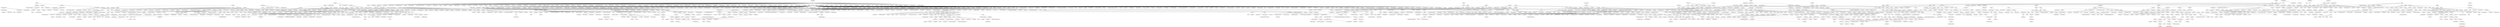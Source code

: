 strict graph layer7 {
	graph [name=layer7];
	node [label="\N"];
	585	[label=Leuprolide,
		level=3,
		pos="-149794.42700000003,86248.738",
		src_id=7,
		weight=0.0006584414647170115];
	1329	[label=Endometriosis,
		level=3,
		pos="-163279.04799999998,74524.704",
		src_id=175911,
		weight=0.0002599773433505542];
	585 -- 1329	[level=3,
		weight=84.25];
	255	[label=Hysterectomy,
		level=2,
		pos="-132116.58299999998,85203.11700000001",
		src_id=178681,
		weight=0.0011353409318438];
	585 -- 255	[level=3,
		weight=77.21];
	449	[label="Conjugated estrogens",
		level=2,
		pos="-150147.162,108302.91200000001",
		src_id=277,
		weight=0.001068117755430358];
	255 -- 449	[level=2,
		weight=55.43];
	212	[label="Blood oestrogen",
		level=1,
		pos="-104282.189,71424.692",
		src_id=172274,
		weight=0.0021712169292174874];
	255 -- 212	[level=2,
		weight=70.64];
	940	[label="Uterine cancer",
		level=4,
		pos="-158061.753,95110.365",
		src_id=188072,
		weight=0.00012437147882129473];
	255 -- 940	[level=4,
		weight=18.03];
	938	[label="Uterine leiomyoma",
		level=4,
		pos="-159897.50100000002,86979.383",
		src_id=188107,
		weight=0.00012437147882129473];
	255 -- 938	[level=4,
		weight=18.03];
	525	[label=Levonorgestrel,
		level=2,
		pos="-69959.318,56477.435999999994",
		src_id=357,
		weight=0.0011290407653778945];
	244	[label="Drug interaction",
		level=3,
		pos="-78344.948,61536.839",
		src_id=175376,
		weight=0.0005621002657141702];
	525 -- 244	[level=3,
		weight=25.05];
	442	[label="Ethinyl Estradiol",
		level=1,
		pos="-84155.89799999999,45838.115000000005",
		src_id=963,
		weight=0.0021814291257429477];
	525 -- 442	[level=1,
		weight=228.45];
	552	[label="Intra-uterine contraceptive device",
		level=3,
		pos="-53919.718,46583.745",
		src_id=179325,
		weight=0.0008788658331042069];
	525 -- 552	[level=1,
		weight=186.57];
	890	[label=Etonogestrel,
		level=3,
		pos="-82185.78499999999,43407.511999999995",
		src_id=285,
		weight=0.0009237021138867754];
	442 -- 890	[level=3,
		weight=471.26];
	1685	[label=Norethisterone,
		level=4,
		pos="-112857.375,46965.452999999994",
		src_id=703,
		weight=0.00015578880808298537];
	442 -- 1685	[level=4,
		weight=41.31];
	1663	[label=Norgestimate,
		level=3,
		pos="-67930.23599999999,39081.843",
		src_id=943,
		weight=0.00022904267718234513];
	442 -- 1663	[level=3,
		weight=84.8];
	1631	[label=Drospirenone,
		level=3,
		pos="-59260.389,37821.788",
		src_id=1340,
		weight=0.00020551182983081476];
	442 -- 1631	[level=3,
		weight=70.83];
	1603	[label=Norelgestromin,
		level=3,
		pos="-72712.925,41842.53",
		src_id=5773,
		weight=0.00020551182983081476];
	442 -- 1603	[level=3,
		weight=70.83];
	707	[label="Blood copper",
		level=3,
		pos="-29253.108999999997,30219.018",
		src_id=172045,
		weight=0.00030810695721414345];
	552 -- 707	[level=1,
		weight=79.3];
	198	[label=Contraception,
		level=1,
		pos="-79307.073,64695.211",
		src_id=174350,
		weight=0.0018304575581175751];
	552 -- 198	[level=1,
		weight=89.31];
	208	[label="Hot flush",
		level=2,
		pos="-145156.576,76865.744",
		src_id=178313,
		weight=0.0010001309388685995];
	207	[label=Menopause,
		level=2,
		pos="-132986.242,74350.91799999999",
		src_id=180770,
		weight=0.0010851334198662646];
	208 -- 207	[level=2,
		weight=62.79];
	1128	[label="Night sweats",
		level=4,
		pos="-167341.573,67739.50600000001",
		src_id=181827,
		weight=0.00017577403850366118];
	208 -- 1128	[level=4,
		weight=47.73];
	357	[label=Progesterone,
		level=2,
		pos="-122128.967,77426.349",
		src_id=385,
		weight=0.0013202501695271868];
	207 -- 357	[level=2,
		weight=76.99];
	287	[label=Puberty,
		level=3,
		pos="-150023.134,72031.17899999999",
		src_id=184462,
		weight=0.0005654851745662174];
	207 -- 287	[level=3,
		weight=29.76];
	644	[label=Desipramine,
		level=3,
		pos="-167968.253,95509.827",
		src_id=1135,
		weight=0.0006982761272047948];
	449 -- 644	[level=2,
		weight=185.6];
	345	[label="Anxiety disorder",
		level=3,
		pos="-163807.381,92796.092",
		src_id=170662,
		weight=0.0004677927249547078];
	449 -- 345	[level=3,
		weight=29.69];
	176	[label="Major depression",
		level=3,
		pos="-162807.79,109207.04000000001",
		src_id=180375,
		weight=0.0008838239782891799];
	449 -- 176	[level=3,
		weight=33.16];
	1152	[label="Muscle atrophy",
		level=3,
		pos="-172603.812,88639.869",
		src_id=181237,
		weight=0.0003359920783409681];
	449 -- 1152	[level=3,
		weight=139.45];
	212 -- 357	[level=2,
		weight=257.77];
	447	[label=Testosterone,
		level=3,
		pos="-113858.663,68725.826",
		src_id=611,
		weight=0.0008531687468393902];
	212 -- 447	[level=3,
		weight=54.07];
	212 -- 198	[level=1,
		weight=92.05];
	808	[label="Hormone therapy",
		level=3,
		pos="-135540.064,89833.512",
		src_id=178307,
		weight=0.0002088627179047649];
	212 -- 808	[level=3,
		weight=31.82];
	537	[label=Progesterone,
		level=3,
		pos="-109425.058,66294.809",
		src_id=184202,
		weight=0.0006757876192637437];
	212 -- 537	[level=3,
		weight=65.33];
	1680	[label=Estradiol,
		level=4,
		pos="-123650.044,59944.99",
		src_id=769,
		weight=0.00013775190284675933];
	212 -- 1680	[level=4,
		weight=26.8];
	1251	[label="Hormone level abnormal",
		level=4,
		pos="-122374.88,89821.228",
		src_id=178304,
		weight=0.00012148060608347584];
	212 -- 1251	[level=4,
		weight=18.34];
	1250	[label="Hormone replacement therapy",
		level=4,
		pos="-127099.603,87511.41900000001",
		src_id=178305,
		weight=0.000129520088408597];
	212 -- 1250	[level=4,
		weight=22.52];
	194	[label=Injection,
		level=3,
		pos="-104536.27799999999,-5124.463000000001",
		src_id=179084,
		weight=0.0008277662262499366];
	190	[label=Stillbirth,
		level=1,
		pos="-75008.705,-24289.77",
		src_id=186413,
		weight=0.0034063847659718486];
	194 -- 190	[level=3,
		weight=56.87];
	581	[label="Magnesium sulfate",
		level=3,
		pos="-56967.998,-31596.405000000002",
		src_id=640,
		weight=0.0004426070892477223];
	190 -- 581	[level=3,
		weight=95.77];
	497	[label="Neural tube defect",
		level=2,
		pos="-85053.12000000001,-22544.163",
		src_id=181701,
		weight=0.0011576820181728527];
	190 -- 497	[level=1,
		weight=281.97];
	346	[label="Analgesic therapy",
		level=2,
		pos="-108367.045,-18450.224",
		src_id=170274,
		weight=0.0010486869847266909];
	190 -- 346	[level=2,
		weight=155.79];
	288	[label="Polycystic ovaries",
		level=2,
		pos="-51486.896,-36772.808",
		src_id=183761,
		weight=0.0013361734439398534];
	190 -- 288	[level=1,
		weight=143.89];
	518	[label="Abortion spontaneous",
		level=3,
		pos="-57175.151,-34415.564000000006",
		src_id=169564,
		weight=0.0006772161106557812];
	190 -- 518	[level=3,
		weight=189.1];
	337	[label="Low birth weight baby",
		level=1,
		pos="-111771.73700000001,-16021.412000000002",
		src_id=180135,
		weight=0.002508593207715703];
	190 -- 337	[level=1,
		weight=399.04];
	568	[label=Barbiturates,
		level=2,
		pos="-56414.22,-28323.818",
		src_id=171262,
		weight=0.0010074895812820898];
	190 -- 568	[level=2,
		weight=281.97];
	1740	[label=Somatotropin,
		level=4,
		pos="-296363.102,-187153.19",
		src_id=51,
		weight="9.837796128699548e-05"];
	2	[label=Epilepsy,
		level=1,
		pos="-259673.25699999998,-165640.31399999998",
		src_id=176107,
		weight=0.0145529562651861];
	1740 -- 2	[level=4,
		weight=1.09];
	1	[label=Convulsion,
		level=1,
		pos="-134044.11,-179481.803",
		src_id=174366,
		weight=0.021183283532887193];
	2 -- 1	[level=1,
		weight=333.89];
	1736	[label=Serine,
		level=4,
		pos="-283627.171,-179752.98799999998",
		src_id=125,
		weight="9.871294472007634e-05"];
	2 -- 1736	[level=4,
		weight=1.12];
	1705	[label=Prochlorperazine,
		level=4,
		pos="-286304.653,-189692.428",
		src_id=422,
		weight="9.837796128699548e-05"];
	2 -- 1705	[level=4,
		weight=1.09];
	1696	[label=Cephalexin,
		level=4,
		pos="-287797.27,-175552.364",
		src_id=554,
		weight="9.837796128699548e-05"];
	2 -- 1696	[level=4,
		weight=1.09];
	1689	[label=Tamoxifen,
		level=4,
		pos="-277540.766,-179735.639",
		src_id=661,
		weight="9.837796128699548e-05"];
	2 -- 1689	[level=4,
		weight=1.09];
	1651	[label=Atorvastatin,
		level=4,
		pos="-286494.006,-192044.65",
		src_id=1060,
		weight="9.837796128699548e-05"];
	2 -- 1651	[level=4,
		weight=1.09];
	1643	[label=Zopiclone,
		level=4,
		pos="-270199.375,-186995.755",
		src_id=1182,
		weight="9.871294472007634e-05"];
	2 -- 1643	[level=4,
		weight=1.12];
	1632	[label="Ginkgo biloba",
		level=4,
		pos="-281186.487,-182245.3",
		src_id=1332,
		weight="9.837796128699548e-05"];
	2 -- 1632	[level=4,
		weight=1.09];
	1624	[label="Amyl Nitrite",
		level=4,
		pos="-284250.134,-194941.967",
		src_id=1544,
		weight="9.837796128699548e-05"];
	2 -- 1624	[level=4,
		weight=1.09];
	1623	[label="Isopropyl Alcohol",
		level=4,
		pos="-274529.443,-189689.727",
		src_id=2207,
		weight="9.837796128699548e-05"];
	2 -- 1623	[level=4,
		weight=1.09];
	1621	[label=Pregnenolone,
		level=4,
		pos="-296627.044,-189946.27",
		src_id=2634,
		weight="9.871294472007634e-05"];
	2 -- 1621	[level=4,
		weight=1.12];
	1617	[label=Formaldehyde,
		level=4,
		pos="-278518.72,-187064.247",
		src_id=3618,
		weight="9.871294472007634e-05"];
	2 -- 1617	[level=4,
		weight=1.12];
	1592	[label=Sulfur,
		level=4,
		pos="-288167.751,-186997.125",
		src_id=8292,
		weight="9.837796128699548e-05"];
	2 -- 1592	[level=4,
		weight=1.09];
	1581	[label="Mustard seed",
		level=4,
		pos="-275279.19100000005,-195805.42299999998",
		src_id=8615,
		weight="9.90479281531572e-05"];
	2 -- 1581	[level=4,
		weight=1.15];
	1570	[label=Raspberry,
		level=4,
		pos="-295819.543,-182137.26299999998",
		src_id=8686,
		weight="9.837796128699548e-05"];
	2 -- 1570	[level=4,
		weight=1.09];
	1569	[label=Beet,
		level=4,
		pos="-284170.44,-186815.44700000001",
		src_id=8690,
		weight="9.90479281531572e-05"];
	2 -- 1569	[level=4,
		weight=1.15];
	1565	[label=Hops,
		level=4,
		pos="-281778.677,-174257.946",
		src_id=8731,
		weight="9.90479281531572e-05"];
	2 -- 1565	[level=4,
		weight=1.15];
	1561	[label="Red currant",
		level=4,
		pos="-303729.484,-179623.373",
		src_id=8879,
		weight="9.837796128699548e-05"];
	2 -- 1561	[level=4,
		weight=1.09];
	209	[label=Disability,
		level=2,
		pos="-308853.644,-167618.50100000002",
		src_id=175257,
		weight=0.0014952621091935154];
	2 -- 209	[level=2,
		weight=32.3];
	1512	[label=Androgens,
		level=4,
		pos="-289119.359,-179888.631",
		src_id=170311,
		weight="9.871294472007634e-05"];
	2 -- 1512	[level=4,
		weight=1.12];
	1511	[label="Angina pectoris",
		level=4,
		pos="-274529.86299999995,-184655.883",
		src_id=170329,
		weight="9.837796128699548e-05"];
	2 -- 1511	[level=4,
		weight=1.09];
	1502	[label="Antisocial behaviour",
		level=4,
		pos="-292609.24799999996,-184590.507",
		src_id=170646,
		weight="9.837796128699548e-05"];
	2 -- 1502	[level=4,
		weight=1.09];
	1485	[label="Autoimmune thyroiditis",
		level=4,
		pos="-276045.204,-177365.63799999998",
		src_id=171148,
		weight="9.837796128699548e-05"];
	2 -- 1485	[level=4,
		weight=1.09];
	1480	[label=Azotaemia,
		level=4,
		pos="-264648.547,-176803.011",
		src_id=171178,
		weight="9.837796128699548e-05"];
	2 -- 1480	[level=4,
		weight=1.09];
	1464	[label="Bladder cancer",
		level=4,
		pos="-268344.93600000005,-193463.02399999998",
		src_id=171782,
		weight="9.837796128699548e-05"];
	2 -- 1464	[level=4,
		weight=1.09];
	1457	[label="Blood disorder",
		level=4,
		pos="-263402.72,-184307.601",
		src_id=172101,
		weight="9.837796128699548e-05"];
	2 -- 1457	[level=4,
		weight=1.09];
	1454	[label="Blood lead normal",
		level=4,
		pos="-261520.90199999997,-189332.02399999998",
		src_id=172252,
		weight="9.938291158623806e-05"];
	2 -- 1454	[level=4,
		weight=1.18];
	1431	[label="Bundle branch block left",
		level=4,
		pos="-265931.61,-181981.987",
		src_id=172807,
		weight="9.837796128699548e-05"];
	2 -- 1431	[level=4,
		weight=1.09];
	1427	[label=Calcinosis,
		level=4,
		pos="-277045.578,-191990.68399999998",
		src_id=172883,
		weight="9.837796128699548e-05"];
	2 -- 1427	[level=4,
		weight=1.09];
	1415	[label="Chemical poisoning",
		level=4,
		pos="-306358.843,-184208.64299999998",
		src_id=173507,
		weight="9.837796128699548e-05"];
	2 -- 1415	[level=4,
		weight=1.09];
	1408	[label="Chronic paroxysmal hemicrania",
		level=4,
		pos="-301843.145,-177169.856",
		src_id=173727,
		weight="9.837796128699548e-05"];
	2 -- 1408	[level=4,
		weight=1.09];
	1407	[label="Chronic sinusitis",
		level=4,
		pos="-274303.03400000004,-174851.908",
		src_id=173733,
		weight="9.837796128699548e-05"];
	2 -- 1407	[level=4,
		weight=1.09];
	1405	[label=Circumstantiality,
		level=4,
		pos="-292569.874,-150837.34999999998",
		src_id=173763,
		weight="9.837796128699548e-05"];
	2 -- 1405	[level=4,
		weight=1.09];
	1401	[label=Cluttering,
		level=4,
		pos="-302590.85099999997,-143817.07700000002",
		src_id=173815,
		weight="9.837796128699548e-05"];
	2 -- 1401	[level=4,
		weight=1.09];
	1392	[label=Compulsions,
		level=4,
		pos="-309559.02200000006,-174491.195",
		src_id=174031,
		weight="9.871294472007634e-05"];
	2 -- 1392	[level=4,
		weight=1.12];
	1368	[label="Dermoid cyst",
		level=4,
		pos="-299775.448,-174427.534",
		src_id=175060,
		weight="9.837796128699548e-05"];
	2 -- 1368	[level=4,
		weight=1.09];
	1367	[label="Diabetic neuropathy",
		level=4,
		pos="-289030.327,-171937.453",
		src_id=175170,
		weight="9.837796128699548e-05"];
	2 -- 1367	[level=4,
		weight=1.09];
	1359	[label="Divorced parents",
		level=4,
		pos="-276385.13999999996,-170083.759",
		src_id=175316,
		weight="9.837796128699548e-05"];
	2 -- 1359	[level=4,
		weight=1.09];
	1343	[label="Ear piercing",
		level=4,
		pos="-289182.433,-162760.447",
		src_id=175543,
		weight="9.837796128699548e-05"];
	2 -- 1343	[level=4,
		weight=1.09];
	1341	[label="Early retirement",
		level=4,
		pos="-294878.95300000004,-160399.305",
		src_id=175554,
		weight="9.871294472007634e-05"];
	2 -- 1341	[level=4,
		weight=1.12];
	1336	[label="Elder abuse",
		level=4,
		pos="-278908.103,-161603.027",
		src_id=175647,
		weight="9.837796128699548e-05"];
	2 -- 1336	[level=4,
		weight=1.09];
	1330	[label=Endocarditis,
		level=4,
		pos="-300078.027,-169478.67299999998",
		src_id=175857,
		weight="9.837796128699548e-05"];
	2 -- 1330	[level=4,
		weight=1.09];
	1327	[label=Ephelides,
		level=4,
		pos="-280919.09099999996,-165253.345",
		src_id=176056,
		weight="9.871294472007634e-05"];
	2 -- 1327	[level=4,
		weight=1.12];
	1326	[label="Epidermal naevus",
		level=4,
		pos="-288926.543,-167689.27099999998",
		src_id=176065,
		weight="9.837796128699548e-05"];
	2 -- 1326	[level=4,
		weight=1.09];
	1317	[label="Facial pain",
		level=4,
		pos="-307956.865,-172034.06699999998",
		src_id=176491,
		weight="9.837796128699548e-05"];
	2 -- 1317	[level=4,
		weight=1.09];
	1307	[label="Foetal monitoring",
		level=4,
		pos="-306739.886,-160876.56999999998",
		src_id=176809,
		weight="9.837796128699548e-05"];
	2 -- 1307	[level=4,
		weight=1.09];
	1305	[label="Foot deformity",
		level=4,
		pos="-317306.611,-165589.936",
		src_id=176849,
		weight="9.837796128699548e-05"];
	2 -- 1305	[level=4,
		weight=1.09];
	1293	[label="Gene sequencing",
		level=4,
		pos="-287211.03699999995,-145381.145",
		src_id=177266,
		weight="9.871294472007634e-05"];
	2 -- 1293	[level=4,
		weight=1.12];
	1241	[label=Hypervigilance,
		level=4,
		pos="-263491.011,-146654.99",
		src_id=178551,
		weight="9.871294472007634e-05"];
	2 -- 1241	[level=4,
		weight=1.12];
	1232	[label="Immune system disorder",
		level=4,
		pos="-269637.886,-155623.77599999998",
		src_id=178763,
		weight="9.837796128699548e-05"];
	2 -- 1232	[level=4,
		weight=1.09];
	1229	[label=Impatience,
		level=4,
		pos="-267471.78,-152347.16499999998",
		src_id=178801,
		weight="9.837796128699548e-05"];
	2 -- 1229	[level=4,
		weight=1.09];
	1224	[label="Influenza immunisation",
		level=4,
		pos="-284012.443,-153319.823",
		src_id=179013,
		weight="9.837796128699548e-05"];
	2 -- 1224	[level=4,
		weight=1.09];
	1216	[label=Ischaemia,
		level=4,
		pos="-274819.0,-150251.799",
		src_id=179440,
		weight="9.871294472007634e-05"];
	2 -- 1216	[level=4,
		weight=1.12];
	1214	[label="Jaw fracture",
		level=4,
		pos="-268940.945,-160953.008",
		src_id=179478,
		weight="9.871294472007634e-05"];
	2 -- 1214	[level=4,
		weight=1.12];
	1190	[label=Logorrhoea,
		level=4,
		pos="-278733.588,-167691.652",
		src_id=180113,
		weight="9.938291158623806e-05"];
	2 -- 1190	[level=4,
		weight=1.18];
	1186	[label="Lung infection",
		level=4,
		pos="-270168.192,-166767.38499999998",
		src_id=180195,
		weight="9.837796128699548e-05"];
	2 -- 1186	[level=4,
		weight=1.09];
	1175	[label="Medication error",
		level=4,
		pos="-268737.39,-172424.16600000003",
		src_id=180661,
		weight="9.871294472007634e-05"];
	2 -- 1175	[level=4,
		weight=1.12];
	1174	[label=Melanodermia,
		level=4,
		pos="-258951.348,-162922.0",
		src_id=180686,
		weight="9.938291158623806e-05"];
	2 -- 1174	[level=4,
		weight=1.18];
	1170	[label="Meningitis viral",
		level=4,
		pos="-254728.844,-157330.16900000002",
		src_id=180740,
		weight="9.90479281531572e-05"];
	2 -- 1170	[level=4,
		weight=1.15];
	1167	[label="Mental disability",
		level=4,
		pos="-255638.432,-153857.025",
		src_id=180779,
		weight="9.871294472007634e-05"];
	2 -- 1167	[level=4,
		weight=1.12];
	1157	[label="Moderate mental retardation",
		level=4,
		pos="-284453.411,-158017.47",
		src_id=181067,
		weight="9.837796128699548e-05"];
	2 -- 1157	[level=4,
		weight=1.09];
	1155	[label=Morose,
		level=4,
		pos="-271286.322,-147365.544",
		src_id=181127,
		weight="9.871294472007634e-05"];
	2 -- 1155	[level=4,
		weight=1.12];
	1154	[label="Multiple allergies",
		level=4,
		pos="-262233.456,-149202.224",
		src_id=181196,
		weight="9.837796128699548e-05"];
	2 -- 1154	[level=4,
		weight=1.09];
	1142	[label="Neck surgery",
		level=4,
		pos="-294695.483,-148369.475",
		src_id=181555,
		weight="9.837796128699548e-05"];
	2 -- 1142	[level=4,
		weight=1.09];
	1139	[label="Neonatal asphyxia",
		level=4,
		pos="-310903.196,-154761.902",
		src_id=181597,
		weight="9.837796128699548e-05"];
	2 -- 1139	[level=4,
		weight=1.09];
	1123	[label="Obsessive-compulsive disorder",
		level=4,
		pos="-300307.91900000005,-165287.307",
		src_id=181988,
		weight="9.837796128699548e-05"];
	2 -- 1123	[level=4,
		weight=1.09];
	1114	[label="Open fracture",
		level=4,
		pos="-316123.984,-163236.91700000002",
		src_id=182234,
		weight="9.837796128699548e-05"];
	2 -- 1114	[level=4,
		weight=1.09];
	1101	[label="Oxygen saturation",
		level=4,
		pos="-297783.251,-155340.92799999999",
		src_id=182603,
		weight="9.837796128699548e-05"];
	2 -- 1101	[level=4,
		weight=1.09];
	1098	[label=Paraplegia,
		level=4,
		pos="-307397.59500000003,-152334.75",
		src_id=182836,
		weight="9.90479281531572e-05"];
	2 -- 1098	[level=4,
		weight=1.15];
	1095	[label=Parosmia,
		level=4,
		pos="-301960.639,-157762.634",
		src_id=182907,
		weight="9.837796128699548e-05"];
	2 -- 1095	[level=4,
		weight=1.09];
	1091	[label="Peripheral coldness",
		level=4,
		pos="-306399.224,-149688.352",
		src_id=183178,
		weight="9.90479281531572e-05"];
	2 -- 1091	[level=4,
		weight=1.15];
	1089	[label="Peroneal nerve palsy",
		level=4,
		pos="-270491.174,-163943.83",
		src_id=183290,
		weight="9.871294472007634e-05"];
	2 -- 1089	[level=4,
		weight=1.12];
	1084	[label="Physical disability",
		level=4,
		pos="-267466.684,-158338.448",
		src_id=183463,
		weight="9.871294472007634e-05"];
	2 -- 1084	[level=4,
		weight=1.12];
	1077	[label=Pleurisy,
		level=4,
		pos="-296247.57399999996,-145222.762",
		src_id=183656,
		weight="9.837796128699548e-05"];
	2 -- 1077	[level=4,
		weight=1.09];
	1076	[label="Pneumonia aspiration",
		level=4,
		pos="-312645.72,-157836.324",
		src_id=183688,
		weight="9.871294472007634e-05"];
	2 -- 1076	[level=4,
		weight=1.12];
	1075	[label="Pneumonia viral",
		level=4,
		pos="-304607.77,-146398.942",
		src_id=183717,
		weight="9.837796128699548e-05"];
	2 -- 1075	[level=4,
		weight=1.09];
	1058	[label=Psoriasis,
		level=4,
		pos="-300690.66199999995,-140809.548",
		src_id=184425,
		weight="9.960623387495865e-05"];
	2 -- 1058	[level=4,
		weight=1.2];
	1052	[label=Rabies,
		level=4,
		pos="-300933.94,-152660.21699999998",
		src_id=184679,
		weight="9.90479281531572e-05"];
	2 -- 1052	[level=4,
		weight=1.15];
	1045	[label="Renal failure chronic",
		level=4,
		pos="-281267.99899999995,-147858.78",
		src_id=185037,
		weight="9.837796128699548e-05"];
	2 -- 1045	[level=4,
		weight=1.09];
	1024	[label="Self-medication",
		level=4,
		pos="-291917.207,-140003.492",
		src_id=185698,
		weight="9.871294472007634e-05"];
	2 -- 1024	[level=4,
		weight=1.12];
	1022	[label="Sense of oppression",
		level=4,
		pos="-280023.637,-137561.941",
		src_id=185736,
		weight="9.960623387495865e-05"];
	2 -- 1022	[level=4,
		weight=1.2];
	1016	[label=Shoplifting,
		level=4,
		pos="-293080.804,-142724.874",
		src_id=185830,
		weight="9.837796128699548e-05"];
	2 -- 1016	[level=4,
		weight=1.09];
	1010	[label="Sjogren's syndrome",
		level=4,
		pos="-264561.06,-142537.42500000002",
		src_id=185913,
		weight="9.837796128699548e-05"];
	2 -- 1010	[level=4,
		weight=1.09];
	1004	[label="Skin test",
		level=4,
		pos="-273449.42600000004,-134666.029",
		src_id=185978,
		weight="9.837796128699548e-05"];
	2 -- 1004	[level=4,
		weight=1.09];
	1003	[label="Skin wrinkling",
		level=4,
		pos="-276565.496,-145006.886",
		src_id=185989,
		weight="9.871294472007634e-05"];
	2 -- 1003	[level=4,
		weight=1.12];
	995	[label="Status migrainosus",
		level=4,
		pos="-254593.65,-139928.066",
		src_id=186375,
		weight="9.837796128699548e-05"];
	2 -- 995	[level=4,
		weight=1.09];
	994	[label=Sterilisation,
		level=4,
		pos="-284512.489,-142577.098",
		src_id=186395,
		weight=0.00010027620074112037];
	2 -- 994	[level=4,
		weight=1.26];
	988	[label="Sturge-Weber syndrome",
		level=4,
		pos="-276710.16,-139911.461",
		src_id=186484,
		weight="9.871294472007634e-05"];
	2 -- 988	[level=4,
		weight=1.12];
	960	[label="Toxicologic test",
		level=4,
		pos="-263875.274,-135104.887",
		src_id=187231,
		weight="9.871294472007634e-05"];
	2 -- 960	[level=4,
		weight=1.12];
	952	[label=Trismus,
		level=4,
		pos="-278813.13999999996,-132364.868",
		src_id=187436,
		weight="9.837796128699548e-05"];
	2 -- 952	[level=4,
		weight=1.09];
	949	[label=Tuberculosis,
		level=4,
		pos="-271518.403,-132073.84300000002",
		src_id=187483,
		weight="9.938291158623806e-05"];
	2 -- 949	[level=4,
		weight=1.18];
	944	[label="Urinary hesitation",
		level=4,
		pos="-251881.735,-144302.346",
		src_id=187833,
		weight="9.837796128699548e-05"];
	2 -- 944	[level=4,
		weight=1.09];
	937	[label=Vaginismus,
		level=4,
		pos="-260977.15699999998,-137602.789",
		src_id=188244,
		weight="9.837796128699548e-05"];
	2 -- 937	[level=4,
		weight=1.09];
	925	[label="Visual acuity reduced",
		level=4,
		pos="-294527.57,-137184.38499999998",
		src_id=188582,
		weight="9.90479281531572e-05"];
	2 -- 925	[level=4,
		weight=1.15];
	914	[label="Wrist fracture",
		level=4,
		pos="-287817.425,-134679.143",
		src_id=188907,
		weight="9.837796128699548e-05"];
	2 -- 914	[level=4,
		weight=1.09];
	900	[label=Passer,
		level=4,
		pos="-267208.108,-137638.34600000002",
		src_id=240589,
		weight="9.837796128699548e-05"];
	2 -- 900	[level=4,
		weight=1.09];
	1738	[label=Pancrelipase,
		level=4,
		pos="-106294.716,-142878.758",
		src_id=80,
		weight="9.872537638831299e-05"];
	1 -- 1738	[level=4,
		weight=1.07];
	20	[label=Anxiety,
		level=1,
		pos="-147332.524,-243893.012",
		src_id=170661,
		weight=0.007191629624041699];
	1 -- 20	[level=1,
		weight=75.71];
	1734	[label="Glutamic Acid",
		level=4,
		pos="-128505.42899999999,-148276.613",
		src_id=134,
		weight="9.872537638831299e-05"];
	1 -- 1734	[level=4,
		weight=1.07];
	1732	[label=Creatine,
		level=4,
		pos="-116876.17899999999,-144898.213",
		src_id=140,
		weight="9.849138611099358e-05"];
	1 -- 1732	[level=4,
		weight=1.05];
	1731	[label=Phentermine,
		level=4,
		pos="-88394.388,-145462.285",
		src_id=182,
		weight="9.849138611099358e-05"];
	1 -- 1731	[level=4,
		weight=1.05];
	1729	[label=Erythromycin,
		level=4,
		pos="-133662.716,-151654.888",
		src_id=190,
		weight="9.849138611099358e-05"];
	1 -- 1729	[level=4,
		weight=1.05];
	1728	[label=Azithromycin,
		level=4,
		pos="-104774.295,-148163.46",
		src_id=198,
		weight="9.849138611099358e-05"];
	1 -- 1728	[level=4,
		weight=1.05];
	1726	[label=Pantoprazole,
		level=4,
		pos="-97219.012,-143332.663",
		src_id=204,
		weight="9.849138611099358e-05"];
	1 -- 1726	[level=4,
		weight=1.05];
	1724	[label=Temazepam,
		level=4,
		pos="-97201.175,-146617.098",
		src_id=222,
		weight="9.884237152697269e-05"];
	1 -- 1724	[level=4,
		weight=1.08];
	1723	[label=Cabergoline,
		level=4,
		pos="-125098.331,-153623.809",
		src_id=239,
		weight="9.849138611099358e-05"];
	1 -- 1723	[level=4,
		weight=1.05];
	53	[label=Levetiracetam,
		level=1,
		pos="-159382.604,-97659.575",
		src_id=1186,
		weight=0.006882236948488494];
	1 -- 53	[level=1,
		weight=145.77];
	59	[label="Grand mal convulsion",
		level=1,
		pos="-107112.303,-217593.213",
		src_id=177516,
		weight=0.007439468297569785];
	1 -- 59	[level=1,
		weight=122.06];
	117	[label=Surgery,
		level=1,
		pos="-82928.455,-251453.068",
		src_id=186589,
		weight=0.004030986189366922];
	1 -- 117	[level=1,
		weight=88.66];
	9	[label=Electroencephalogram,
		level=1,
		pos="-190022.493,-198562.479",
		src_id=175720,
		weight=0.008190389638790598];
	1 -- 9	[level=1,
		weight=147.32];
	1718	[label=Methadone,
		level=4,
		pos="-137545.241,-149088.436",
		src_id=323,
		weight="9.849138611099358e-05"];
	1 -- 1718	[level=4,
		weight=1.05];
	1711	[label=Clozapine,
		level=4,
		pos="-104482.26,-145742.994",
		src_id=353,
		weight="9.849138611099358e-05"];
	1 -- 1711	[level=4,
		weight=1.05];
	1710	[label=Amlodipine,
		level=4,
		pos="-75056.16399999999,-147568.031",
		src_id=371,
		weight="9.849138611099358e-05"];
	1 -- 1710	[level=4,
		weight=1.05];
	1709	[label=Phenylpropanolamine,
		level=4,
		pos="-127470.404,-145632.911",
		src_id=386,
		weight="9.872537638831299e-05"];
	1 -- 1709	[level=4,
		weight=1.07];
	1695	[label=Atropine,
		level=4,
		pos="-147182.112,-159136.132",
		src_id=559,
		weight="9.849138611099358e-05"];
	1 -- 1695	[level=4,
		weight=1.05];
	1692	[label="Fluticasone propionate",
		level=4,
		pos="-140865.83,-153973.068",
		src_id=575,
		weight="9.849138611099358e-05"];
	1 -- 1692	[level=4,
		weight=1.05];
	1688	[label="Mycophenolate mofetil",
		level=4,
		pos="-120200.041,-142004.307",
		src_id=674,
		weight="9.849138611099358e-05"];
	1 -- 1688	[level=4,
		weight=1.05];
	1684	[label=Procaine,
		level=4,
		pos="-109467.102,-153224.847",
		src_id=707,
		weight="9.849138611099358e-05"];
	1 -- 1684	[level=4,
		weight=1.05];
	1683	[label=Lisinopril,
		level=4,
		pos="-147123.78100000002,-156425.106",
		src_id=708,
		weight="9.907636180429212e-05"];
	1 -- 1683	[level=4,
		weight=1.1];
	1682	[label=Nitroglycerin,
		level=4,
		pos="-83691.944,-154120.816",
		src_id=713,
		weight="9.849138611099358e-05"];
	1 -- 1682	[level=4,
		weight=1.05];
	1677	[label=Propofol,
		level=4,
		pos="-91717.816,-154225.52300000002",
		src_id=804,
		weight="9.849138611099358e-05"];
	1 -- 1677	[level=4,
		weight=1.05];
	1654	[label=Selegiline,
		level=4,
		pos="-122306.08200000001,-150668.02000000002",
		src_id=1022,
		weight="9.849138611099358e-05"];
	1 -- 1654	[level=4,
		weight=1.05];
	1650	[label=Orlistat,
		level=4,
		pos="-110937.152,-145342.166",
		src_id=1067,
		weight="9.872537638831299e-05"];
	1 -- 1650	[level=4,
		weight=1.07];
	1646	[label=Diphenylpyraline,
		level=4,
		pos="-116484.904,-148253.31399999998",
		src_id=1130,
		weight="9.849138611099358e-05"];
	1 -- 1646	[level=4,
		weight=1.05];
	1645	[label=Naloxone,
		level=4,
		pos="-108362.93999999999,-156414.93399999998",
		src_id=1167,
		weight="9.849138611099358e-05"];
	1 -- 1645	[level=4,
		weight=1.05];
	1642	[label=Clarithromycin,
		level=4,
		pos="-123664.689,-156253.603",
		src_id=1195,
		weight="9.849138611099358e-05"];
	1 -- 1642	[level=4,
		weight=1.05];
	1627	[label=Methamphetamine,
		level=4,
		pos="-135431.003,-161344.839",
		src_id=1511,
		weight="9.849138611099358e-05"];
	1 -- 1627	[level=4,
		weight=1.05];
	1622	[label="gamma-Aminobutyric acid",
		level=4,
		pos="-87518.379,-149018.06",
		src_id=2399,
		weight="9.849138611099358e-05"];
	1 -- 1622	[level=4,
		weight=1.05];
	1618	[label="Butyric Acid",
		level=4,
		pos="-89212.856,-156849.582",
		src_id=3363,
		weight="9.849138611099358e-05"];
	1 -- 1618	[level=4,
		weight=1.05];
	1616	[label=Urea,
		level=4,
		pos="-142768.84000000003,-160723.006",
		src_id=3677,
		weight="9.849138611099358e-05"];
	1 -- 1616	[level=4,
		weight=1.05];
	1605	[label="Nitrous oxide",
		level=4,
		pos="-106026.852,-163660.886",
		src_id=5750,
		weight="9.849138611099358e-05"];
	1 -- 1605	[level=4,
		weight=1.05];
	1602	[label=Tyramine,
		level=4,
		pos="-101635.672,-150888.81399999998",
		src_id=7811,
		weight="9.849138611099358e-05"];
	1 -- 1602	[level=4,
		weight=1.05];
	1595	[label=Ubidecarenone,
		level=4,
		pos="-95606.334,-160340.695",
		src_id=8210,
		weight="9.872537638831299e-05"];
	1 -- 1595	[level=4,
		weight=1.07];
	1593	[label=Tianeptine,
		level=4,
		pos="-87087.664,-159210.47400000002",
		src_id=8229,
		weight="9.849138611099358e-05"];
	1 -- 1593	[level=4,
		weight=1.05];
	1590	[label="Candida albicans",
		level=4,
		pos="-73300.273,-150856.381",
		src_id=8508,
		weight="9.872537638831299e-05"];
	1 -- 1590	[level=4,
		weight=1.07];
	1589	[label=Almond,
		level=4,
		pos="-116773.588,-153509.584",
		src_id=8574,
		weight="9.872537638831299e-05"];
	1 -- 1589	[level=4,
		weight=1.07];
	1583	[label=Lettuce,
		level=4,
		pos="-96090.258,-156652.448",
		src_id=8609,
		weight="9.872537638831299e-05"];
	1 -- 1583	[level=4,
		weight=1.07];
	1579	[label=Pineapple,
		level=4,
		pos="-115010.656,-156161.057",
		src_id=8628,
		weight="9.849138611099358e-05"];
	1 -- 1579	[level=4,
		weight=1.05];
	1577	[label="Sesame seed",
		level=4,
		pos="-136022.19199999998,-163796.18099999998",
		src_id=8635,
		weight="9.872537638831299e-05"];
	1 -- 1577	[level=4,
		weight=1.07];
	1572	[label=Blackberry,
		level=4,
		pos="-97478.894,-162726.72499999998",
		src_id=8678,
		weight="9.907636180429212e-05"];
	1 -- 1572	[level=4,
		weight=1.1];
	1567	[label=Eggplant,
		level=4,
		pos="-97780.557,-153812.637",
		src_id=8694,
		weight="9.849138611099358e-05"];
	1 -- 1567	[level=4,
		weight=1.05];
	1563	[label="Urtica dioica pollen",
		level=4,
		pos="-88150.52,-165397.438",
		src_id=8802,
		weight="9.849138611099358e-05"];
	1 -- 1563	[level=4,
		weight=1.05];
	1560	[label="Acheta domesticus",
		level=4,
		pos="-137262.631,-158246.95500000002",
		src_id=8882,
		weight="9.931035208161153e-05"];
	1 -- 1560	[level=4,
		weight=1.12];
	1559	[label=Venison,
		level=4,
		pos="-103360.679,-153783.48500000002",
		src_id=8931,
		weight="9.849138611099358e-05"];
	1 -- 1559	[level=4,
		weight=1.05];
	1553	[label=Chlorine,
		level=4,
		pos="-148587.379,-168598.565",
		src_id=9054,
		weight=0.00010083128888418774];
	1 -- 1553	[level=4,
		weight=1.25];
	1550	[label="Silicon dioxide",
		level=4,
		pos="-110472.719,-150654.089",
		src_id=9077,
		weight="9.849138611099358e-05"];
	1 -- 1550	[level=4,
		weight=1.05];
	1543	[label=Creatinine,
		level=4,
		pos="-113749.003,-166297.663",
		src_id=9515,
		weight="9.849138611099358e-05"];
	1 -- 1543	[level=4,
		weight=1.05];
	1542	[label=Gadolinium,
		level=4,
		pos="-149950.742,-166265.15699999998",
		src_id=9755,
		weight="9.849138611099358e-05"];
	1 -- 1542	[level=4,
		weight=1.05];
	1541	[label=Theanine,
		level=4,
		pos="-93395.307,-151337.402",
		src_id=10098,
		weight="9.849138611099358e-05"];
	1 -- 1541	[level=4,
		weight=1.05];
	1540	[label=Ozone,
		level=4,
		pos="-101261.475,-156371.65899999999",
		src_id=10159,
		weight="9.884237152697269e-05"];
	1 -- 1540	[level=4,
		weight=1.08];
	1539	[label="Passiflora incarnata flower",
		level=4,
		pos="-110795.27799999999,-158919.726",
		src_id=11006,
		weight="9.884237152697269e-05"];
	1 -- 1539	[level=4,
		weight=1.08];
	1536	[label="Accident at work",
		level=4,
		pos="-62202.943,-160564.552",
		src_id=169614,
		weight="9.872537638831299e-05"];
	1 -- 1536	[level=4,
		weight=1.07];
	1535	[label="Accidental death",
		level=4,
		pos="-78754.95,-168612.587",
		src_id=169615,
		weight="9.849138611099358e-05"];
	1 -- 1535	[level=4,
		weight=1.05];
	1534	[label="Accidental overdose",
		level=4,
		pos="-74070.564,-165865.024",
		src_id=169618,
		weight="9.849138611099358e-05"];
	1 -- 1534	[level=4,
		weight=1.05];
	1529	[label="Adverse drug reaction",
		level=4,
		pos="-62445.419,-163075.802",
		src_id=169884,
		weight="9.849138611099358e-05"];
	1 -- 1529	[level=4,
		weight=1.05];
	1524	[label="Airway complication of anaesthesia",
		level=4,
		pos="-117868.26299999999,-161291.903",
		src_id=169923,
		weight="9.849138611099358e-05"];
	1 -- 1524	[level=4,
		weight=1.05];
	1520	[label="Allergy to animal",
		level=4,
		pos="-71768.31199999999,-153558.13",
		src_id=170012,
		weight="9.872537638831299e-05"];
	1 -- 1520	[level=4,
		weight=1.07];
	1505	[label=Anoxia,
		level=4,
		pos="-89783.896,-162763.825",
		src_id=170458,
		weight="9.849138611099358e-05"];
	1 -- 1505	[level=4,
		weight=1.05];
	1501	[label="Apparent death",
		level=4,
		pos="-82056.63900000001,-162211.482",
		src_id=170770,
		weight="9.907636180429212e-05"];
	1 -- 1501	[level=4,
		weight=1.1];
	1493	[label=Aspiration,
		level=4,
		pos="-73503.94300000001,-162800.49500000002",
		src_id=171004,
		weight="9.931035208161153e-05"];
	1 -- 1493	[level=4,
		weight=1.12];
	1490	[label="Atrial fibrillation",
		level=4,
		pos="-147541.725,-163727.55599999998",
		src_id=171069,
		weight="9.884237152697269e-05"];
	1 -- 1490	[level=4,
		weight=1.08];
	1483	[label="Autonomic neuropathy",
		level=4,
		pos="-111599.621,-169645.723",
		src_id=171160,
		weight="9.872537638831299e-05"];
	1 -- 1483	[level=4,
		weight=1.07];
	1477	[label=Ballismus,
		level=4,
		pos="-115686.35,-163839.233",
		src_id=171248,
		weight="9.849138611099358e-05"];
	1 -- 1477	[level=4,
		weight=1.05];
	1474	[label="Benign familial neonatal convulsions",
		level=4,
		pos="-55358.15,-157978.527",
		src_id=171356,
		weight="9.849138611099358e-05"];
	1 -- 1474	[level=4,
		weight=1.05];
	1469	[label="Biopsy liver",
		level=4,
		pos="-62341.058,-170505.99",
		src_id=171638,
		weight="9.872537638831299e-05"];
	1 -- 1469	[level=4,
		weight=1.07];
	1467	[label="Biopsy skin",
		level=4,
		pos="-85512.41500000001,-151768.422",
		src_id=171706,
		weight="9.849138611099358e-05"];
	1 -- 1467	[level=4,
		weight=1.05];
	1453	[label="Blood magnesium",
		level=4,
		pos="-125767.05099999999,-158773.132",
		src_id=172259,
		weight="9.849138611099358e-05"];
	1 -- 1453	[level=4,
		weight=1.05];
	1448	[label="Bone densitometry",
		level=4,
		pos="-125771.593,-165327.15",
		src_id=172466,
		weight="9.849138611099358e-05"];
	1 -- 1448	[level=4,
		weight=1.05];
	1446	[label="Bone marrow transplant",
		level=4,
		pos="-75686.207,-159467.467",
		src_id=172516,
		weight="9.849138611099358e-05"];
	1 -- 1446	[level=4,
		weight=1.05];
	1435	[label="Breast mass",
		level=4,
		pos="-89163.02799999999,-168609.527",
		src_id=172684,
		weight="9.849138611099358e-05"];
	1 -- 1435	[level=4,
		weight=1.05];
	1428	[label="Caffeine consumption",
		level=4,
		pos="-75785.42199999999,-156820.64299999998",
		src_id=172877,
		weight="9.849138611099358e-05"];
	1 -- 1428	[level=4,
		weight=1.05];
	1424	[label="Cardiac ablation",
		level=4,
		pos="-47925.682,-165541.551",
		src_id=173015,
		weight="9.849138611099358e-05"];
	1 -- 1424	[level=4,
		weight=1.05];
	1416	[label="Cerebral haemorrhage",
		level=4,
		pos="-102424.43000000001,-167090.144",
		src_id=173375,
		weight="9.849138611099358e-05"];
	1 -- 1416	[level=4,
		weight=1.05];
	1395	[label="Complex regional pain syndrome",
		level=4,
		pos="-161545.267,-170930.617",
		src_id=174012,
		weight="9.872537638831299e-05"];
	1 -- 1395	[level=4,
		weight=1.07];
	1393	[label="Compression fracture",
		level=4,
		pos="-138560.564,-169235.054",
		src_id=174029,
		weight="9.849138611099358e-05"];
	1 -- 1393	[level=4,
		weight=1.05];
	1357	[label="Drug hypersensitivity",
		level=4,
		pos="-84311.093,-187133.655",
		src_id=175372,
		weight="9.872537638831299e-05"];
	1 -- 1357	[level=4,
		weight=1.07];
	1352	[label="Dry throat",
		level=4,
		pos="-100917.299,-171821.133",
		src_id=175423,
		weight="9.872537638831299e-05"];
	1 -- 1352	[level=4,
		weight=1.07];
	1350	[label=Dysaesthesia,
		level=4,
		pos="-96335.864,-176926.235",
		src_id=175467,
		weight="9.849138611099358e-05"];
	1 -- 1350	[level=4,
		weight=1.05];
	1349	[label=Dyscalculia,
		level=4,
		pos="-85641.767,-179433.916",
		src_id=175470,
		weight="9.884237152697269e-05"];
	1 -- 1349	[level=4,
		weight=1.08];
	1345	[label="Dysthymic disorder",
		level=4,
		pos="-125257.953,-167874.821",
		src_id=175510,
		weight="9.872537638831299e-05"];
	1 -- 1345	[level=4,
		weight=1.07];
	1334	[label="Electrocardiogram normal",
		level=4,
		pos="-91499.774,-184479.89",
		src_id=175663,
		weight="9.849138611099358e-05"];
	1 -- 1334	[level=4,
		weight=1.05];
	1319	[label="Eye irritation",
		level=4,
		pos="-55052.833999999995,-168070.899",
		src_id=176416,
		weight="9.849138611099358e-05"];
	1 -- 1319	[level=4,
		weight=1.05];
	1303	[label=Formication,
		level=4,
		pos="-104526.15699999999,-177110.722",
		src_id=176868,
		weight="9.872537638831299e-05"];
	1 -- 1303	[level=4,
		weight=1.07];
	1296	[label="Gastric ulcer",
		level=4,
		pos="-61694.066999999995,-172941.53",
		src_id=177111,
		weight="9.849138611099358e-05"];
	1 -- 1296	[level=4,
		weight=1.05];
	1295	[label=Gastroenteritis,
		level=4,
		pos="-139101.30000000002,-166560.174",
		src_id=177145,
		weight="9.872537638831299e-05"];
	1 -- 1295	[level=4,
		weight=1.07];
	1291	[label="Genetic counselling",
		level=4,
		pos="-92385.64700000001,-174156.564",
		src_id=177279,
		weight="9.849138611099358e-05"];
	1 -- 1291	[level=4,
		weight=1.05];
	1284	[label=Gliosis,
		level=4,
		pos="-83142.543,-171950.289",
		src_id=177390,
		weight="9.849138611099358e-05"];
	1 -- 1284	[level=4,
		weight=1.05];
	1274	[label="Haemorrhagic stroke",
		level=4,
		pos="-60548.577000000005,-165672.251",
		src_id=177707,
		weight="9.849138611099358e-05"];
	1 -- 1274	[level=4,
		weight=1.05];
	1267	[label="Heart alternation",
		level=4,
		pos="-112642.817,-179753.874",
		src_id=177794,
		weight="9.849138611099358e-05"];
	1 -- 1267	[level=4,
		weight=1.05];
	1258	[label=Hernia,
		level=4,
		pos="-101907.475,-174189.20700000002",
		src_id=178084,
		weight="9.907636180429212e-05"];
	1 -- 1258	[level=4,
		weight=1.1];
	1255	[label="Hip dysplasia",
		level=4,
		pos="-73725.867,-182294.239",
		src_id=178155,
		weight="9.849138611099358e-05"];
	1 -- 1255	[level=4,
		weight=1.05];
	1249	[label="Hyperbaric oxygen therapy",
		level=4,
		pos="-142039.07499999998,-172300.825",
		src_id=178422,
		weight=0.00010165025485480571];
	1 -- 1249	[level=4,
		weight=1.32];
	1236	[label=Hypoparathyroidism,
		level=4,
		pos="-66323.221,-168181.07499999998",
		src_id=178615,
		weight="9.849138611099358e-05"];
	1 -- 1236	[level=4,
		weight=1.05];
	1218	[label="Iron deficiency",
		level=4,
		pos="-84006.93,-182078.369",
		src_id=179432,
		weight="9.849138611099358e-05"];
	1 -- 1218	[level=4,
		weight=1.05];
	1215	[label="Ischaemic stroke",
		level=4,
		pos="-95245.439,-179488.69199999998",
		src_id=179451,
		weight="9.849138611099358e-05"];
	1 -- 1215	[level=4,
		weight=1.05];
	1205	[label="Laser therapy",
		level=4,
		pos="-94969.05900000001,-182089.528",
		src_id=179805,
		weight="9.872537638831299e-05"];
	1 -- 1205	[level=4,
		weight=1.07];
	1198	[label="Lice infestation",
		level=4,
		pos="-91801.823,-170956.76599999997",
		src_id=179944,
		weight="9.907636180429212e-05"];
	1 -- 1198	[level=4,
		weight=1.1];
	1196	[label="Limb injury",
		level=4,
		pos="-87426.769,-176921.71600000001",
		src_id=179982,
		weight="9.849138611099358e-05"];
	1 -- 1196	[level=4,
		weight=1.05];
	1194	[label=Lipids,
		level=4,
		pos="-106547.405,-174461.88799999998",
		src_id=180038,
		weight="9.872537638831299e-05"];
	1 -- 1194	[level=4,
		weight=1.07];
	1193	[label=Lissencephaly,
		level=4,
		pos="-113409.13500000001,-174400.498",
		src_id=180069,
		weight="9.872537638831299e-05"];
	1 -- 1193	[level=4,
		weight=1.07];
	1183	[label="Magnetic therapy",
		level=4,
		pos="-124625.568,-178638.258",
		src_id=180371,
		weight="9.849138611099358e-05"];
	1 -- 1183	[level=4,
		weight=1.05];
	1179	[label=Mammogram,
		level=4,
		pos="-131948.899,-181815.95200000002",
		src_id=180491,
		weight="9.884237152697269e-05"];
	1 -- 1179	[level=4,
		weight=1.08];
	1173	[label=Menarche,
		level=4,
		pos="-77489.303,-172279.71099999998",
		src_id=180697,
		weight="9.849138611099358e-05"];
	1 -- 1173	[level=4,
		weight=1.05];
	1156	[label=Monoplegia,
		level=4,
		pos="-70276.073,-171085.609",
		src_id=181113,
		weight="9.849138611099358e-05"];
	1 -- 1156	[level=4,
		weight=1.05];
	1151	[label="Muscle contractions involuntary",
		level=4,
		pos="-122111.425,-171984.40600000002",
		src_id=181239,
		weight="9.849138611099358e-05"];
	1 -- 1151	[level=4,
		weight=1.05];
	1147	[label="Musculoskeletal chest pain",
		level=4,
		pos="-140022.30299999999,-176915.17200000002",
		src_id=181281,
		weight="9.849138611099358e-05"];
	1 -- 1147	[level=4,
		weight=1.05];
	1143	[label="Neck injury",
		level=4,
		pos="-80464.82,-174588.913",
		src_id=181551,
		weight="9.849138611099358e-05"];
	1 -- 1143	[level=4,
		weight=1.05];
	1137	[label="Nerve compression",
		level=4,
		pos="-124435.09899999999,-174577.988",
		src_id=181678,
		weight="9.872537638831299e-05"];
	1 -- 1137	[level=4,
		weight=1.07];
	1135	[label=Neurofibromatosis,
		level=4,
		pos="-75579.78300000001,-177095.505",
		src_id=181728,
		weight="9.849138611099358e-05"];
	1 -- 1135	[level=4,
		weight=1.05];
	1133	[label=Neuromyopathy,
		level=4,
		pos="-70951.29,-174725.973",
		src_id=181758,
		weight="9.884237152697269e-05"];
	1 -- 1133	[level=4,
		weight=1.08];
	1131	[label=Neurotoxicity,
		level=4,
		pos="-76815.561,-179716.15099999998",
		src_id=181782,
		weight="9.849138611099358e-05"];
	1 -- 1131	[level=4,
		weight=1.05];
	1127	[label="No adverse event",
		level=4,
		pos="-77100.797,-184666.057",
		src_id=181851,
		weight="9.849138611099358e-05"];
	1 -- 1127	[level=4,
		weight=1.05];
	1121	[label="Occipital neuralgia",
		level=4,
		pos="-59641.413,-176839.365",
		src_id=182001,
		weight="9.872537638831299e-05"];
	1 -- 1121	[level=4,
		weight=1.07];
	1119	[label="Oedema mouth",
		level=4,
		pos="-64888.423,-181781.904",
		src_id=182064,
		weight="9.849138611099358e-05"];
	1 -- 1119	[level=4,
		weight=1.05];
	1117	[label="Off label use",
		level=4,
		pos="-104224.466,-182122.502",
		src_id=182190,
		weight="9.872537638831299e-05"];
	1 -- 1117	[level=4,
		weight=1.07];
	1112	[label=Opisthotonus,
		level=4,
		pos="-124152.90000000001,-181874.334",
		src_id=182255,
		weight="9.849138611099358e-05"];
	1 -- 1112	[level=4,
		weight=1.05];
	1111	[label="Oppositional defiant disorder",
		level=4,
		pos="-113871.801,-184517.115",
		src_id=182258,
		weight="9.849138611099358e-05"];
	1 -- 1111	[level=4,
		weight=1.05];
	1109	[label="Oral surgery",
		level=4,
		pos="-113939.57,-177091.65899999999",
		src_id=182328,
		weight="9.872537638831299e-05"];
	1 -- 1109	[level=4,
		weight=1.07];
	1092	[label="Periodic limb movement disorder",
		level=4,
		pos="-58275.658,-179321.484",
		src_id=183150,
		weight="9.849138611099358e-05"];
	1 -- 1092	[level=4,
		weight=1.05];
	1087	[label="Phantom pain",
		level=4,
		pos="-136078.755,-184611.863",
		src_id=183343,
		weight="9.872537638831299e-05"];
	1 -- 1087	[level=4,
		weight=1.07];
	1086	[label=Phlebotomy,
		level=4,
		pos="-127653.847,-184319.82",
		src_id=183411,
		weight="9.849138611099358e-05"];
	1 -- 1086	[level=4,
		weight=1.05];
	1080	[label="Pituitary tumour benign",
		level=4,
		pos="-102384.712,-186837.059",
		src_id=183515,
		weight="9.907636180429212e-05"];
	1 -- 1080	[level=4,
		weight=1.1];
	1078	[label="Platelet count decreased",
		level=4,
		pos="-88902.13799999999,-189570.657",
		src_id=183595,
		weight="9.849138611099358e-05"];
	1 -- 1078	[level=4,
		weight=1.05];
	1073	[label=Polymyositis,
		level=4,
		pos="-66473.383,-184625.63199999998",
		src_id=183780,
		weight="9.849138611099358e-05"];
	1 -- 1073	[level=4,
		weight=1.05];
	1055	[label="Psychopathic personality",
		level=4,
		pos="-68478.73,-188253.088",
		src_id=184446,
		weight="9.849138611099358e-05"];
	1 -- 1055	[level=4,
		weight=1.05];
	1054	[label="Pulmonary oedema",
		level=4,
		pos="-117825.707,-186852.86",
		src_id=184534,
		weight="9.884237152697269e-05"];
	1 -- 1054	[level=4,
		weight=1.08];
	1051	[label="Radiation exposure",
		level=4,
		pos="-79967.28899999999,-192024.917",
		src_id=184698,
		weight="9.849138611099358e-05"];
	1 -- 1051	[level=4,
		weight=1.05];
	1046	[label="Relaxation therapy",
		level=4,
		pos="-54782.231,-185426.95599999998",
		src_id=184965,
		weight="9.872537638831299e-05"];
	1 -- 1046	[level=4,
		weight=1.07];
	1042	[label="Respiratory distress",
		level=4,
		pos="-130540.308,-187102.677",
		src_id=185132,
		weight="9.849138611099358e-05"];
	1 -- 1042	[level=4,
		weight=1.05];
	1040	[label="Respiratory therapy",
		level=4,
		pos="-105653.553,-189224.789",
		src_id=185152,
		weight="9.849138611099358e-05"];
	1 -- 1040	[level=4,
		weight=1.05];
	1037	[label="Retrograde amnesia",
		level=4,
		pos="-66396.678,-190663.705",
		src_id=185284,
		weight="9.931035208161153e-05"];
	1 -- 1037	[level=4,
		weight=1.12];
	1036	[label="Reye's syndrome",
		level=4,
		pos="-118077.953,-189440.91700000002",
		src_id=185319,
		weight="9.849138611099358e-05"];
	1 -- 1036	[level=4,
		weight=1.05];
	1035	[label=Rhabdomyolysis,
		level=4,
		pos="-92294.17700000001,-192063.90099999998",
		src_id=185322,
		weight="9.849138611099358e-05"];
	1 -- 1035	[level=4,
		weight=1.05];
	1033	[label="Rib fracture",
		level=4,
		pos="-102024.70099999999,-191830.676",
		src_id=185375,
		weight="9.907636180429212e-05"];
	1 -- 1033	[level=4,
		weight=1.1];
	1019	[label="Severe mental retardation",
		level=4,
		pos="-132279.991,-189887.769",
		src_id=185804,
		weight="9.849138611099358e-05"];
	1 -- 1019	[level=4,
		weight=1.05];
	1002	[label="Sleep talking",
		level=4,
		pos="-83738.425,-194485.311",
		src_id=186014,
		weight="9.884237152697269e-05"];
	1 -- 1002	[level=4,
		weight=1.08];
	999	[label="Social problem",
		level=4,
		pos="-114825.897,-191748.911",
		src_id=186091,
		weight="9.849138611099358e-05"];
	1 -- 999	[level=4,
		weight=1.05];
	996	[label="Spousal abuse",
		level=4,
		pos="-93122.743,-194538.014",
		src_id=186330,
		weight="9.849138611099358e-05"];
	1 -- 996	[level=4,
		weight=1.05];
	983	[label="Swollen tongue",
		level=4,
		pos="-104098.712,-194498.741",
		src_id=186617,
		weight="9.907636180429212e-05"];
	1 -- 983	[level=4,
		weight=1.1];
	976	[label=Tetany,
		level=4,
		pos="-119098.25600000001,-194326.606",
		src_id=186855,
		weight="9.849138611099358e-05"];
	1 -- 976	[level=4,
		weight=1.05];
	971	[label=Thrombosis,
		level=4,
		pos="-86616.459,-196901.739",
		src_id=186970,
		weight="9.872537638831299e-05"];
	1 -- 971	[level=4,
		weight=1.07];
	970	[label="Thyroid cancer",
		level=4,
		pos="-99035.871,-197266.57700000002",
		src_id=187010,
		weight="9.849138611099358e-05"];
	1 -- 970	[level=4,
		weight=1.05];
	969	[label="Thyroid disorder",
		level=4,
		pos="-88506.07599999999,-199476.89500000002",
		src_id=187020,
		weight="9.849138611099358e-05"];
	1 -- 969	[level=4,
		weight=1.05];
	966	[label="Tonic clonic movements",
		level=4,
		pos="-114128.034,-196980.233",
		src_id=187141,
		weight="9.849138611099358e-05"];
	1 -- 966	[level=4,
		weight=1.05];
	956	[label=Transfusion,
		level=4,
		pos="-108637.195,-199562.803",
		src_id=187305,
		weight="9.849138611099358e-05"];
	1 -- 956	[level=4,
		weight=1.05];
	950	[label=Truancy,
		level=4,
		pos="-94647.427,-203501.708",
		src_id=187464,
		weight="9.849138611099358e-05"];
	1 -- 950	[level=4,
		weight=1.05];
	933	[label=Vasculitis,
		level=4,
		pos="-99851.788,-200947.82900000003",
		src_id=188335,
		weight="9.884237152697269e-05"];
	1 -- 933	[level=4,
		weight=1.08];
	927	[label="Victim of abuse",
		level=4,
		pos="-104463.62000000001,-206246.239",
		src_id=188522,
		weight="9.849138611099358e-05"];
	1 -- 927	[level=4,
		weight=1.05];
	924	[label="Vitamin B12 deficiency",
		level=4,
		pos="-104899.111,-203807.019",
		src_id=188631,
		weight="9.849138611099358e-05"];
	1 -- 924	[level=4,
		weight=1.05];
	922	[label="Vitamin supplementation",
		level=4,
		pos="-121291.413,-201555.20799999998",
		src_id=188663,
		weight="9.849138611099358e-05"];
	1 -- 922	[level=4,
		weight=1.05];
	921	[label=Vitiligo,
		level=4,
		pos="-108941.928,-208597.813",
		src_id=188669,
		weight="9.849138611099358e-05"];
	1 -- 921	[level=4,
		weight=1.05];
	915	[label="Withdrawal syndrome",
		level=4,
		pos="-129365.601,-199169.26",
		src_id=188878,
		weight="9.872537638831299e-05"];
	1 -- 915	[level=4,
		weight=1.07];
	911	[label=Mistletoe,
		level=4,
		pos="-119309.44900000001,-204361.212",
		src_id=239785,
		weight="9.849138611099358e-05"];
	1 -- 911	[level=4,
		weight=1.05];
	909	[label=Hawthorn,
		level=4,
		pos="-115369.052,-209701.96899999998",
		src_id=239819,
		weight="9.849138611099358e-05"];
	1 -- 909	[level=4,
		weight=1.05];
	908	[label=Kava,
		level=4,
		pos="-113923.653,-206129.74500000002",
		src_id=239835,
		weight="9.849138611099358e-05"];
	1 -- 908	[level=4,
		weight=1.05];
	904	[label=Chrysanthemum,
		level=4,
		pos="-123400.78099999999,-209358.036",
		src_id=240134,
		weight="9.849138611099358e-05"];
	1 -- 904	[level=4,
		weight=1.05];
	897	[label=Rosa,
		level=4,
		pos="-117246.122,-206925.37",
		src_id=240709,
		weight="9.849138611099358e-05"];
	1 -- 897	[level=4,
		weight=1.05];
	252	[label=Retirement,
		level=3,
		pos="-325820.89300000004,-167763.316",
		src_id=185278,
		weight=0.0005481459195059253];
	209 -- 252	[level=3,
		weight=27.23];
	1304	[label="Foot fracture",
		level=4,
		pos="-316987.978,-169919.98",
		src_id=176850,
		weight=0.00010002189973013142];
	209 -- 1304	[level=4,
		weight=3.16];
	919	[label="Vocational rehabilitation",
		level=4,
		pos="-331043.946,-164718.009",
		src_id=188701,
		weight=0.00011169470304859579];
	209 -- 919	[level=4,
		weight=5.83];
	1739	[label=Vasopressin,
		level=3,
		pos="-178459.342,16162.678",
		src_id=65,
		weight=0.0003336431411581669];
	461	[label=Hyponatraemia,
		level=3,
		pos="-147376.191,15241.683",
		src_id=178612,
		weight=0.0006740034611977746];
	1739 -- 461	[level=3,
		weight=114.73];
	199	[label="Blood sodium",
		level=2,
		pos="-137601.08800000002,14461.035",
		src_id=172362,
		weight=0.0015161316577229536];
	461 -- 199	[level=3,
		weight=35.1];
	215	[label=Calcium,
		level=1,
		pos="-109335.65,14425.528",
		src_id=1327,
		weight=0.0019150705632210527];
	199 -- 215	[level=1,
		weight=75.83];
	144	[label=Oxcarbazepine,
		level=1,
		pos="-163872.89899999998,16638.401",
		src_id=762,
		weight=0.002534724742924634];
	199 -- 144	[level=1,
		weight=65.33];
	1666	[label=Famotidine,
		level=4,
		pos="-164441.895,24858.568000000003",
		src_id=913,
		weight=0.00010067439378042106];
	199 -- 1666	[level=4,
		weight=5.4];
	1547	[label="Sea salt",
		level=4,
		pos="-154987.29,14428.01",
		src_id=9169,
		weight=0.0001046395596875454];
	199 -- 1547	[level=4,
		weight=6.88];
	1458	[label="Blood chloride",
		level=4,
		pos="-167900.204,13725.514000000001",
		src_id=172018,
		weight=0.00010466635134908002];
	199 -- 1458	[level=4,
		weight=6.89];
	1266	[label="Heat exhaustion",
		level=4,
		pos="-161586.604,27302.725",
		src_id=177818,
		weight=0.00010059401879581719];
	199 -- 1266	[level=4,
		weight=5.37];
	1735	[label="L-Tyrosine",
		level=4,
		pos="-170500.27399999998,-256066.42900000003",
		src_id=127,
		weight="9.197411032046962e-05"];
	20 -- 1735	[level=4,
		weight=1.51];
	66	[label="Panic attack",
		level=1,
		pos="-136590.079,-275421.21300000005",
		src_id=182745,
		weight=0.002527424492525558];
	20 -- 66	[level=1,
		weight=68.7];
	78	[label=Nervousness,
		level=1,
		pos="-130456.15599999999,-270701.652",
		src_id=181699,
		weight=0.00196343489860732];
	20 -- 78	[level=1,
		weight=39.88];
	42	[label=Stress,
		level=1,
		pos="-148681.53699999998,-273014.599",
		src_id=186464,
		weight=0.005489881201732726];
	20 -- 42	[level=1,
		weight=100.25];
	10	[label=Depression,
		level=1,
		pos="-173918.792,-288969.322",
		src_id=175023,
		weight=0.005397617393762817];
	20 -- 10	[level=1,
		weight=108.88];
	1669	[label=Triazolam,
		level=4,
		pos="-176791.845,-253411.154",
		src_id=883,
		weight="9.197411032046962e-05"];
	20 -- 1669	[level=4,
		weight=1.51];
	25	[label=Fear,
		level=1,
		pos="-158076.935,-274137.292",
		src_id=176601,
		weight=0.00423180013877655];
	20 -- 25	[level=1,
		weight=72.45];
	1382	[label="Cytogenetic abnormality",
		level=4,
		pos="-158591.048,-260518.435",
		src_id=174831,
		weight="9.197411032046962e-05"];
	20 -- 1382	[level=4,
		weight=1.51];
	1280	[label=Gout,
		level=4,
		pos="-177400.977,-257817.788",
		src_id=177495,
		weight="9.197411032046962e-05"];
	20 -- 1280	[level=4,
		weight=1.51];
	1276	[label=Haemoglobin,
		level=4,
		pos="-174327.879,-262926.012",
		src_id=177625,
		weight="9.258520581914464e-05"];
	20 -- 1276	[level=4,
		weight=1.67];
	1204	[label="Learning disorder",
		level=4,
		pos="-172784.143,-260566.129",
		src_id=179832,
		weight="9.258520581914464e-05"];
	20 -- 1204	[level=4,
		weight=1.67];
	1108	[label="Organ failure",
		level=4,
		pos="-138989.68300000002,-273114.27200000006",
		src_id=182351,
		weight="9.258520581914464e-05"];
	20 -- 1108	[level=4,
		weight=1.67];
	1103	[label="Overprotective parent",
		level=4,
		pos="-143611.002,-270515.99",
		src_id=182590,
		weight="9.197411032046962e-05"];
	20 -- 1103	[level=4,
		weight=1.51];
	1006	[label="Skin papilloma",
		level=4,
		pos="-151399.538,-275325.705",
		src_id=185972,
		weight="9.64427461545307e-05"];
	20 -- 1006	[level=4,
		weight=2.68];
	928	[label=Verbigeration,
		level=4,
		pos="-143295.869,-277909.982",
		src_id=188462,
		weight="9.197411032046962e-05"];
	20 -- 928	[level=4,
		weight=1.51];
	122	[label=Lamotrigine,
		level=1,
		pos="-106131.463,-49565.801999999996",
		src_id=542,
		weight=0.006068998428846408];
	53 -- 122	[level=1,
		weight=159.17];
	100	[label=Topiramate,
		level=1,
		pos="-142882.674,-88238.366",
		src_id=264,
		weight=0.003896449842159197];
	53 -- 100	[level=1,
		weight=92.43];
	1658	[label=Azathioprine,
		level=4,
		pos="-169192.405,-77610.91",
		src_id=979,
		weight="9.155154824293927e-05"];
	53 -- 1658	[level=4,
		weight=1.23];
	1614	[label=Lactose,
		level=4,
		pos="-172172.867,-80364.838",
		src_id=4202,
		weight="9.185571541235802e-05"];
	53 -- 1614	[level=4,
		weight=1.3];
	1610	[label=Histamine,
		level=4,
		pos="-178413.652,-78702.01",
		src_id=5011,
		weight="9.155154824293927e-05"];
	53 -- 1610	[level=4,
		weight=1.23];
	1596	[label=Piracetam,
		level=4,
		pos="-175199.77800000002,-82770.068",
		src_id=8150,
		weight="9.285512182616247e-05"];
	53 -- 1596	[level=4,
		weight=1.53];
	1417	[label="Cerebral atrophy",
		level=4,
		pos="-165942.54499999998,-75300.89",
		src_id=173361,
		weight="9.155154824293927e-05"];
	53 -- 1417	[level=4,
		weight=1.23];
	1384	[label="Crohn's disease",
		level=4,
		pos="-179078.77099999998,-75851.133",
		src_id=174559,
		weight="9.155154824293927e-05"];
	53 -- 1384	[level=4,
		weight=1.23];
	1383	[label="Cyclothymic disorder",
		level=4,
		pos="-179311.626,-73366.713",
		src_id=174765,
		weight="9.155154824293927e-05"];
	53 -- 1383	[level=4,
		weight=1.23];
	1351	[label=Dwarfism,
		level=4,
		pos="-179879.72199999998,-85446.70499999999",
		src_id=175465,
		weight="9.185571541235802e-05"];
	53 -- 1351	[level=4,
		weight=1.3];
	1315	[label="Family stress",
		level=4,
		pos="-183055.111,-82430.718",
		src_id=176577,
		weight="9.155154824293927e-05"];
	53 -- 1315	[level=4,
		weight=1.23];
	1160	[label="Middle aged",
		level=4,
		pos="-168312.956,-71828.156",
		src_id=180984,
		weight="9.155154824293927e-05"];
	53 -- 1160	[level=4,
		weight=1.23];
	1150	[label="Muscle fatigue",
		level=4,
		pos="-182520.28100000002,-97720.23199999999",
		src_id=181246,
		weight="9.220333503455087e-05"];
	53 -- 1150	[level=4,
		weight=1.38];
	1130	[label=Neutropenia,
		level=4,
		pos="-182596.736,-100171.918",
		src_id=181788,
		weight="9.155154824293927e-05"];
	53 -- 1130	[level=4,
		weight=1.23];
	1126	[label="Non-smoker",
		level=4,
		pos="-181591.541,-95194.58",
		src_id=181920,
		weight="9.155154824293927e-05"];
	53 -- 1126	[level=4,
		weight=1.23];
	1093	[label="Pectus carinatum",
		level=4,
		pos="-181231.144,-104633.849",
		src_id=182965,
		weight="9.155154824293927e-05"];
	53 -- 1093	[level=4,
		weight=1.23];
	1044	[label="Renal impairment",
		level=4,
		pos="-182984.776,-92339.438",
		src_id=185052,
		weight="9.155154824293927e-05"];
	53 -- 1044	[level=4,
		weight=1.23];
	1702	[label=Imipramine,
		level=4,
		pos="-100083.054,-246416.335",
		src_id=447,
		weight="9.179504177034009e-05"];
	59 -- 1702	[level=4,
		weight=1.37];
	77	[label="Partial seizures",
		level=1,
		pos="-91152.872,-241060.869",
		src_id=182927,
		weight=0.0029395429462631636];
	59 -- 77	[level=1,
		weight=69.43];
	269	[label="Petit mal epilepsy",
		level=2,
		pos="-91096.16900000001,-243804.74000000002",
		src_id=183307,
		weight=0.0010477388970036822];
	59 -- 269	[level=2,
		weight=59.99];
	1647	[label=Levofloxacin,
		level=4,
		pos="-106506.46999999999,-248728.801",
		src_id=1121,
		weight="9.179504177034009e-05"];
	59 -- 1647	[level=4,
		weight=1.37];
	1636	[label="Bismuth Subsalicylate",
		level=4,
		pos="-111188.164,-245192.418",
		src_id=1272,
		weight="9.179504177034009e-05"];
	59 -- 1636	[level=4,
		weight=1.37];
	1270	[label=Hamartoma,
		level=4,
		pos="-93218.785,-246800.434",
		src_id=177746,
		weight="9.277398691812681e-05"];
	59 -- 1270	[level=4,
		weight=1.61];
	236	[label="Vagal nerve stimulator implantation",
		level=2,
		pos="-73468.466,-277130.30700000003",
		src_id=188187,
		weight=0.0013353471073318925];
	117 -- 236	[level=2,
		weight=92.26];
	1609	[label=Iodine,
		level=4,
		pos="-82859.87,-280210.195",
		src_id=5012,
		weight="9.516094912990364e-05"];
	117 -- 1609	[level=4,
		weight=1.65];
	149	[label=Scar,
		level=1,
		pos="-63087.168,-269529.512",
		src_id=185551,
		weight=0.001767244028178325];
	117 -- 149	[level=1,
		weight=52.63];
	1515	[label=Amygdalohippocampectomy,
		level=4,
		pos="-75679.833,-274609.286",
		src_id=170175,
		weight="9.798283236666324e-05"];
	117 -- 1515	[level=4,
		weight=2.17];
	1500	[label=Appendicectomy,
		level=4,
		pos="-66382.53899999999,-281947.326",
		src_id=170774,
		weight="9.375000751152383e-05"];
	117 -- 1500	[level=4,
		weight=1.39];
	1499	[label=Appendicitis,
		level=4,
		pos="-56995.06800000001,-276824.127",
		src_id=170775,
		weight="9.375000751152383e-05"];
	117 -- 1499	[level=4,
		weight=1.39];
	515	[label="Brain lobectomy",
		level=3,
		pos="-68846.065,-284309.55899999995",
		src_id=172601,
		weight=0.0009221318701319152];
	117 -- 515	[level=3,
		weight=83.51];
	1436	[label="Brain operation",
		level=4,
		pos="-65591.05099999999,-271904.16599999997",
		src_id=172614,
		weight="9.445547832071374e-05"];
	117 -- 1436	[level=4,
		weight=1.52];
	1419	[label=Cataract,
		level=4,
		pos="-60062.954,-279490.939",
		src_id=173218,
		weight="9.798283236666324e-05"];
	117 -- 1419	[level=4,
		weight=2.17];
	1397	[label=Colostomy,
		level=4,
		pos="-74630.04599999999,-281909.963",
		src_id=173956,
		weight="9.445547832071374e-05"];
	117 -- 1397	[level=4,
		weight=1.52];
	1389	[label="Congenital hydrocephalus",
		level=4,
		pos="-76383.611,-286642.703",
		src_id=174178,
		weight="9.375000751152383e-05"];
	117 -- 1389	[level=4,
		weight=1.39];
	1312	[label="Feeling guilty",
		level=4,
		pos="-82775.073,-283927.082",
		src_id=176625,
		weight="9.445547832071374e-05"];
	117 -- 1312	[level=4,
		weight=1.52];
	1285	[label=Glioblastoma,
		level=4,
		pos="-76506.966,-279504.11100000003",
		src_id=177384,
		weight="9.375000751152383e-05"];
	117 -- 1285	[level=4,
		weight=1.39];
	1275	[label="Haemorrhage intracranial",
		level=4,
		pos="-51581.794,-271015.68600000005",
		src_id=177688,
		weight="9.375000751152383e-05"];
	117 -- 1275	[level=4,
		weight=1.39];
	1211	[label=Keratomileusis,
		level=4,
		pos="-56714.693,-274301.983",
		src_id=179581,
		weight="9.375000751152383e-05"];
	117 -- 1211	[level=4,
		weight=1.39];
	1132	[label="Neuropsychological test",
		level=4,
		pos="-64913.738,-267094.08400000003",
		src_id=181771,
		weight="9.657189074828344e-05"];
	117 -- 1132	[level=4,
		weight=1.91];
	1115	[label=Oophorectomy,
		level=4,
		pos="-52013.773,-268574.669",
		src_id=182229,
		weight="9.375000751152383e-05"];
	117 -- 1115	[level=4,
		weight=1.39];
	32	[label="Confusional state",
		level=1,
		pos="-233831.094,-224281.705",
		src_id=174071,
		weight=0.0045697034034092344];
	9 -- 32	[level=1,
		weight=81.5];
	55	[label="Computerised tomogram",
		level=1,
		pos="-212176.44999999998,-220604.97100000002",
		src_id=174039,
		weight=0.002476901963987182];
	9 -- 55	[level=1,
		weight=73.05];
	1704	[label=Cyproheptadine,
		level=4,
		pos="-217747.492,-211490.38999999998",
		src_id=423,
		weight="9.221277707597645e-05"];
	9 -- 1704	[level=4,
		weight=1.29];
	1628	[label="Chloral hydrate",
		level=4,
		pos="-215277.679,-185494.40000000002",
		src_id=1497,
		weight="9.221277707597645e-05"];
	9 -- 1628	[level=4,
		weight=1.29];
	1615	[label="Lactic Acid",
		level=4,
		pos="-212444.016,-190585.66",
		src_id=4144,
		weight="9.221277707597645e-05"];
	9 -- 1615	[level=4,
		weight=1.29];
	1456	[label="Blood gases",
		level=4,
		pos="-226415.694,-202030.137",
		src_id=172141,
		weight="9.221277707597645e-05"];
	9 -- 1456	[level=4,
		weight=1.29];
	1449	[label="Blood pyruvic acid",
		level=4,
		pos="-222745.118,-204485.233",
		src_id=172349,
		weight="9.221277707597645e-05"];
	9 -- 1449	[level=4,
		weight=1.29];
	1422	[label="Cardiac murmur",
		level=4,
		pos="-232275.706,-198722.15099999998",
		src_id=173066,
		weight="9.221277707597645e-05"];
	9 -- 1422	[level=4,
		weight=1.29];
	1406	[label="Circadian rhythm sleep disorder",
		level=4,
		pos="-211350.023,-202172.995",
		src_id=173754,
		weight="9.263179199627312e-05"];
	9 -- 1406	[level=4,
		weight=1.38];
	1394	[label="Complicated migraine",
		level=4,
		pos="-203247.71000000002,-196077.686",
		src_id=174014,
		weight="9.221277707597645e-05"];
	9 -- 1394	[level=4,
		weight=1.29];
	1365	[label=Disinhibition,
		level=4,
		pos="-219527.507,-199628.264",
		src_id=175271,
		weight="9.263179199627312e-05"];
	9 -- 1365	[level=4,
		weight=1.38];
	1355	[label="Drug screen",
		level=4,
		pos="-210438.057,-198996.262",
		src_id=175398,
		weight="9.221277707597645e-05"];
	9 -- 1355	[level=4,
		weight=1.29];
	1335	[label="Electrocardiogram ambulatory",
		level=4,
		pos="-221001.004,-196071.718",
		src_id=175657,
		weight="9.263179199627312e-05"];
	9 -- 1335	[level=4,
		weight=1.38];
	1333	[label=Electrocution,
		level=4,
		pos="-211212.886,-193454.326",
		src_id=175718,
		weight="9.221277707597645e-05"];
	9 -- 1333	[level=4,
		weight=1.29];
	1271	[label="Hallucinations, mixed",
		level=4,
		pos="-223575.475,-192943.765",
		src_id=177741,
		weight="9.263179199627312e-05"];
	9 -- 1271	[level=4,
		weight=1.38];
	1235	[label=Hyporeflexia,
		level=4,
		pos="-235316.695,-195336.97799999997",
		src_id=178644,
		weight="9.221277707597645e-05"];
	9 -- 1235	[level=4,
		weight=1.29];
	1219	[label="Intracranial pressure increased",
		level=4,
		pos="-218497.49800000002,-206951.62",
		src_id=179337,
		weight="9.221277707597645e-05"];
	9 -- 1219	[level=4,
		weight=1.29];
	1047	[label="Rebound effect",
		level=4,
		pos="-208174.062,-217771.773",
		src_id=184820,
		weight="9.263179199627312e-05"];
	9 -- 1047	[level=4,
		weight=1.38];
	1041	[label="Respiratory failure",
		level=4,
		pos="-216590.29200000002,-215290.789",
		src_id=185134,
		weight="9.221277707597645e-05"];
	9 -- 1041	[level=4,
		weight=1.29];
	1017	[label="Shared psychotic disorder",
		level=4,
		pos="-219105.18600000002,-188048.035",
		src_id=185821,
		weight="9.221277707597645e-05"];
	9 -- 1017	[level=4,
		weight=1.29];
	931	[label="Vasodilation procedure",
		level=4,
		pos="-225627.518,-190501.72900000002",
		src_id=188345,
		weight="9.221277707597645e-05"];
	9 -- 931	[level=4,
		weight=1.29];
	740	[label=Oxytocin,
		level=3,
		pos="192659.076,90073.56199999999",
		src_id=100,
		weight=0.00021073193039866726];
	102	[label=Discomfort,
		level=3,
		pos="175473.41,65398.14599999999",
		src_id=175264,
		weight=0.0009623335595657381];
	740 -- 102	[level=3,
		weight=21.81];
	130	[label="Feeling hot",
		level=2,
		pos="158541.715,63018.659999999996",
		src_id=176626,
		weight=0.0015099303217477895];
	102 -- 130	[level=3,
		weight=21.71];
	542	[label=Piloerection,
		level=3,
		pos="181206.668,79890.929",
		src_id=183488,
		weight=0.0003035165391341765];
	130 -- 542	[level=2,
		weight=28.69];
	76	[label=Polymenorrhoea,
		level=3,
		pos="171516.62300000002,50343.686",
		src_id=183774,
		weight=0.0008218041961223873];
	130 -- 76	[level=3,
		weight=21.57];
	319	[label=Flashback,
		level=3,
		pos="163042.084,92603.485",
		src_id=176739,
		weight=0.0005314251360905207];
	130 -- 319	[level=3,
		weight=26.73];
	296	[label=Hunger,
		level=3,
		pos="166721.813,89812.413",
		src_id=178358,
		weight=0.0006364494508257783];
	130 -- 296	[level=2,
		weight=34.38];
	366	[label=Mydriasis,
		level=2,
		pos="145852.92899999997,35596.11",
		src_id=181328,
		weight=0.0010431740347056112];
	130 -- 366	[level=2,
		weight=47.66];
	795	[label=Laziness,
		level=3,
		pos="180577.66799999998,74467.312",
		src_id=179820,
		weight=0.00020691493619782775];
	130 -- 795	[level=3,
		weight=50.95];
	587	[label=Trance,
		level=3,
		pos="181227.21000000002,83137.99299999999",
		src_id=187288,
		weight=0.00022674633087445945];
	130 -- 587	[level=3,
		weight=27.76];
	292	[label="Muscle strain",
		level=3,
		pos="-96524.623,173491.802",
		src_id=181272,
		weight=0.0006125787643275044];
	160	[label=Cannabis,
		level=2,
		pos="-78827.644,165576.57499999998",
		src_id=240914,
		weight=0.0017164936724492245];
	292 -- 160	[level=3,
		weight=26.64];
	1552	[label=Ammonia,
		level=4,
		pos="-104558.60699999999,182932.23",
		src_id=9063,
		weight=0.00013240978687404688];
	292 -- 1552	[level=4,
		weight=15.03];
	116	[label=Ethanol,
		level=1,
		pos="-72403.928,136552.337",
		src_id=884,
		weight=0.002092393569196102];
	160 -- 116	[level=2,
		weight=80.45];
	886	[label=Dronabinol,
		level=3,
		pos="-85624.21399999999,164790.01",
		src_id=459,
		weight=0.0003561813328362678];
	160 -- 886	[level=3,
		weight=15.84];
	987	[label="Substance use",
		level=4,
		pos="-69668.093,178953.40300000002",
		src_id=186529,
		weight=0.00010111072930655696];
	160 -- 987	[level=4,
		weight=4.71];
	906	[label=Canabis,
		level=4,
		pos="-66873.386,186738.55800000002",
		src_id=240091,
		weight="9.914886597152589e-05"];
	160 -- 906	[level=4,
		weight=4.09];
	896	[label=Salvia,
		level=4,
		pos="-93789.37999999999,191418.40199999997",
		src_id=240720,
		weight=0.0001009525145214738];
	160 -- 896	[level=4,
		weight=4.66];
	37	[label="Thermal burn",
		level=2,
		pos="180223.462,-1275.345",
		src_id=186899,
		weight=0.0012716449517162544];
	259	[label=Blister,
		level=2,
		pos="161474.51200000002,961.9",
		src_id=171902,
		weight=0.0010220659509458324];
	37 -- 259	[level=2,
		weight=20.92];
	1430	[label="Burns second degree",
		level=4,
		pos="180707.257,14948.274",
		src_id=172839,
		weight=0.00011250183554012002];
	37 -- 1430	[level=4,
		weight=11.14];
	609	[label="Living alone",
		level=4,
		pos="189550.87399999998,27080.446",
		src_id=180100,
		weight=0.00014583043689262346];
	37 -- 609	[level=4,
		weight=8.94];
	389	[label=Prophylaxis,
		level=3,
		pos="168576.366,16630.512",
		src_id=184239,
		weight=0.00031059605619204993];
	259 -- 389	[level=3,
		weight=19.3];
	618	[label=Eczema,
		level=3,
		pos="177248.295,24566.702",
		src_id=175613,
		weight=0.0005431851956644093];
	259 -- 618	[level=3,
		weight=31.62];
	220	[label="Stevens-Johnson syndrome",
		level=2,
		pos="143283.768,-12624.222",
		src_id=186406,
		weight=0.0015432626854950638];
	259 -- 220	[level=2,
		weight=68.55];
	1005	[label="Skin reaction",
		level=3,
		pos="180020.072,12219.782000000001",
		src_id=185974,
		weight=0.00019079220606756556];
	259 -- 1005	[level=3,
		weight=55.43];
	284	[label=Cyanocobalamin,
		level=1,
		pos="-43311.525,-9635.083",
		src_id=108,
		weight=0.001785896627379339];
	655	[label=Choline,
		level=2,
		pos="-31022.569,-18280.894",
		src_id=115,
		weight=0.0011908521845101832];
	284 -- 655	[level=1,
		weight=542.33];
	726	[label=Methylcobalamin,
		level=3,
		pos="-48178.215000000004,-23150.769",
		src_id=3406,
		weight=0.0005494336471146516];
	284 -- 726	[level=3,
		weight=54.07];
	410	[label="Inositol nicotinate",
		level=2,
		pos="-30873.194000000003,8491.911999999998",
		src_id=7903,
		weight=0.001707645651089037];
	655 -- 410	[level=1,
		weight=861.13];
	240	[label="Nerve injury",
		level=3,
		pos="-66066.91600000001,-761.4490000000001",
		src_id=181684,
		weight=0.0007264574625418769];
	726 -- 240	[level=3,
		weight=53.42];
	590	[label=Tetanus,
		level=3,
		pos="-69254.769,-7817.5",
		src_id=186852,
		weight=0.0006075294112101237];
	726 -- 590	[level=3,
		weight=405.36];
	422	[label=Biotin,
		level=2,
		pos="-19691.351000000002,-1043.458",
		src_id=114,
		weight=0.0014547127828869668];
	422 -- 410	[level=1,
		weight=431.07];
	1713	[label=Minoxidil,
		level=4,
		pos="323.715,-21923.813",
		src_id=340,
		weight=0.00010185823844945591];
	422 -- 1713	[level=4,
		weight=26.27];
	408	[label=Selenium,
		level=3,
		pos="5359.222,-19345.714",
		src_id=9080,
		weight=0.0008301117929561951];
	422 -- 408	[level=1,
		weight=145.41];
	304	[label=Alopecia,
		level=3,
		pos="-41536.227,18843.833",
		src_id=170026,
		weight=0.0009430942896574373];
	422 -- 304	[level=2,
		weight=66.97];
	477	[label=Nicotinamide,
		level=1,
		pos="-56088.384,24726.055",
		src_id=2556,
		weight=0.002116925340593475];
	410 -- 477	[level=1,
		weight=438.61];
	412	[label="Pantothenic acid",
		level=2,
		pos="-34180.283,11417.006000000001",
		src_id=1701,
		weight=0.001715200785338295];
	410 -- 412	[level=2,
		weight=549.21];
	522	[label=Paraldehyde,
		level=3,
		pos="-39754.683999999994,756.202",
		src_id=8062,
		weight=0.000831489425331462];
	410 -- 522	[level=3,
		weight=58.9];
	278	[label=Spinach,
		level=2,
		pos="25249.255999999998,-41215.71200000001",
		src_id=8638,
		weight=0.0016070793322843157];
	408 -- 278	[level=1,
		weight=85.24];
	380	[label=Zinc,
		level=3,
		pos="-11440.948,5426.813",
		src_id=1526,
		weight=0.0009027028766143693];
	408 -- 380	[level=1,
		weight=234.71];
	1694	[label="L-Carnitine",
		level=4,
		pos="22620.466,-43768.661",
		src_id=570,
		weight=0.0001249214833894084];
	408 -- 1694	[level=4,
		weight=40.31];
	141	[label=Acne,
		level=2,
		pos="-70723.614,32470.031",
		src_id=169642,
		weight=0.0016355801322667845];
	304 -- 141	[level=2,
		weight=34.29];
	1706	[label=Spironolactone,
		level=4,
		pos="-51339.714,27514.773",
		src_id=410,
		weight=0.00010583370177193047];
	304 -- 1706	[level=4,
		weight=7.48];
	1641	[label=Finasteride,
		level=4,
		pos="-18442.917,3198.599",
		src_id=1200,
		weight=0.00010158297657717991];
	304 -- 1641	[level=4,
		weight=5.86];
	1273	[label="Hair transplant",
		level=4,
		pos="-57709.629,43231.006",
		src_id=177730,
		weight=0.00010160921562159195];
	304 -- 1273	[level=4,
		weight=5.87];
	106	[label="Vitamin C",
		level=2,
		pos="41041.097,26198.613",
		src_id=118,
		weight=0.001711875241178114];
	283	[label="Vitamin E",
		level=3,
		pos="30468.59,54746.96",
		src_id=155,
		weight=0.0008088889025462575];
	106 -- 283	[level=3,
		weight=99.95];
	325	[label="Blood triglycerides",
		level=1,
		pos="31825.240999999998,31667.254",
		src_id=172398,
		weight=0.0018556204639034843];
	106 -- 325	[level=2,
		weight=118.94];
	802	[label=Hypovitaminosis,
		level=4,
		pos="33790.311,49333.822",
		src_id=178675,
		weight=0.00016407411029120266];
	283 -- 802	[level=4,
		weight=45.23];
	394	[label="Low carbohydrate diet",
		level=2,
		pos="43426.698000000004,11905.652",
		src_id=180136,
		weight=0.0016963404361697923];
	325 -- 394	[level=1,
		weight=472.75];
	263	[label=Peanut,
		level=2,
		pos="31316.233,39820.301999999996",
		src_id=8623,
		weight=0.0010530660735478781];
	325 -- 263	[level=2,
		weight=121.92];
	191	[label=Overweight,
		level=2,
		pos="26637.891,60074.081",
		src_id=182592,
		weight=0.0010291440837678606];
	325 -- 191	[level=2,
		weight=65.55];
	577	[label=Cholesterol,
		level=3,
		pos="21105.972999999998,30716.093",
		src_id=4273,
		weight=0.000508772103363336];
	325 -- 577	[level=2,
		weight=160.94];
	483	[label=Riboflavin,
		level=1,
		pos="-72623.53899999999,23205.53",
		src_id=132,
		weight=0.0019988040957587606];
	451	[label=Thiamine,
		level=1,
		pos="-59383.356999999996,27129.698",
		src_id=144,
		weight=0.0019609809401004946];
	483 -- 451	[level=1,
		weight=984.77];
	483 -- 477	[level=1,
		weight=1000.0];
	420	[label=Pyridoxine,
		level=2,
		pos="-79790.584,24388.819000000003",
		src_id=156,
		weight=0.0010237514839976638];
	483 -- 420	[level=2,
		weight=343.79];
	280	[label=Magnesium,
		level=2,
		pos="-98247.392,31427.08",
		src_id=1330,
		weight=0.0016092281981076096];
	483 -- 280	[level=1,
		weight=91.78];
	640	[label=Dexpanthenol,
		level=2,
		pos="-65096.96,17974.837",
		src_id=8294,
		weight=0.001081128810486123];
	477 -- 640	[level=2,
		weight=596.89];
	1691	[label=Leucovorin,
		level=4,
		pos="-83890.143,5152.567",
		src_id=637,
		weight="9.23810060362368e-05"];
	420 -- 1691	[level=4,
		weight=10.07];
	923	[label="Vitamin B6 deficiency",
		level=4,
		pos="-90953.735,14844.832",
		src_id=188641,
		weight="9.791134045036829e-05"];
	420 -- 923	[level=4,
		weight=19.09];
	280 -- 215	[level=1,
		weight=221.48];
	121	[label=Potassium,
		level=2,
		pos="-128935.89499999999,34171.032",
		src_id=1306,
		weight=0.0015295062675516813];
	280 -- 121	[level=2,
		weight=64.85];
	1184	[label="Magnesium deficiency",
		level=4,
		pos="-122436.287,31862.684",
		src_id=180368,
		weight=0.00016865703972296998];
	280 -- 1184	[level=4,
		weight=58.75];
	421	[label="Folic Acid",
		level=2,
		pos="-138018.76799999998,-34555.255000000005",
		src_id=150,
		weight=0.001248867018795569];
	1516	[label=Amniocentesis,
		level=4,
		pos="-167504.187,-29387.435",
		src_id=170138,
		weight="9.446705850057583e-05"];
	421 -- 1516	[level=4,
		weight=4.59];
	245	[label="Congenital anomaly",
		level=2,
		pos="-132271.723,-26718.894",
		src_id=174082,
		weight=0.0014209603544620777];
	421 -- 245	[level=1,
		weight=110.38];
	125	[label=Pregnancy,
		level=1,
		pos="-112350.901,-44212.132",
		src_id=184014,
		weight=0.0030884814220588502];
	421 -- 125	[level=1,
		weight=161.48];
	426	[label="Spina bifida",
		level=2,
		pos="-110300.346,-20821.399",
		src_id=186194,
		weight=0.001229422774296933];
	245 -- 426	[level=1,
		weight=74.13];
	1439	[label="Brain malformation",
		level=4,
		pos="-161278.337,-26360.78",
		src_id=172602,
		weight=0.00011076723146116967];
	245 -- 1439	[level=4,
		weight=12.41];
	1066	[label="Pregnancy test",
		level=4,
		pos="-108621.906,-31010.583",
		src_id=184020,
		weight=0.00010140620131437858];
	245 -- 1066	[level=4,
		weight=7.68];
	125 -- 122	[level=1,
		weight=89.36];
	193	[label=Married,
		level=2,
		pos="-74744.43599999999,-59264.387",
		src_id=180527,
		weight=0.001513248136047951];
	125 -- 193	[level=1,
		weight=40.32];
	1492	[label="Assisted fertilisation",
		level=4,
		pos="-147365.157,-40759.971",
		src_id=171031,
		weight="9.260315859645759e-05"];
	125 -- 1492	[level=4,
		weight=1.88];
	1478	[label="Bacterial toxaemia",
		level=4,
		pos="-132998.458,-39708.808",
		src_id=171231,
		weight="9.358981603952817e-05"];
	125 -- 1478	[level=4,
		weight=2.17];
	1455	[label="Blood homocysteine",
		level=4,
		pos="-140202.046,-37209.949",
		src_id=172188,
		weight="9.260315859645759e-05"];
	125 -- 1455	[level=4,
		weight=1.88];
	834	[label="Breast feeding",
		level=3,
		pos="-94109.563,-47330.959",
		src_id=172671,
		weight=0.0005093418150099163];
	125 -- 834	[level=3,
		weight=15.9];
	1366	[label="Disabled relative",
		level=4,
		pos="-93631.075,-30452.342",
		src_id=175258,
		weight="9.358981603952817e-05"];
	125 -- 1366	[level=4,
		weight=2.17];
	1337	[label="Ectopic pregnancy",
		level=4,
		pos="-100493.112,-33429.276",
		src_id=175604,
		weight="9.260315859645759e-05"];
	125 -- 1337	[level=4,
		weight=1.88];
	1070	[label="Postpartum depression",
		level=4,
		pos="-82841.569,-54539.364",
		src_id=183951,
		weight="9.260315859645759e-05"];
	125 -- 1070	[level=4,
		weight=1.88];
	1068	[label="Pre-eclampsia",
		level=4,
		pos="-81765.26800000001,-59323.873",
		src_id=183982,
		weight="9.559715359612006e-05"];
	125 -- 1068	[level=4,
		weight=2.76];
	959	[label=Toxoplasmosis,
		level=4,
		pos="-79623.021,-49820.371999999996",
		src_id=187238,
		weight="9.260315859645759e-05"];
	125 -- 959	[level=4,
		weight=1.88];
	946	[label="Unintended pregnancy",
		level=4,
		pos="-68736.442,-56853.855",
		src_id=187674,
		weight="9.461049615304948e-05"];
	125 -- 946	[level=4,
		weight=2.47];
	939	[label="Uterine contractions during pregnancy",
		level=4,
		pos="-66092.359,-52175.783",
		src_id=188087,
		weight="9.260315859645759e-05"];
	125 -- 939	[level=4,
		weight=1.88];
	932	[label=Vasectomy,
		level=4,
		pos="-87375.133,-49910.801",
		src_id=188339,
		weight="9.358981603952817e-05"];
	125 -- 932	[level=4,
		weight=2.17];
	446	[label=Niacin,
		level=3,
		pos="-48878.693,22265.523",
		src_id=614,
		weight=0.0006188541880938574];
	412 -- 446	[level=3,
		weight=451.31];
	578	[label=Taurine,
		level=3,
		pos="-66544.26,30499.943",
		src_id=1860,
		weight=0.00024293198358138176];
	446 -- 578	[level=3,
		weight=43.46];
	780	[label="Obsessive thoughts",
		level=4,
		pos="-51193.981999999996,-17754.553",
		src_id=181987,
		weight=0.00014755895141033972];
	240 -- 780	[level=4,
		weight=33.49];
	579	[label=Ketamine,
		level=3,
		pos="-50709.869,11249.063",
		src_id=1205,
		weight=0.0007077679511753951];
	522 -- 579	[level=3,
		weight=177.91];
	617	[label="Endotracheal intubation",
		level=3,
		pos="-59638.083,13687.392",
		src_id=175952,
		weight=0.0007304617356551409];
	522 -- 617	[level=3,
		weight=236.88];
	756	[label="Social avoidant behaviour",
		level=4,
		pos="-51548.993,-12189.107999999998",
		src_id=186088,
		weight=0.00013049517297424151];
	522 -- 756	[level=4,
		weight=27.54];
	170	[label=Beef,
		level=2,
		pos="-34984.248,-20089.279000000002",
		src_id=8582,
		weight=0.0012853107953504988];
	214	[label=Pork,
		level=2,
		pos="-49421.295999999995,-29977.482",
		src_id=8631,
		weight=0.0011829321134084166];
	170 -- 214	[level=2,
		weight=137.08];
	247	[label=Garlic,
		level=2,
		pos="-12462.415,-25318.161",
		src_id=8602,
		weight=0.0011685537956790753];
	170 -- 247	[level=2,
		weight=89.45];
	1429	[label="Burns third degree",
		level=4,
		pos="-76449.009,-17101.591",
		src_id=172840,
		weight=0.0001582880730234339];
	214 -- 1429	[level=4,
		weight=78.67];
	306	[label=Papaya,
		level=2,
		pos="10422.979,-44509.78400000001",
		src_id=8707,
		weight=0.0013498239292479028];
	247 -- 306	[level=2,
		weight=109.87];
	855	[label=Clove,
		level=3,
		pos="-28927.796000000002,-39895.295",
		src_id=8719,
		weight=0.0002275176978272334];
	247 -- 855	[level=3,
		weight=104.55];
	724	[label=Onion,
		level=3,
		pos="-24393.576,-31862.258",
		src_id=8618,
		weight=0.0002095076718522815];
	247 -- 724	[level=3,
		weight=65.99];
	860	[label=Vanilla,
		level=4,
		pos="-35649.662,-31989.325999999997",
		src_id=8645,
		weight=0.00016916141609840286];
	247 -- 860	[level=4,
		weight=41.82];
	232	[label=Asparagus,
		level=2,
		pos="43338.403999999995,-64263.70300000001",
		src_id=8577,
		weight=0.0016191078334887316];
	278 -- 232	[level=2,
		weight=236.88];
	476	[label="Lima bean",
		level=3,
		pos="31872.482,-50003.028",
		src_id=8610,
		weight=0.000951798002990604];
	278 -- 476	[level=1,
		weight=250.75];
	249	[label=Broccoli,
		level=2,
		pos="38241.148,-52306.47900000001",
		src_id=8584,
		weight=0.0017175653551483447];
	278 -- 249	[level=1,
		weight=258.32];
	352	[label=Grape,
		level=2,
		pos="60247.744,-88322.856",
		src_id=8603,
		weight=0.001036999137383177];
	232 -- 352	[level=2,
		weight=158.25];
	634	[label=Pumpkin,
		level=3,
		pos="64874.177,-84010.887",
		src_id=8906,
		weight=0.0003483526754235139];
	232 -- 634	[level=3,
		weight=103.72];
	351	[label=Squash,
		level=2,
		pos="22428.225000000002,-50220.404",
		src_id=8639,
		weight=0.0015183902051071373];
	476 -- 351	[level=1,
		weight=354.81];
	857	[label="Kiwi fruit",
		level=3,
		pos="49507.411,-74893.315",
		src_id=8691,
		weight=0.00030427030017033383];
	476 -- 857	[level=3,
		weight=228.45];
	181	[label=Rice,
		level=2,
		pos="47312.140999999996,-47433.211",
		src_id=8633,
		weight=0.0013726195936323733];
	249 -- 181	[level=1,
		weight=83.56];
	573	[label="Cultivated mushroom",
		level=3,
		pos="21904.254999999997,-26861.336000000003",
		src_id=8614,
		weight=0.00030952585505299716];
	249 -- 573	[level=3,
		weight=75.05];
	475	[label=Tomato,
		level=3,
		pos="25548.024,-25106.974000000002",
		src_id=8642,
		weight=0.0004716195316891233];
	249 -- 475	[level=3,
		weight=90.95];
	1588	[label=Cabbage,
		level=4,
		pos="51459.978,-60316.896",
		src_id=8586,
		weight=0.00017358515024562434];
	249 -- 1588	[level=4,
		weight=114.73];
	1568	[label=Cauliflower,
		level=4,
		pos="55222.622,-63146.797999999995",
		src_id=8693,
		weight=0.0001839733606560209];
	249 -- 1568	[level=4,
		weight=128.37];
	654	[label="Vitamin A",
		level=3,
		pos="-15501.363,22217.552",
		src_id=154,
		weight=0.00028168609361971854];
	380 -- 654	[level=3,
		weight=46.17];
	380 -- 707	[level=1,
		weight=55.9];
	1660	[label=Isotretinoin,
		level=3,
		pos="-74461.43100000001,27994.789",
		src_id=968,
		weight=0.00020679617919048946];
	141 -- 1660	[level=3,
		weight=42.83];
	1655	[label=Minocycline,
		level=4,
		pos="-66109.656,28195.572",
		src_id=1003,
		weight=0.00014792338208620314];
	141 -- 1655	[level=4,
		weight=21.92];
	1644	[label=Clindamycin,
		level=4,
		pos="-66072.922,25630.327",
		src_id=1174,
		weight=0.00013339523129432762];
	141 -- 1644	[level=4,
		weight=16.76];
	1599	[label="Benzoyl peroxide",
		level=3,
		pos="-84732.023,29310.608",
		src_id=8041,
		weight=0.000192577737039526];
	141 -- 1599	[level=3,
		weight=37.78];
	1532	[label="Acne cystic",
		level=3,
		pos="-93105.161,39097.915",
		src_id=169645,
		weight=0.000192577737039526];
	141 -- 1532	[level=3,
		weight=37.78];
	1254	[label=Hirsutism,
		level=4,
		pos="-100170.921,39084.237",
		src_id=178160,
		weight=0.0001470505668254509];
	141 -- 1254	[level=4,
		weight=21.61];
	1633	[label="Magnesium oxide",
		level=4,
		pos="-45978.431,-5105.750999999999",
		src_id=1329,
		weight=0.00012856852851830678];
	640 -- 1633	[level=4,
		weight=75.75];
	484	[label="Aloe vera",
		level=3,
		pos="-65422.61000000001,21152.259000000002",
		src_id=239686,
		weight=0.000783172265309865];
	640 -- 484	[level=2,
		weight=382.64];
	234	[label=Aspartame,
		level=2,
		pos="104089.953,-92592.14",
		src_id=159,
		weight=0.0011446729458059277];
	205	[label=Corn,
		level=2,
		pos="88126.415,-68695.356",
		src_id=8641,
		weight=0.0013300410071880266];
	234 -- 205	[level=1,
		weight=86.16];
	852	[label=Saccharin,
		level=4,
		pos="97652.25200000001,-92571.359",
		src_id=10073,
		weight=0.00014960801867381255];
	234 -- 852	[level=4,
		weight=19.43];
	200	[label="Blood insulin",
		level=2,
		pos="102768.175,-68257.541",
		src_id=172218,
		weight=0.0016256660851276916];
	234 -- 200	[level=1,
		weight=63.44];
	1452	[label="Blood methanol",
		level=4,
		pos="109507.571,-112728.52399999999",
		src_id=172270,
		weight=0.00010731865523294011];
	234 -- 1452	[level=4,
		weight=16.16];
	231	[label=Wheat,
		level=2,
		pos="69234.95,-67520.61",
		src_id=8648,
		weight=0.0013186419709932129];
	205 -- 231	[level=1,
		weight=144.12];
	441	[label=Fructose,
		level=3,
		pos="81771.67300000001,-38383.373",
		src_id=3934,
		weight=0.0008577665013947164];
	205 -- 441	[level=2,
		weight=191.26];
	717	[label="Starch, corn",
		level=3,
		pos="86377.95199999999,-66091.09700000001",
		src_id=9274,
		weight=0.0006449453712723378];
	205 -- 717	[level=3,
		weight=63.44];
	308	[label=Acetylcholine,
		level=1,
		pos="109239.014,-62566.922",
		src_id=2951,
		weight=0.003267540456224283];
	200 -- 308	[level=1,
		weight=157.97];
	201	[label="Blood glucose decreased",
		level=2,
		pos="117621.008,-88123.948",
		src_id=172155,
		weight=0.0014373443994458426];
	200 -- 201	[level=2,
		weight=84.45];
	888	[label=Metformin,
		level=3,
		pos="98842.874,-77515.807",
		src_id=321,
		weight=0.00046914252926737345];
	200 -- 888	[level=3,
		weight=34.59];
	177	[label="Diabetes mellitus",
		level=2,
		pos="113323.955,-90529.36",
		src_id=175126,
		weight=0.0014284929689067393];
	200 -- 177	[level=2,
		weight=86.5];
	460	[label=Infusion,
		level=3,
		pos="92476.579,-39162.909999999996",
		src_id=179021,
		weight=0.0009158569882968398];
	200 -- 460	[level=3,
		weight=43.46];
	203	[label="Vitamin D",
		level=2,
		pos="-126181.411,11222.867",
		src_id=9042,
		weight=0.0015717768209295817];
	215 -- 203	[level=2,
		weight=149.84];
	150	[label=Osteoporosis,
		level=1,
		pos="-137245.579,24053.109",
		src_id=182448,
		weight=0.0017415178322508606];
	215 -- 150	[level=1,
		weight=103.4];
	872	[label=Iron,
		level=3,
		pos="-126472.482,-813.322",
		src_id=1525,
		weight=0.0006107624197439109];
	215 -- 872	[level=3,
		weight=8.08];
	851	[label="Cimicifuga racemosa",
		level=3,
		pos="-83485.783,2709.555",
		src_id=11007,
		weight=0.0006219366143531347];
	215 -- 851	[level=3,
		weight=15.44];
	1277	[label=Haematocrit,
		level=4,
		pos="-134711.88900000002,3978.888",
		src_id=177592,
		weight=0.00010223999174806218];
	215 -- 1277	[level=4,
		weight=8.3];
	1257	[label="High fat diet",
		level=4,
		pos="-140058.21,6306.188",
		src_id=178137,
		weight=0.00010193092003343398];
	215 -- 1257	[level=4,
		weight=8.14];
	1240	[label=Hypocalcaemia,
		level=4,
		pos="-132851.023,8795.664999999999",
		src_id=178570,
		weight=0.00010681811652099245];
	215 -- 1240	[level=4,
		weight=10.67];
	1206	[label="Lactose intolerance",
		level=4,
		pos="-128654.32100000001,6290.246",
		src_id=179700,
		weight=0.00010189228606910545];
	215 -- 1206	[level=4,
		weight=8.12];
	893	[label=Cholecalciferol,
		level=3,
		pos="-147211.298,3868.6699999999996",
		src_id=160,
		weight=0.00022623292759874997];
	203 -- 893	[level=3,
		weight=39.5];
	1576	[label=Strawberry,
		level=4,
		pos="-148135.83299999998,7670.156999999999",
		src_id=8640,
		weight=0.00012009258870385052];
	203 -- 1576	[level=4,
		weight=16.61];
	1426	[label="Calcium deficiency",
		level=4,
		pos="-154123.345,11910.461",
		src_id=172886,
		weight=0.000122255071165094];
	203 -- 1426	[level=4,
		weight=17.67];
	745	[label="Vitamin D deficiency",
		level=3,
		pos="-159549.68600000002,9520.53",
		src_id=188653,
		weight=0.0005409096512745628];
	203 -- 745	[level=3,
		weight=58.07];
	548	[label=Osteopenia,
		level=3,
		pos="-156224.11299999998,47624.244",
		src_id=182445,
		weight=0.0005435621924389219];
	150 -- 548	[level=2,
		weight=88.09];
	444	[label=Ibandronate,
		level=2,
		pos="-151084.426,49982.577",
		src_id=696,
		weight=0.0011273830129776888];
	150 -- 444	[level=2,
		weight=91.06];
	1444	[label="Bone scan",
		level=4,
		pos="-166526.49099999998,33114.399",
		src_id=172527,
		weight=0.0001223943249243611];
	150 -- 1444	[level=4,
		weight=19.84];
	1549	[label="Ferrous asparto glycinate",
		level=3,
		pos="-131214.187,-4614.585",
		src_id=9108,
		weight=0.0005985338363690921];
	872 -- 1549	[level=3,
		weight=687.81];
	901	[label=Lobelia,
		level=3,
		pos="-99449.06899999999,12483.492999999999",
		src_id=240471,
		weight=0.0005947886633852689];
	851 -- 901	[level=3,
		weight=409.25];
	104	[label=Glucose,
		level=2,
		pos="36774.665,59403.587999999996",
		src_id=8280,
		weight=0.001657374083556313];
	258	[label="Blood ketone body",
		level=2,
		pos="41743.096,38403.701",
		src_id=172233,
		weight=0.0016926721894202751];
	104 -- 258	[level=1,
		weight=112.0];
	178	[label=Dehydration,
		level=2,
		pos="42613.223,90438.932",
		src_id=174932,
		weight=0.0010055901477009552];
	104 -- 178	[level=2,
		weight=53.1];
	470	[label="Blood glucose",
		level=3,
		pos="41028.615000000005,88801.725",
		src_id=172153,
		weight=0.0006620806225370629];
	104 -- 470	[level=3,
		weight=65.55];
	424	[label="X-ray",
		level=2,
		pos="43699.005,95504.036",
		src_id=188917,
		weight=0.0010775404547227745];
	104 -- 424	[level=1,
		weight=63.44];
	258 -- 394	[level=1,
		weight=300.38];
	253	[label=Ketosis,
		level=2,
		pos="34203.03,66558.44",
		src_id=179595,
		weight=0.0014825365162707655];
	258 -- 253	[level=2,
		weight=187.47];
	823	[label="Dental operation",
		level=4,
		pos="37197.693999999996,61970.824",
		src_id=175001,
		weight=0.00012657161353649647];
	178 -- 823	[level=4,
		weight=14.73];
	805	[label=Hyperglycaemia,
		level=3,
		pos="42362.178,97961.34700000001",
		src_id=178459,
		weight=0.00025300072490807906];
	470 -- 805	[level=3,
		weight=97.49];
	718	[label=Xylitol,
		level=3,
		pos="33404.829,85524.541",
		src_id=9126,
		weight=0.0003442978458360272];
	470 -- 718	[level=3,
		weight=89.45];
	226	[label=Embolism,
		level=2,
		pos="47819.231,125726.86",
		src_id=175772,
		weight=0.0014684924134583453];
	424 -- 226	[level=1,
		weight=179.77];
	238	[label="Positron emission tomogram",
		level=2,
		pos="35880.102,123298.782",
		src_id=183853,
		weight=0.001727040123551756];
	424 -- 238	[level=1,
		weight=50.45];
	333	[label="Scan brain",
		level=3,
		pos="52400.087,123317.176",
		src_id=185533,
		weight=0.0008727531173578141];
	424 -- 333	[level=3,
		weight=107.81];
	569	[label=Angiogram,
		level=3,
		pos="49590.186,107858.144",
		src_id=170345,
		weight=0.0005467704382224032];
	424 -- 569	[level=3,
		weight=41.82];
	744	[label="Vitamin E deficiency",
		level=3,
		pos="83142.219,-107011.414",
		src_id=188657,
		weight=0.00024710602995939074];
	352 -- 744	[level=3,
		weight=118.94];
	501	[label="Lung neoplasm malignant",
		level=3,
		pos="76549.60800000001,-78230.542",
		src_id=180201,
		weight=0.00045280129293360594];
	634 -- 501	[level=3,
		weight=57.86];
	90	[label="Profound mental retardation",
		level=3,
		pos="89918.023,-104002.29400000001",
		src_id=184200,
		weight=0.0009475566668236457];
	634 -- 90	[level=3,
		weight=16.29];
	279	[label=Casein,
		level=2,
		pos="71566.83099999999,-38691.125",
		src_id=8589,
		weight=0.001694509586144348];
	307	[label="Cow milk",
		level=2,
		pos="60910.749,-16846.328",
		src_id=8613,
		weight=0.0017310414748003004];
	279 -- 307	[level=1,
		weight=354.81];
	279 -- 231	[level=1,
		weight=156.56];
	723	[label=Rye,
		level=3,
		pos="70265.038,-54304.208000000006",
		src_id=8634,
		weight=0.0005140870818784404];
	279 -- 723	[level=3,
		weight=94.66];
	307 -- 394	[level=1,
		weight=284.05];
	416	[label=Clonidine,
		level=3,
		pos="45048.457,7892.216",
		src_id=562,
		weight=0.0007089189872350105];
	307 -- 416	[level=1,
		weight=58.9];
	231 -- 181	[level=1,
		weight=107.14];
	401	[label="Coeliac disease",
		level=3,
		pos="67821.70700000001,-50351.55",
		src_id=173886,
		weight=0.0007549926224015937];
	231 -- 401	[level=3,
		weight=98.01];
	1385	[label="Cows milk free diet",
		level=4,
		pos="88998.347,-89932.223",
		src_id=174499,
		weight=0.0001156268530211025];
	231 -- 1385	[level=4,
		weight=30.48];
	638	[label=Barley,
		level=3,
		pos="61510.249,-30486.854",
		src_id=8580,
		weight=0.0005130915127560091];
	723 -- 638	[level=3,
		weight=193.99];
	554	[label="Gluten free diet",
		level=3,
		pos="56288.344000000005,-28043.445",
		src_id=177461,
		weight=0.0006727219711175451];
	723 -- 554	[level=3,
		weight=133.68];
	361	[label=Starvation,
		level=2,
		pos="33815.931,23917.456000000002",
		src_id=186370,
		weight=0.0015500898244368258];
	394 -- 361	[level=2,
		weight=386.98];
	342	[label="Bulimia nervosa",
		level=2,
		pos="24643.78,19589.525999999998",
		src_id=172802,
		weight=0.0012989858158976258];
	416 -- 342	[level=1,
		weight=80.61];
	454	[label=Tic,
		level=3,
		pos="76068.09599999999,-9325.179",
		src_id=187074,
		weight=0.0006281933437374971];
	441 -- 454	[level=2,
		weight=88.0];
	580	[label=Metronidazole,
		level=2,
		pos="73243.529,-13575.812000000002",
		src_id=902,
		weight=0.0010781896374491493];
	441 -- 580	[level=2,
		weight=147.41];
	639	[label=Apple,
		level=3,
		pos="90360.592,-48611.398",
		src_id=8575,
		weight=0.00030388644180444644];
	441 -- 639	[level=3,
		weight=26.68];
	854	[label=Gelatin,
		level=3,
		pos="75527.333,-41189.371999999996",
		src_id=9151,
		weight=0.0005738901426509786];
	717 -- 854	[level=3,
		weight=354.81];
	528	[label=Vegetarian,
		level=3,
		pos="42591.666,-34996.125",
		src_id=188358,
		weight=0.0004889855862056597];
	181 -- 528	[level=3,
		weight=23.75];
	440	[label=Chicken,
		level=3,
		pos="28108.920000000002,-27048.217999999997",
		src_id=8592,
		weight=0.0005314488200806484];
	181 -- 440	[level=3,
		weight=59.56];
	1584	[label=Lamb,
		level=4,
		pos="65328.666,-72359.19099999999",
		src_id=8607,
		weight=0.00015068671862622398];
	181 -- 1584	[level=4,
		weight=64.18];
	1578	[label=Potato,
		level=4,
		pos="64404.492000000006,-69972.011",
		src_id=8632,
		weight=0.0001433425693684397];
	181 -- 1578	[level=4,
		weight=56.87];
	840	[label="Autonomic nervous system imbalance",
		level=4,
		pos="50480.116,-49882.53799999999",
		src_id=171159,
		weight=0.00015663622097698244];
	401 -- 840	[level=4,
		weight=30.48];
	605	[label="Neurological symptom",
		level=3,
		pos="64277.329,-44915.598000000005",
		src_id=181747,
		weight=0.0001898059363153766];
	401 -- 605	[level=3,
		weight=24.41];
	474	[label=Basil,
		level=3,
		pos="31695.868000000002,-55372.126000000004",
		src_id=8848,
		weight=0.0003720140153845816];
	306 -- 474	[level=3,
		weight=73.37];
	331	[label=Citrus,
		level=3,
		pos="-12894.850999999999,-28954.286",
		src_id=240147,
		weight=0.0008902888442464187];
	306 -- 331	[level=3,
		weight=145.74];
	409	[label=Tuna,
		level=3,
		pos="6738.238,-42627.941",
		src_id=8643,
		weight=0.000616617714305385];
	306 -- 409	[level=1,
		weight=73.37];
	306 -- 351	[level=1,
		weight=245.95];
	856	[label=Mango,
		level=3,
		pos="30934.995,-62029.72900000001",
		src_id=8706,
		weight=0.0003651464563619599];
	306 -- 856	[level=3,
		weight=245.95];
	1460	[label="Blood calcium",
		level=3,
		pos="-17928.302,-45381.103",
		src_id=171999,
		weight=0.00020551890174740187];
	331 -- 1460	[level=3,
		weight=133.68];
	473	[label=Salmon,
		level=3,
		pos="10434.658000000001,-49711.817",
		src_id=8996,
		weight=0.0006755743213954945];
	409 -- 473	[level=1,
		weight=145.74];
	378	[label="Kidney bean",
		level=3,
		pos="26858.839,-52762.144",
		src_id=8689,
		weight=0.000905004423649876];
	351 -- 378	[level=3,
		weight=245.95];
	438	[label=Turnip,
		level=3,
		pos="33093.807,-52580.329",
		src_id=8701,
		weight=0.0007223100476813181];
	351 -- 438	[level=3,
		weight=213.29];
	320	[label=Fasting,
		level=2,
		pos="37179.37100000001,56966.047000000006",
		src_id=176590,
		weight=0.0010019199416581607];
	253 -- 320	[level=2,
		weight=165.14];
	550	[label="Muscle mass",
		level=3,
		pos="38551.705,72611.381",
		src_id=181256,
		weight=0.0006056388726783302];
	253 -- 550	[level=3,
		weight=123.47];
	1176	[label="Medical diet",
		level=4,
		pos="21742.087000000003,38552.459",
		src_id=180654,
		weight=0.00011685481143201804];
	191 -- 1176	[level=4,
		weight=21.81];
	719	[label="Castor oil",
		level=3,
		pos="18530.659,56525.394",
		src_id=9058,
		weight=0.0004103214386383958];
	577 -- 719	[level=2,
		weight=69.04];
	115	[label=Constipation,
		level=2,
		pos="147413.722,-66578.18000000001",
		src_id=174340,
		weight=0.0014432081619389205];
	51	[label=Diarrhoea,
		level=1,
		pos="136640.728,-73165.13",
		src_id=175200,
		weight=0.002206719793927423];
	115 -- 51	[level=1,
		weight=63.65];
	1594	[label="Polyethylene glycol",
		level=4,
		pos="144246.78499999997,-53320.325",
		src_id=8227,
		weight=0.00013505425817277654];
	115 -- 1594	[level=4,
		weight=36.15];
	46	[label="Dry mouth",
		level=1,
		pos="143459.149,-43833.143",
		src_id=175420,
		weight=0.0022628987228231374];
	115 -- 46	[level=1,
		weight=63.75];
	1538	[label="Abdominal distension",
		level=4,
		pos="147590.039,-56176.065",
		src_id=169492,
		weight=0.00013024384026486655];
	115 -- 1538	[level=4,
		weight=32.59];
	51 -- 308	[level=1,
		weight=81.69];
	275	[label="Gastroenteritis viral",
		level=3,
		pos="130981.71300000002,-70678.957",
		src_id=177170,
		weight=0.0007815100599135934];
	51 -- 275	[level=3,
		weight=34.04];
	21	[label=Vomiting,
		level=1,
		pos="147532.296,-70258.878",
		src_id=188709,
		weight=0.002237717673427465];
	51 -- 21	[level=1,
		weight=58.45];
	202	[label="Abdominal pain upper",
		level=3,
		pos="142236.171,-49423.643",
		src_id=169505,
		weight=0.0008933984670175465];
	51 -- 202	[level=3,
		weight=31.33];
	228	[label=Dyspepsia,
		level=3,
		pos="123554.652,-44199.52",
		src_id=175492,
		weight=0.0009857450449840132];
	51 -- 228	[level=3,
		weight=34.47];
	945	[label="Upper respiratory tract infection",
		level=4,
		pos="146658.08000000002,-64085.975000000006",
		src_id=187693,
		weight=0.0001160222776425278];
	51 -- 945	[level=4,
		weight=21.03];
	291	[label="Muscular weakness",
		level=3,
		pos="146546.17200000002,-41485.566",
		src_id=181279,
		weight=0.0006913716631461381];
	46 -- 291	[level=2,
		weight=40.31];
	848	[label="Affect lability",
		level=3,
		pos="133083.96600000001,-17240.751",
		src_id=169892,
		weight=0.00027380333896749164];
	46 -- 848	[level=1,
		weight=47.15];
	339	[label="Influenza like illness",
		level=3,
		pos="142614.444,-30621.087",
		src_id=179014,
		weight=0.0008014997132828621];
	46 -- 339	[level=2,
		weight=55.15];
	589	[label=Thirst,
		level=3,
		pos="139553.584,-19671.553",
		src_id=186915,
		weight=0.000291796443028918];
	46 -- 589	[level=3,
		weight=44.32];
	1118	[label="Oedema peripheral",
		level=4,
		pos="161504.549,-34267.33500000001",
		src_id=182067,
		weight=0.0001683349905985223];
	46 -- 1118	[level=4,
		weight=47.83];
	566	[label="Breath odour",
		level=3,
		pos="30464.318,71320.681",
		src_id=172706,
		weight=0.0008130271809722754];
	550 -- 566	[level=3,
		weight=177.91];
	295	[label="Laboratory test",
		level=3,
		pos="111328.908,3752.7720000000004",
		src_id=179654,
		weight=0.0005819106376038633];
	264	[label="Amino acids",
		level=1,
		pos="108974.141,-4374.287",
		src_id=8309,
		weight=0.0018171058870276812];
	295 -- 264	[level=3,
		weight=74.07];
	895	[label="L-Glutamine",
		level=3,
		pos="120473.053,21289.815000000002",
		src_id=122,
		weight=0.00019418148242142082];
	264 -- 895	[level=3,
		weight=56.87];
	894	[label="L-Tryptophan",
		level=3,
		pos="114159.01,15370.073",
		src_id=142,
		weight=0.0003490174238771454];
	264 -- 894	[level=1,
		weight=61.08];
	560	[label="Excessive exercise",
		level=2,
		pos="101473.52100000001,-33746.717",
		src_id=176247,
		weight=0.0015893738625358126];
	264 -- 560	[level=1,
		weight=292.38];
	1737	[label=Ornithine,
		level=3,
		pos="142.88,-115584.051",
		src_id=121,
		weight=0.0005473111828966874];
	791	[label="Metabolic disorder",
		level=3,
		pos="-14163.158,-97119.251",
		src_id=180819,
		weight=0.0005702714914809356];
	1737 -- 791	[level=3,
		weight=147.41];
	24	[label="Brain injury",
		level=1,
		pos="-38939.465,-81593.98",
		src_id=172600,
		weight=0.0023940548485652693];
	791 -- 24	[level=3,
		weight=7.66];
	74	[label="Status epilepticus",
		level=2,
		pos="-65778.64,-67520.565",
		src_id=186374,
		weight=0.0014355552851170674];
	24 -- 74	[level=1,
		weight=45.08];
	13	[label=Childhood,
		level=1,
		pos="-24012.209,-94763.086",
		src_id=173551,
		weight=0.002811745908108317];
	24 -- 13	[level=1,
		weight=31.74];
	1438	[label="Brain mass",
		level=4,
		pos="-47826.61,-87000.419",
		src_id=172603,
		weight="9.700337960309691e-05"];
	24 -- 1438	[level=4,
		weight=4.38];
	1166	[label="Mental disorder due to a general medical condition",
		level=4,
		pos="-20306.576,-89474.929",
		src_id=180781,
		weight="9.707732811714742e-05"];
	24 -- 1166	[level=4,
		weight=4.41];
	1134	[label="Neurological examination",
		level=4,
		pos="-24525.566000000003,-99476.422",
		src_id=181742,
		weight="9.702802910778042e-05"];
	24 -- 1134	[level=4,
		weight=4.39];
	411	[label=Serotonin,
		level=3,
		pos="121163.14,39831.657",
		src_id=7810,
		weight=0.0009097244788577965];
	894 -- 411	[level=1,
		weight=143.89];
	350	[label="Evening primrose oil",
		level=1,
		pos="99571.70999999999,-3769.31",
		src_id=9213,
		weight=0.0020219358983983833];
	560 -- 350	[level=1,
		weight=402.63];
	560 -- 308	[level=1,
		weight=480.36];
	195	[label=Fibromyalgia,
		level=2,
		pos="-165425.881,105630.78199999999",
		src_id=176701,
		weight=0.0012346024671140274];
	646	[label=Warfarin,
		level=3,
		pos="-173664.42799999999,92786.064",
		src_id=668,
		weight=0.00046977729417341913];
	195 -- 646	[level=2,
		weight=42.79];
	700	[label="Chronic fatigue syndrome",
		level=3,
		pos="-191540.899,99773.355",
		src_id=173696,
		weight=0.00077090821530389];
	195 -- 700	[level=2,
		weight=118.94];
	785	[label="Myasthenia gravis",
		level=3,
		pos="-176323.304,107457.081",
		src_id=181291,
		weight=0.00019291749269087562];
	195 -- 785	[level=3,
		weight=37.92];
	646 -- 644	[level=2,
		weight=118.94];
	663	[label="Somatoform disorder",
		level=3,
		pos="-192155.333,96895.563",
		src_id=186112,
		weight=0.0005511520181053938];
	700 -- 663	[level=2,
		weight=152.63];
	393	[label="Lyme disease",
		level=3,
		pos="-170465.19799999997,103119.58799999999",
		src_id=180230,
		weight=0.0008416663303656931];
	700 -- 393	[level=3,
		weight=102.78];
	221	[label="Panic disorder",
		level=3,
		pos="-141299.347,-307876.194",
		src_id=182746,
		weight=0.000930229114445343];
	66 -- 221	[level=3,
		weight=47.18];
	1484	[label=Automatism,
		level=4,
		pos="-135287.111,-300933.869",
		src_id=171152,
		weight="9.843596485571959e-05"];
	66 -- 1484	[level=4,
		weight=4.98];
	1347	[label=Dysphoria,
		level=4,
		pos="-134826.644,-305540.109",
		src_id=175497,
		weight="9.450694692672507e-05"];
	66 -- 1347	[level=4,
		weight=3.38];
	1158	[label="Mitral valve prolapse",
		level=4,
		pos="-124208.832,-303288.928",
		src_id=181050,
		weight="9.453150328878129e-05"];
	66 -- 1158	[level=4,
		weight=3.39];
	1234	[label=Hypothermia,
		level=4,
		pos="-122717.00099999999,-299771.157",
		src_id=178659,
		weight="9.347911636576218e-05"];
	78 -- 1234	[level=4,
		weight=2.8];
	1517	[label=Amenorrhoea,
		level=4,
		pos="-142149.83899999998,-304105.886",
		src_id=170117,
		weight="9.245549170715597e-05"];
	42 -- 1517	[level=4,
		weight=1.59];
	1470	[label="Biofeedback therapy",
		level=4,
		pos="-142778.03399999999,-298431.065",
		src_id=171538,
		weight="9.245549170715597e-05"];
	42 -- 1470	[level=4,
		weight=1.59];
	1376	[label=Deformity,
		level=4,
		pos="-149374.446,-306647.47599999997",
		src_id=174928,
		weight="9.245549170715597e-05"];
	42 -- 1376	[level=4,
		weight=1.59];
	1306	[label="Food allergy",
		level=4,
		pos="-153787.827,-298488.378",
		src_id=176840,
		weight="9.481345214316797e-05"];
	42 -- 1306	[level=4,
		weight=2.19];
	1187	[label="Lower respiratory tract infection",
		level=4,
		pos="-150380.35700000002,-301525.181",
		src_id=180151,
		weight="9.324147851915998e-05"];
	42 -- 1187	[level=4,
		weight=1.79];
	1083	[label=Phytotherapy,
		level=4,
		pos="-150733.30000000002,-304005.65599999996",
		src_id=183478,
		weight="9.245549170715597e-05"];
	42 -- 1083	[level=4,
		weight=1.59];
	206	[label="Mood swings",
		level=2,
		pos="-174784.08,-317863.635",
		src_id=181119,
		weight=0.0013121116757693495];
	10 -- 206	[level=1,
		weight=45.59];
	1712	[label=Methylergometrine,
		level=4,
		pos="-202612.047,-305448.781",
		src_id=343,
		weight="9.263128467809645e-05"];
	10 -- 1712	[level=4,
		weight=1.82];
	166	[label="Completed suicide",
		level=2,
		pos="-185711.709,-321428.479",
		src_id=174010,
		weight=0.0011065831406219];
	10 -- 166	[level=2,
		weight=45.98];
	1582	[label=Lobster,
		level=4,
		pos="-181464.693,-318741.426",
		src_id=8611,
		weight="9.263128467809645e-05"];
	10 -- 1582	[level=4,
		weight=1.82];
	1503	[label="Antidepressant therapy",
		level=4,
		pos="-191173.999,-307796.79099999997",
		src_id=170601,
		weight="9.358435324629454e-05"];
	10 -- 1503	[level=4,
		weight=2.09];
	1371	[label=Dependence,
		level=4,
		pos="-184779.74800000002,-312761.661",
		src_id=175013,
		weight="9.453742181449263e-05"];
	10 -- 1371	[level=4,
		weight=2.36];
	1363	[label="Dissociative fugue",
		level=4,
		pos="-190602.953,-316400.90400000004",
		src_id=175288,
		weight="9.263128467809645e-05"];
	10 -- 1363	[level=4,
		weight=1.82];
	1362	[label="Dissociative identity disorder",
		level=4,
		pos="-199642.177,-310748.564",
		src_id=175289,
		weight="9.263128467809645e-05"];
	10 -- 1362	[level=4,
		weight=1.82];
	1281	[label=Goitre,
		level=4,
		pos="-189297.797,-319076.234",
		src_id=177483,
		weight="9.358435324629454e-05"];
	10 -- 1281	[level=4,
		weight=2.09];
	1027	[label="Seasonal affective disorder",
		level=4,
		pos="-174392.228,-315422.66000000003",
		src_id=185646,
		weight="9.6478857786748e-05"];
	10 -- 1027	[level=4,
		weight=2.91];
	989	[label=Stubbornness,
		level=4,
		pos="-184295.504,-310175.119",
		src_id=186482,
		weight="9.263128467809645e-05"];
	10 -- 989	[level=4,
		weight=1.82];
	957	[label="Transcranial magnetic stimulation",
		level=4,
		pos="-200414.558,-313773.782",
		src_id=187294,
		weight="9.263128467809645e-05"];
	10 -- 957	[level=4,
		weight=1.82];
	902	[label=Ginkgo,
		level=4,
		pos="-199025.413,-316645.37200000003",
		src_id=240339,
		weight="9.358435324629454e-05"];
	10 -- 902	[level=4,
		weight=2.09];
	98	[label=Aura,
		level=1,
		pos="-153951.273,-306938.052",
		src_id=171120,
		weight=0.003606559198555745];
	25 -- 98	[level=1,
		weight=66.63];
	1562	[label="Artemisia absinthium pollen",
		level=4,
		pos="-171450.534,-302707.895",
		src_id=8807,
		weight="9.248825270098113e-05"];
	25 -- 1562	[level=4,
		weight=2.1];
	185	[label=Frustration,
		level=3,
		pos="-167294.79,-296891.63",
		src_id=176931,
		weight=0.0008165925872098684];
	25 -- 185	[level=3,
		weight=21.12];
	766	[label=Prostitute,
		level=4,
		pos="-165446.76499999998,-299559.735",
		src_id=184311,
		weight="9.986570939555152e-05"];
	25 -- 766	[level=4,
		weight=2.1];
	1314	[label="Fear of death",
		level=4,
		pos="-171482.125,-291633.873",
		src_id=176605,
		weight="9.470168296310026e-05"];
	25 -- 1314	[level=4,
		weight=2.84];
	1202	[label=Leprosy,
		level=4,
		pos="-173961.962,-296932.81",
		src_id=179879,
		weight="9.577848687440145e-05"];
	25 -- 1202	[level=4,
		weight=3.2];
	980	[label=Tachyphrenia,
		level=4,
		pos="-159886.57499999998,-305021.903",
		src_id=186709,
		weight="9.577848687440145e-05"];
	25 -- 980	[level=4,
		weight=3.2];
	705	[label="Blood phosphorus",
		level=3,
		pos="-136760.353,59981.005000000005",
		src_id=172294,
		weight=0.0005561516626025792];
	121 -- 705	[level=3,
		weight=44.1];
	862	[label=Banana,
		level=3,
		pos="-124488.296,45781.841",
		src_id=8579,
		weight=0.00020871358611089877];
	121 -- 862	[level=3,
		weight=48.81];
	1461	[label="Blood bromide",
		level=4,
		pos="-142087.323,41192.416000000005",
		src_id=171981,
		weight=0.00013336610127373034];
	121 -- 1461	[level=4,
		weight=23.46];
	1332	[label="Electrolyte imbalance",
		level=4,
		pos="-138900.13400000002,46578.166000000005",
		src_id=175725,
		weight=0.00011929472731575748];
	121 -- 1332	[level=4,
		weight=16.46];
	1238	[label=Hypokalaemia,
		level=4,
		pos="-139923.26700000002,38306.201",
		src_id=178603,
		weight=0.00013384854838086085];
	121 -- 1238	[level=4,
		weight=23.7];
	262	[label="Fish oil",
		level=2,
		pos="-83665.58499999999,-2074.016",
		src_id=10993,
		weight=0.001048584448690985];
	484 -- 262	[level=2,
		weight=88.0];
	1733	[label=Pyridoxal,
		level=3,
		pos="-143985.873,49417.03",
		src_id=139,
		weight=0.0004044877759765974];
	1733 -- 705	[level=3,
		weight=160.22];
	583	[label=Norepinephrine,
		level=3,
		pos="118684.264,50863.276",
		src_id=358,
		weight=0.000701572436896661];
	411 -- 583	[level=1,
		weight=126.93];
	233	[label=Dopamine,
		level=2,
		pos="127253.726,40182.144",
		src_id=974,
		weight=0.0013526035753482696];
	583 -- 233	[level=1,
		weight=133.68];
	735	[label=Atomoxetine,
		level=3,
		pos="112748.91200000001,21047.004999999997",
		src_id=280,
		weight=0.00029144300503128936];
	583 -- 735	[level=3,
		weight=72.96];
	574	[label=Capsaicin,
		level=3,
		pos="-111963.038,9245.614",
		src_id=5830,
		weight=0.00037161989753158167];
	262 -- 574	[level=3,
		weight=56.59];
	1548	[label="Borage oil",
		level=4,
		pos="-94048.681,-10898.076",
		src_id=9148,
		weight=0.00010523658198916265];
	262 -- 1548	[level=4,
		weight=10.37];
	1545	[label="Linseed oil",
		level=4,
		pos="-89070.852,-13509.4",
		src_id=9212,
		weight=0.00012826672203157858];
	262 -- 1545	[level=4,
		weight=22.92];
	913	[label=Acai,
		level=4,
		pos="-102859.309,8489.187",
		src_id=239682,
		weight=0.00010518152986157121];
	262 -- 913	[level=4,
		weight=10.34];
	910	[label=Flaxseed,
		level=4,
		pos="-107078.687,6164.2029999999995",
		src_id=239800,
		weight=0.0001049246199328112];
	262 -- 910	[level=4,
		weight=10.2];
	685	[label="Foetal anticonvulsant syndrome",
		level=3,
		pos="-101445.766,-26027.434",
		src_id=176776,
		weight=0.00029473322332810464];
	426 -- 685	[level=3,
		weight=55.43];
	426 -- 497	[level=1,
		weight=243.61];
	436	[label="Cleft lip",
		level=2,
		pos="-87309.404,-25415.587",
		src_id=173778,
		weight=0.0011987526626147697];
	426 -- 436	[level=2,
		weight=179.66];
	830	[label="Cleft palate",
		level=3,
		pos="-80487.932,-33675.041",
		src_id=173781,
		weight=0.00024287051500127005];
	426 -- 830	[level=3,
		weight=78.67];
	93	[label="Valproic Acid",
		level=1,
		pos="-102132.37,-59771.645",
		src_id=304,
		weight=0.005305496918110635];
	122 -- 93	[level=1,
		weight=120.82];
	143	[label=Clonazepam,
		level=2,
		pos="-109366.888,-46770.398",
		src_id=1052,
		weight=0.0017203199085305948];
	122 -- 143	[level=1,
		weight=44.03];
	88	[label=Phenytoin,
		level=1,
		pos="-95977.52,-82564.062",
		src_id=243,
		weight=0.004732828277386289];
	122 -- 88	[level=1,
		weight=96.5];
	1717	[label=Atenolol,
		level=4,
		pos="-135028.384,-48324.182",
		src_id=325,
		weight="9.16011089324518e-05"];
	122 -- 1717	[level=4,
		weight=1.38];
	1580	[label=Peach,
		level=4,
		pos="-130797.15699999999,-51468.099",
		src_id=8622,
		weight="9.124931247283913e-05"];
	122 -- 1580	[level=4,
		weight=1.29];
	1475	[label=Bedridden,
		level=4,
		pos="-129605.47099999999,-45989.03",
		src_id=171333,
		weight="9.16011089324518e-05"];
	122 -- 1475	[level=4,
		weight=1.38];
	1358	[label="Drug eruption",
		level=4,
		pos="-126158.134,-43348.265",
		src_id=175369,
		weight="9.16011089324518e-05"];
	122 -- 1358	[level=4,
		weight=1.38];
	1288	[label="Gingival bleeding",
		level=4,
		pos="-137288.82200000001,-43404.64",
		src_id=177347,
		weight="9.124931247283913e-05"];
	122 -- 1288	[level=4,
		weight=1.29];
	1169	[label="Menstruation delayed",
		level=4,
		pos="-140477.867,-45951.495",
		src_id=180776,
		weight="9.124931247283913e-05"];
	122 -- 1169	[level=4,
		weight=1.29];
	1138	[label="Nephrotic syndrome",
		level=4,
		pos="-140640.78900000002,-50699.225",
		src_id=181675,
		weight="9.124931247283913e-05"];
	122 -- 1138	[level=4,
		weight=1.29];
	119	[label=Rash,
		level=1,
		pos="-76791.083,-69629.103",
		src_id=184786,
		weight=0.002266379031972671];
	122 -- 119	[level=1,
		weight=57.5];
	257	[label=Divorced,
		level=3,
		pos="-53304.569,-66946.61200000001",
		src_id=175315,
		weight=0.0008180329978097095];
	193 -- 257	[level=1,
		weight=42.19];
	951	[label="Trisomy 21",
		level=4,
		pos="-55524.242999999995,-69499.91900000001",
		src_id=187444,
		weight="9.675078926282905e-05"];
	193 -- 951	[level=4,
		weight=3.07];
	1442	[label="Bottle feeding",
		level=3,
		pos="-83963.25899999999,-47320.536",
		src_id=172548,
		weight=0.00043193026851091464];
	834 -- 1442	[level=3,
		weight=63.44];
	595	[label=Primigravida,
		level=3,
		pos="-72344.088,-41176.737",
		src_id=184094,
		weight=0.0005450096004418362];
	788	[label=Multigravida,
		level=3,
		pos="-49659.011999999995,-59148.79",
		src_id=181193,
		weight=0.00039009223398343276];
	595 -- 788	[level=3,
		weight=144.21];
	595 -- 685	[level=3,
		weight=39.25];
	1546	[label="Cod liver oil",
		level=3,
		pos="-152384.332,-2104.2019999999998",
		src_id=9191,
		weight=0.00039514029782682813];
	745 -- 1546	[level=3,
		weight=118.94];
	328	[label=Melatonin,
		level=3,
		pos="237692.286,-4155.477999999999",
		src_id=1049,
		weight=0.0004908936843791283];
	19	[label=Insomnia,
		level=1,
		pos="212867.334,-13181.324",
		src_id=179162,
		weight=0.002204332585390886];
	328 -- 19	[level=3,
		weight=38.09];
	482	[label=Zolpidem,
		level=3,
		pos="227634.62000000002,5733.0740000000005",
		src_id=414,
		weight=0.000407271745084403];
	19 -- 482	[level=3,
		weight=36.1];
	40	[label=Fatigue,
		level=1,
		pos="194219.173,-37413.142",
		src_id=176597,
		weight=0.0034094849159673375];
	19 -- 40	[level=1,
		weight=30.82];
	786	[label="Muscle tightness",
		level=4,
		pos="239462.486,-23924.672000000002",
		src_id=181275,
		weight=0.00010705412610921019];
	19 -- 786	[level=4,
		weight=5.54];
	930	[label=Vegan,
		level=3,
		pos="37123.793999999994,-36604.376000000004",
		src_id=188357,
		weight=0.00032006193491006143];
	528 -- 930	[level=3,
		weight=99.74];
	169	[label=Turkey,
		level=3,
		pos="17959.682999999997,-11533.324",
		src_id=8644,
		weight=0.0007968901599717519];
	440 -- 169	[level=3,
		weight=34.7];
	248	[label=Egg,
		level=3,
		pos="3817.809,-6664.384",
		src_id=8599,
		weight=0.0008422277019864581];
	440 -- 248	[level=3,
		weight=79.21];
	633	[label=Cod,
		level=3,
		pos="-365.224,-63040.217",
		src_id=8995,
		weight=0.0006940904008132913];
	473 -- 633	[level=1,
		weight=75.05];
	859	[label=Mackerel,
		level=3,
		pos="31054.936,-71212.073",
		src_id=8668,
		weight=0.0005852681012643585];
	473 -- 859	[level=3,
		weight=129.66];
	11	[label=Aggression,
		level=1,
		pos="-186765.51499999998,-349108.406",
		src_id=169900,
		weight=0.0023017829411153654];
	11 -- 206	[level=1,
		weight=41.0];
	929	[label="Verbal abuse",
		level=4,
		pos="-199967.46300000002,-374869.445",
		src_id=188461,
		weight="9.64477090389533e-05"];
	11 -- 929	[level=4,
		weight=4.53];
	632	[label=Abasia,
		level=3,
		pos="-182535.828,-346384.714",
		src_id=169482,
		weight=0.0008216887083258005];
	206 -- 632	[level=2,
		weight=41.47];
	1556	[label="Mineral oil",
		level=4,
		pos="-188428.642,-343889.32899999997",
		src_id=9013,
		weight="9.668056522696756e-05"];
	206 -- 1556	[level=4,
		weight=4.16];
	110	[label=Irritability,
		level=2,
		pos="136994.31000000003,65743.213",
		src_id=179437,
		weight=0.0014844055924761333];
	28	[label=Agitation,
		level=1,
		pos="136806.303,36113.751000000004",
		src_id=169902,
		weight=0.0018932125106081406];
	110 -- 28	[level=2,
		weight=32.62];
	1523	[label=Akathisia,
		level=4,
		pos="139920.704,93129.395",
		src_id=169928,
		weight="9.83535708079365e-05"];
	110 -- 1523	[level=4,
		weight=5.24];
	65	[label=Restlessness,
		level=2,
		pos="142104.232,48052.282",
		src_id=185171,
		weight=0.0010832019749598641];
	28 -- 65	[level=2,
		weight=41.34];
	1375	[label=Delirium,
		level=4,
		pos="142316.303,63342.543",
		src_id=174950,
		weight=0.00010199135013762569];
	28 -- 1375	[level=4,
		weight=7.55];
	297	[label=Hostility,
		level=3,
		pos="130192.42399999998,37769.143",
		src_id=178312,
		weight=0.0008335790243328781];
	28 -- 297	[level=1,
		weight=37.16];
	105	[label=Caffeine,
		level=1,
		pos="-43105.893000000004,132728.781",
		src_id=192,
		weight=0.002471869603861105];
	356	[label=Methylphenidate,
		level=2,
		pos="-37569.881,118398.389",
		src_id=411,
		weight=0.00124332684218425];
	105 -- 356	[level=1,
		weight=57.82];
	1687	[label=Ergotamine,
		level=4,
		pos="-46596.637,145182.927",
		src_id=682,
		weight="9.62121591894621e-05"];
	105 -- 1687	[level=4,
		weight=5.15];
	105 -- 116	[level=1,
		weight=61.89];
	439	[label="Coffee bean",
		level=3,
		pos="-65005.5,123646.61700000001",
		src_id=8595,
		weight=0.0009748104953439642];
	105 -- 439	[level=2,
		weight=185.8];
	377	[label=Cocoa,
		level=3,
		pos="-50810.093,133546.788",
		src_id=8976,
		weight=0.000662896563201366];
	105 -- 377	[level=3,
		weight=62.32];
	773	[label=Plague,
		level=4,
		pos="-49942.892,142713.78699999998",
		src_id=183538,
		weight=0.00010766508539549995];
	105 -- 773	[level=4,
		weight=4.96];
	229	[label="Attention deficit/hyperactivity disorder",
		level=2,
		pos="-47529.328,107599.98400000001",
		src_id=171101,
		weight=0.0014265202133701203];
	356 -- 229	[level=2,
		weight=113.03];
	478	[label=Dextroamphetamine,
		level=1,
		pos="-24476.266,94061.20300000001",
		src_id=1510,
		weight=0.0019595852231327595];
	356 -- 478	[level=1,
		weight=180.57];
	716	[label=Abortion,
		level=4,
		pos="-31010.434,110053.831",
		src_id=169547,
		weight=0.0001721324472753982];
	356 -- 716	[level=4,
		weight=18.4];
	305	[label=Alcoholic,
		level=3,
		pos="-99206.035,141102.258",
		src_id=169964,
		weight=0.0008259711324044653];
	116 -- 305	[level=2,
		weight=47.03];
	1675	[label=Disulfiram,
		level=4,
		pos="-97733.428,134120.254",
		src_id=808,
		weight="9.447343959924417e-05"];
	116 -- 1675	[level=4,
		weight=2.74];
	714	[label="Alcohol abuse",
		level=4,
		pos="-69854.38,165884.862",
		src_id=169954,
		weight=0.00014669074995688348];
	116 -- 714	[level=4,
		weight=7.91];
	1522	[label="Alcohol poisoning",
		level=4,
		pos="-92078.7,137366.10400000002",
		src_id=169959,
		weight=0.0001014125085807391];
	116 -- 1522	[level=4,
		weight=5.04];
	1472	[label="Binge drinking",
		level=4,
		pos="-103152.159,136474.527",
		src_id=171535,
		weight=0.00011882052076475026];
	116 -- 1472	[level=4,
		weight=10.81];
	1462	[label="Blood alcohol",
		level=4,
		pos="-107870.288,139119.55599999998",
		src_id=171922,
		weight="9.447343959924417e-05"];
	116 -- 1462	[level=4,
		weight=2.74];
	1263	[label="Helminthic infection",
		level=4,
		pos="-86235.76400000001,139697.788",
		src_id=177835,
		weight="9.44130998689703e-05"];
	116 -- 1263	[level=4,
		weight=2.72];
	1074	[label=Polydipsia,
		level=4,
		pos="-69905.8,163229.76",
		src_id=183765,
		weight="9.447343959924417e-05"];
	116 -- 1074	[level=4,
		weight=2.74];
	204	[label="Tea leaf",
		level=2,
		pos="-91021.186,134719.345",
		src_id=8649,
		weight=0.0013396284215396789];
	439 -- 204	[level=2,
		weight=108.23];
	1585	[label=Cinnamon,
		level=4,
		pos="-56348.812000000005,130567.015",
		src_id=8593,
		weight=0.00010043330977243988];
	439 -- 1585	[level=4,
		weight=5.98];
	1338	[label="Economic problem",
		level=4,
		pos="-78160.707,132050.266",
		src_id=175590,
		weight="9.736440123486072e-05"];
	439 -- 1338	[level=4,
		weight=4.69];
	1629	[label=Theobromine,
		level=4,
		pos="-49428.053,130230.29600000002",
		src_id=1355,
		weight=0.00011915956473860053];
	377 -- 1629	[level=4,
		weight=14.27];
	858	[label=Blueberry,
		level=3,
		pos="-56770.425,132909.25999999998",
		src_id=8679,
		weight=0.0002877891256393418];
	377 -- 858	[level=3,
		weight=18.05];
	145	[label=Clobazam,
		level=2,
		pos="-103795.699,-56538.912000000004",
		src_id=339,
		weight=0.0012444943385843583];
	145 -- 93	[level=2,
		weight=26.02];
	114	[label="Drug tolerance",
		level=3,
		pos="-98121.402,-70287.313",
		src_id=175408,
		weight=0.0008700195480668483];
	145 -- 114	[level=3,
		weight=27.08];
	1354	[label="Drug withdrawal convulsions",
		level=4,
		pos="-97062.053,-72778.054",
		src_id=175412,
		weight=0.00011437843470002589];
	145 -- 1354	[level=4,
		weight=11.26];
	187	[label=Ethosuximide,
		level=2,
		pos="-103882.154,-52983.72",
		src_id=580,
		weight=0.0010269919767833828];
	93 -- 187	[level=2,
		weight=32.89];
	1557	[label=Quahog,
		level=4,
		pos="-91652.038,-84902.89799999999",
		src_id=8994,
		weight="9.13975403073674e-05"];
	93 -- 1557	[level=4,
		weight=1.52];
	1220	[label="Intermittent explosive disorder",
		level=4,
		pos="-104375.688,-51095.227",
		src_id=179235,
		weight="9.13975403073674e-05"];
	93 -- 1220	[level=4,
		weight=1.52];
	1057	[label="Psychiatric evaluation",
		level=4,
		pos="-98833.097,-67640.308",
		src_id=184429,
		weight="9.255860535797182e-05"];
	93 -- 1057	[level=4,
		weight=1.86];
	962	[label="Toxic nodular goitre",
		level=4,
		pos="-101142.206,-62338.473999999995",
		src_id=187223,
		weight="9.13975403073674e-05"];
	93 -- 962	[level=4,
		weight=1.52];
	282	[label="Acetylsalicylic acid",
		level=3,
		pos="101223.39700000001,25204.854",
		src_id=931,
		weight=0.0009214581915706249];
	282 -- 350	[level=1,
		weight=122.8];
	415	[label=Ibuprofen,
		level=3,
		pos="82596.945,47730.195999999996",
		src_id=1035,
		weight=0.0008072654675934857];
	282 -- 415	[level=1,
		weight=94.01];
	727	[label="Sodium bicarbonate",
		level=3,
		pos="100498.269,18662.084",
		src_id=1336,
		weight=0.00037925291078488453];
	282 -- 727	[level=3,
		weight=30.48];
	572	[label="Flax seed",
		level=3,
		pos="96854.548,15667.412",
		src_id=8749,
		weight=0.00037940385289274536];
	350 -- 572	[level=3,
		weight=58.9];
	146	[label=Acetaminophen,
		level=1,
		pos="76342.16600000001,77546.83300000001",
		src_id=307,
		weight=0.0021478198654316686];
	415 -- 146	[level=1,
		weight=143.43];
	881	[label=Pseudoephedrine,
		level=3,
		pos="102917.156,38133.868",
		src_id=838,
		weight=0.0005474026971629723];
	415 -- 881	[level=3,
		weight=12.79];
	871	[label="Citric Acid",
		level=3,
		pos="83461.824,39042.871",
		src_id=4027,
		weight=0.00035462760496587117];
	727 -- 871	[level=3,
		weight=203.18];
	326	[label="Blood cortisol",
		level=1,
		pos="113230.07800000001,-45801.406",
		src_id=172060,
		weight=0.0019357192812707144];
	308 -- 326	[level=1,
		weight=224.46];
	419	[label=Nicotine,
		level=3,
		pos="127674.36200000001,-67449.276",
		src_id=175,
		weight=0.000997562834979692];
	308 -- 419	[level=3,
		weight=321.9];
	172	[label=Epinephrine,
		level=2,
		pos="124999.275,-64402.543",
		src_id=654,
		weight=0.0014799902593236208];
	308 -- 172	[level=2,
		weight=126.93];
	362	[label="Rapid eye movements sleep abnormal",
		level=2,
		pos="109803.783,-51560.302",
		src_id=184785,
		weight=0.0010595064859519445];
	308 -- 362	[level=2,
		weight=187.73];
	630	[label="Alcohol use",
		level=3,
		pos="104879.123,-38758.356999999996",
		src_id=169962,
		weight=0.0008139399793316049];
	308 -- 630	[level=3,
		weight=374.47];
	274	[label=Hyperventilation,
		level=3,
		pos="111195.49399999999,-30138.817",
		src_id=178550,
		weight=0.0009555228259171984];
	326 -- 274	[level=2,
		weight=137.08];
	1514	[label="Anaphylactic reaction",
		level=4,
		pos="117878.143,-55333.589",
		src_id=170275,
		weight=0.00011374089208971115];
	172 -- 1514	[level=4,
		weight=18.89];
	850	[label="Abnormal behaviour",
		level=4,
		pos="108157.831,-24285.259",
		src_id=169531,
		weight=0.00017401826079383202];
	362 -- 850	[level=4,
		weight=38.24];
	742	[label="Green tea",
		level=3,
		pos="100020.88399999999,-12468.488000000001",
		src_id=239815,
		weight=0.0002157492557043558];
	572 -- 742	[level=3,
		weight=55.9];
	239	[label=Photopsia,
		level=2,
		pos="110765.549,-612.242",
		src_id=183450,
		weight=0.0010913660302249992];
	274 -- 239	[level=2,
		weight=44.57];
	1597	[label="Carbon dioxide",
		level=4,
		pos="118666.573,-26594.041",
		src_id=8100,
		weight=0.00011818359757322647];
	274 -- 1597	[level=4,
		weight=15.34];
	80	[label=Hypoglycaemia,
		level=2,
		pos="145292.03100000002,-89944.728",
		src_id=178590,
		weight=0.001664842412651862];
	201 -- 80	[level=2,
		weight=106.03];
	1248	[label=Hyperinsulinism,
		level=4,
		pos="124669.926,-91961.543",
		src_id=178467,
		weight=0.00010617312866083826];
	201 -- 1248	[level=4,
		weight=11.47];
	1670	[label=Clomifene,
		level=3,
		pos="94624.163,-66339.538",
		src_id=868,
		weight=0.00039415611129639793];
	888 -- 1670	[level=3,
		weight=115.75];
	821	[label=Dialysis,
		level=4,
		pos="131731.755,-119328.56300000001",
		src_id=175180,
		weight=0.0001190626618955973];
	177 -- 821	[level=4,
		weight=7.52];
	1283	[label="Glucose tolerance impaired",
		level=4,
		pos="142797.539,-109440.369",
		src_id=177436,
		weight=0.00010489983908929884];
	177 -- 1283	[level=4,
		weight=7.61];
	1222	[label="Insulin resistance",
		level=4,
		pos="135097.022,-116939.309",
		src_id=179186,
		weight=0.00010482614812003114];
	177 -- 1222	[level=4,
		weight=7.58];
	781	[label=Obesity,
		level=4,
		pos="137090.831,-114571.706",
		src_id=181982,
		weight=0.00012331248647727195];
	177 -- 781	[level=4,
		weight=9.02];
	948	[label="Type 1 diabetes mellitus",
		level=4,
		pos="148939.57700000002,-101728.717",
		src_id=187539,
		weight=0.00010084683577957501];
	177 -- 948	[level=4,
		weight=5.96];
	370	[label="Intensive care",
		level=3,
		pos="90560.697,-29494.081000000002",
		src_id=179204,
		weight=0.0005398277664386105];
	460 -- 370	[level=3,
		weight=48.18];
	536	[label="Progesterone decreased",
		level=3,
		pos="88308.75399999999,-10184.133",
		src_id=184204,
		weight=0.0006403288450255051];
	460 -- 536	[level=3,
		weight=160.22];
	538	[label="Premenstrual syndrome",
		level=3,
		pos="99494.299,-8888.788",
		src_id=184049,
		weight=0.0005951774906491856];
	460 -- 538	[level=3,
		weight=139.45];
	746	[label=Ulcer,
		level=4,
		pos="123699.951,-52878.276999999995",
		src_id=187570,
		weight=0.00016127749985501936];
	275 -- 746	[level=4,
		weight=26.89];
	16	[label=Nausea,
		level=1,
		pos="159884.92500000002,-38709.861",
		src_id=181546,
		weight=0.003817163733503498];
	21 -- 16	[level=1,
		weight=60.95];
	696	[label=Cyanosis,
		level=4,
		pos="161393.31100000002,-98132.384",
		src_id=174749,
		weight=0.00014015341236283345];
	21 -- 696	[level=4,
		weight=9.33];
	816	[label="Faecal incontinence",
		level=4,
		pos="155757.067,-93104.977",
		src_id=176521,
		weight=0.0001136585855318343];
	21 -- 816	[level=4,
		weight=6.11];
	813	[label="Food poisoning",
		level=4,
		pos="157717.679,-95821.376",
		src_id=176846,
		weight=0.00011684802886612056];
	21 -- 813	[level=4,
		weight=7.68];
	1262	[label=Hemianopia,
		level=4,
		pos="154253.095,-98461.96999999999",
		src_id=177836,
		weight="9.916634356629139e-05"];
	21 -- 1262	[level=4,
		weight=6.12];
	839	[label="Autonomic seizure",
		level=4,
		pos="134154.509,-24110.226000000002",
		src_id=171161,
		weight=0.00015346580758707212];
	202 -- 839	[level=4,
		weight=19.41];
	1466	[label="Birth trauma",
		level=4,
		pos="131942.486,-41835.6",
		src_id=171764,
		weight=0.00012804027809312278];
	202 -- 1466	[level=4,
		weight=18.99];
	557	[label=Flatulence,
		level=3,
		pos="116759.39,-15118.148",
		src_id=176744,
		weight=0.0008747769668565848];
	228 -- 557	[level=3,
		weight=56.14];
	730	[label="Medroxyprogesterone acetate",
		level=3,
		pos="-142744.852,79464.076",
		src_id=590,
		weight=0.0003232570747656465];
	357 -- 730	[level=3,
		weight=48.56];
	912	[label=Chasteberry,
		level=4,
		pos="-145910.899,83711.936",
		src_id=239745,
		weight=0.00010532209084926177];
	357 -- 912	[level=4,
		weight=9.72];
	89	[label="Psychomotor hyperactivity",
		level=2,
		pos="-44182.388000000006,104493.078",
		src_id=184442,
		weight=0.0015591843293077726];
	89 -- 229	[level=2,
		weight=111.62];
	1247	[label=Hyperkinesia,
		level=4,
		pos="-63757.096,109958.18400000001",
		src_id=178474,
		weight="9.812153887011957e-05"];
	89 -- 1247	[level=4,
		weight=7.22];
	1604	[label=Dexmethylphenidate,
		level=4,
		pos="-43337.622,126499.82699999999",
		src_id=5761,
		weight=0.0001147439445115008];
	229 -- 1604	[level=4,
		weight=15.38];
	92	[label=Autism,
		level=2,
		pos="-84144.987,120053.037",
		src_id=171128,
		weight=0.0014928525670669214];
	229 -- 92	[level=2,
		weight=44.37];
	343	[label="Bone loss",
		level=2,
		pos="-170294.50499999998,39893.641",
		src_id=172491,
		weight=0.0010466118981611564];
	548 -- 343	[level=2,
		weight=75.05];
	492	[label="Renal failure",
		level=3,
		pos="-180558.908,53634.793000000005",
		src_id=185035,
		weight=0.0003741233855310648];
	444 -- 492	[level=3,
		weight=44.03];
	479	[label="Alendronic acid",
		level=2,
		pos="-179060.685,38957.693999999996",
		src_id=617,
		weight=0.001371122551497887];
	444 -- 479	[level=2,
		weight=140.66];
	427	[label=Poisoning,
		level=3,
		pos="-167486.681,57100.631",
		src_id=183742,
		weight=0.00035901157945556205];
	444 -- 427	[level=3,
		weight=28.93];
	892	[label=Baclofen,
		level=3,
		pos="55021.308,29845.824",
		src_id=172,
		weight=0.00038645353891679794];
	505	[label=Hydrocephalus,
		level=3,
		pos="54112.403999999995,41323.926999999996",
		src_id=178376,
		weight=0.0005484925984523581];
	892 -- 505	[level=3,
		weight=81.41];
	471	[label="Arnold-Chiari malformation",
		level=3,
		pos="68442.80600000001,19026.347",
		src_id=170858,
		weight=0.0009273545438066925];
	505 -- 471	[level=3,
		weight=76.15];
	197	[label=Cyst,
		level=3,
		pos="54313.732,45522.677",
		src_id=174772,
		weight=0.0009315303627485157];
	471 -- 197	[level=2,
		weight=35.99];
	471 -- 454	[level=2,
		weight=94.31];
	981	[label=Syringomyelia,
		level=3,
		pos="58189.445,38148.777",
		src_id=186670,
		weight=0.00022713799135533428];
	471 -- 981	[level=3,
		weight=71.76];
	520	[label=Pea,
		level=3,
		pos="51582.46,44578.036",
		src_id=8621,
		weight=0.0004446325967189961];
	197 -- 520	[level=2,
		weight=66.25];
	1498	[label="Arachnoid cyst",
		level=4,
		pos="57125.484,73011.345",
		src_id=170837,
		weight=0.00014705732485252365];
	197 -- 1498	[level=4,
		weight=27.43];
	776	[label="Ovarian cyst",
		level=3,
		pos="50502.941999999995,34446.423",
		src_id=182514,
		weight=0.0005989626067048726];
	197 -- 776	[level=3,
		weight=32.62];
	302	[label="Benign rolandic epilepsy",
		level=3,
		pos="79846.304,21327.119",
		src_id=171412,
		weight=0.0007265767869269876];
	454 -- 302	[level=2,
		weight=58.38];
	330	[label=Amphetamine,
		level=1,
		pos="-21564.959000000003,87335.957",
		src_id=173,
		weight=0.0023355995601714247];
	1639	[label=Lisdexamfetamine,
		level=4,
		pos="-5373.862,74977.675",
		src_id=1239,
		weight=0.0001377708703626764];
	330 -- 1639	[level=4,
		weight=40.31];
	330 -- 478	[level=1,
		weight=864.22];
	373	[label="Central auditory processing disorder",
		level=2,
		pos="-12493.888,82875.39700000001",
		src_id=173299,
		weight=0.0011258315873379815];
	330 -- 373	[level=1,
		weight=74.2];
	659	[label=Trichotillomania,
		level=3,
		pos="-20286.149,76673.328",
		src_id=187413,
		weight=0.0005130347621244177];
	330 -- 659	[level=1,
		weight=91.19];
	608	[label=Meningioma,
		level=3,
		pos="-47296.543999999994,99804.92099999999",
		src_id=180703,
		weight=0.00031372791664247875];
	478 -- 608	[level=2,
		weight=52.36];
	619	[label=Dyspraxia,
		level=3,
		pos="-24532.192,108018.58099999999",
		src_id=175506,
		weight=0.0009419159405542817];
	373 -- 619	[level=1,
		weight=179.89];
	1361	[label=Distractibility,
		level=4,
		pos="-29987.031000000003,105225.985",
		src_id=175293,
		weight=0.00014780818531041152];
	373 -- 1361	[level=4,
		weight=38.91];
	63	[label=Quetiapine,
		level=1,
		pos="3856.9900000000002,73533.113",
		src_id=1208,
		weight=0.0020666863962951567];
	659 -- 63	[level=1,
		weight=107.14];
	329	[label=Fluoxetine,
		level=2,
		pos="7333.705,103511.08499999999",
		src_id=461,
		weight=0.0010060472468016869];
	329 -- 63	[level=2,
		weight=107.14];
	60	[label=Alprazolam,
		level=2,
		pos="10470.164999999999,134438.151",
		src_id=393,
		weight=0.0014604351943411486];
	329 -- 60	[level=2,
		weight=59.4];
	87	[label=Sertraline,
		level=2,
		pos="6978.928,131781.653",
		src_id=1088,
		weight=0.0014604027972397971];
	329 -- 87	[level=2,
		weight=43.55];
	917	[label="Weight loss diet",
		level=4,
		pos="3189.739,118477.488",
		src_id=188827,
		weight=0.00011659255092600033];
	329 -- 917	[level=4,
		weight=18.99];
	281	[label=Bupropion,
		level=3,
		pos="4876.493,87583.905",
		src_id=1140,
		weight=0.000731603564681525];
	63 -- 281	[level=3,
		weight=44.86];
	265	[label=Aripiprazole,
		level=2,
		pos="4135.335,44316.121",
		src_id=1222,
		weight=0.0012625049742498163];
	63 -- 265	[level=1,
		weight=74.9];
	383	[label=Risperidone,
		level=3,
		pos="1960.893,80438.005",
		src_id=720,
		weight=0.0009743370377009551];
	63 -- 383	[level=2,
		weight=84.02];
	184	[label=Homeless,
		level=2,
		pos="10074.946,97958.12999999999",
		src_id=178289,
		weight=0.0011211265206316227];
	63 -- 184	[level=2,
		weight=25.98];
	353	[label=Escitalopram,
		level=3,
		pos="16000.65,162115.53100000002",
		src_id=1159,
		weight=0.0006094284965635297];
	87 -- 353	[level=3,
		weight=30.87];
	731	[label=Propranolol,
		level=4,
		pos="12703.777,144429.778",
		src_id=558,
		weight=0.00015026323986752562];
	87 -- 731	[level=4,
		weight=10.71];
	758	[label="Serotonin syndrome",
		level=4,
		pos="12865.842,140252.25900000002",
		src_id=185780,
		weight=0.00013330433055807497];
	87 -- 758	[level=4,
		weight=14.88];
	620	[label="Drug dependence",
		level=3,
		pos="119922.379,55952.805",
		src_id=175358,
		weight=0.00035150449623280993];
	233 -- 620	[level=3,
		weight=49.25];
	458	[label="Parkinson's disease",
		level=2,
		pos="116495.07400000001,64863.934",
		src_id=182898,
		weight=0.001113114205722105];
	233 -- 458	[level=1,
		weight=47.15];
	779	[label=Opiates,
		level=3,
		pos="113016.07400000001,48458.135",
		src_id=182251,
		weight=0.00043531970703823334];
	620 -- 779	[level=3,
		weight=64.69];
	526	[label=Lavender,
		level=3,
		pos="90595.953,59318.108",
		src_id=239840,
		weight=0.0005390820155622725];
	458 -- 526	[level=3,
		weight=59.16];
	367	[label="Muscular dystrophy",
		level=1,
		pos="96150.508,72887.90000000001",
		src_id=181277,
		weight=0.0020167183302485453];
	458 -- 367	[level=1,
		weight=159.09];
	807	[label="Huntington's disease",
		level=3,
		pos="116235.40199999999,53403.287",
		src_id=178360,
		weight=0.0004486597511550089];
	458 -- 807	[level=3,
		weight=118.94];
	418	[label=Citalopram,
		level=3,
		pos="-559.323,100608.90299999999",
		src_id=206,
		weight=0.0004923728792878114];
	281 -- 418	[level=3,
		weight=46.36];
	737	[label=Ziprasidone,
		level=3,
		pos="-117.54100000000001,41613.106",
		src_id=237,
		weight=0.00038307525186565396];
	265 -- 737	[level=1,
		weight=87.06];
	265 -- 342	[level=1,
		weight=78.67];
	448	[label=Olanzapine,
		level=2,
		pos="-4412.293,110265.963",
		src_id=324,
		weight=0.0012007975794819012];
	383 -- 448	[level=2,
		weight=170.21];
	535	[label=Reflexology,
		level=3,
		pos="-20505.873,101153.012",
		src_id=184940,
		weight=0.0005765138596051789];
	383 -- 535	[level=2,
		weight=76.82];
	753	[label="Substance abuse",
		level=4,
		pos="12569.663999999999,108572.664",
		src_id=186527,
		weight=0.00016927340134329123];
	184 -- 753	[level=4,
		weight=21.41];
	539	[label=Poverty,
		level=3,
		pos="15223.037,126283.321",
		src_id=183978,
		weight=0.00035268372830350237];
	184 -- 539	[level=3,
		weight=26.27];
	1421	[label="Cardiac operation",
		level=4,
		pos="9202.612000000001,100737.74299999999",
		src_id=173072,
		weight=0.0001477545803769059];
	184 -- 1421	[level=4,
		weight=21.54];
	1373	[label="Dental care",
		level=4,
		pos="8732.451,111056.38100000001",
		src_id=174985,
		weight=0.00015181204142759104];
	184 -- 1373	[level=4,
		weight=22.96];
	156	[label="Brain neoplasm",
		level=2,
		pos="-57048.549,96761.275",
		src_id=172610,
		weight=0.001101443567878527];
	608 -- 156	[level=2,
		weight=27.02];
	712	[label=Amphetamines,
		level=3,
		pos="-128505.90399999998,176674.693",
		src_id=170166,
		weight=0.0003121322242210756];
	576	[label=LSD,
		level=3,
		pos="-121657.955,175814.63",
		src_id=4551,
		weight=0.0005165735818182076];
	712 -- 576	[level=3,
		weight=56.87];
	309	[label=Cocaine,
		level=3,
		pos="-116843.44099999999,156324.827",
		src_id=893,
		weight=0.0009701620727076309];
	576 -- 309	[level=3,
		weight=60.34];
	463	[label=Hemiparesis,
		level=3,
		pos="-26338.532,137564.907",
		src_id=177843,
		weight=0.0009243021857249311];
	619 -- 463	[level=1,
		weight=152.63];
	524	[label=Meclizine,
		level=3,
		pos="-37887.234,120740.381",
		src_id=723,
		weight=0.0004433626274555066];
	619 -- 524	[level=3,
		weight=62.24];
	844	[label=Apraxia,
		level=3,
		pos="-30684.646999999997,135054.72900000002",
		src_id=170828,
		weight=0.00027531195340472787];
	619 -- 844	[level=3,
		weight=88.0];
	674	[label="Low income",
		level=3,
		pos="44551.723000000005,157881.63700000002",
		src_id=180144,
		weight=0.00045793908964994744];
	456	[label="Skull fracture",
		level=3,
		pos="45213.286,155346.537",
		src_id=185991,
		weight=0.0008114640460577113];
	674 -- 456	[level=3,
		weight=120.84];
	387	[label=Yawning,
		level=3,
		pos="47102.087,168994.03100000002",
		src_id=188976,
		weight=0.0006097536733340811];
	674 -- 387	[level=3,
		weight=52.36];
	456 -- 226	[level=1,
		weight=52.15];
	543	[label="Physical examination",
		level=3,
		pos="60141.452,181864.041",
		src_id=183464,
		weight=0.0005235304459954017];
	456 -- 543	[level=1,
		weight=65.99];
	775	[label="Pain in jaw",
		level=3,
		pos="34823.622,194578.374",
		src_id=182633,
		weight=0.0001885875383263081];
	387 -- 775	[level=3,
		weight=29.18];
	1649	[label=Heparin,
		level=4,
		pos="64524.751,152102.87",
		src_id=1093,
		weight=0.0001313728370973872];
	226 -- 1649	[level=4,
		weight=23.91];
	434	[label="Electroencephalogram abnormal",
		level=3,
		pos="60549.505000000005,155493.452",
		src_id=175721,
		weight=0.00065478104808364];
	226 -- 434	[level=3,
		weight=47.02];
	772	[label="Platelet count",
		level=4,
		pos="51615.314,152942.249",
		src_id=183593,
		weight=0.0001628260452243532];
	226 -- 772	[level=4,
		weight=23.42];
	661	[label=Tanning,
		level=4,
		pos="59224.801999999996,152637.507",
		src_id=186722,
		weight=0.00017166762878567454];
	226 -- 661	[level=4,
		weight=21.03];
	598	[label="Post-traumatic epilepsy",
		level=3,
		pos="44517.473000000005,183437.803",
		src_id=183904,
		weight=0.0006617534202240789];
	543 -- 598	[level=1,
		weight=78.67];
	413	[label=Heroin,
		level=3,
		pos="-87894.522,161461.122",
		src_id=1393,
		weight=0.000721108356601148];
	510	[label="Drug abuser",
		level=3,
		pos="-79308.256,157520.465",
		src_id=175348,
		weight=0.0005051680030229714];
	413 -- 510	[level=2,
		weight=58.77];
	413 -- 309	[level=2,
		weight=79.05];
	510 -- 305	[level=2,
		weight=79.47];
	158	[label=Ecstasy,
		level=2,
		pos="-115344.413,175066.391",
		src_id=1395,
		weight=0.0011922335984492032];
	309 -- 158	[level=2,
		weight=63.44];
	1551	[label=Opium,
		level=4,
		pos="-132803.79400000002,182126.464",
		src_id=9075,
		weight=0.00014166883517558086];
	309 -- 1551	[level=4,
		weight=27.76];
	1297	[label="Gastric bypass",
		level=4,
		pos="135720.141,-96893.12",
		src_id=177066,
		weight=0.00011270240054794799];
	80 -- 1297	[level=4,
		weight=14.61];
	1282	[label="Glucose tolerance test",
		level=4,
		pos="142629.392,-99325.523",
		src_id=177439,
		weight=0.00013118215316406854];
	80 -- 1282	[level=4,
		weight=24.8];
	1163	[label="Metabolic syndrome",
		level=4,
		pos="127717.58099999999,-94574.58099999999",
		src_id=180825,
		weight=0.00011346407828089898];
	80 -- 1163	[level=4,
		weight=15.03];
	164	[label=Dissociation,
		level=2,
		pos="-183966.509,-394065.005",
		src_id=175285,
		weight=0.001105859960377227];
	165	[label=Depersonalisation,
		level=2,
		pos="-158468.106,-386596.91400000005",
		src_id=175018,
		weight=0.0014996753105679537];
	164 -- 165	[level=2,
		weight=52.78];
	502	[label=Indifference,
		level=3,
		pos="-184256.728,-408651.524",
		src_id=178923,
		weight=0.00029448633519486367];
	164 -- 502	[level=3,
		weight=23.58];
	219	[label="Tunnel vision",
		level=3,
		pos="-190787.66100000002,-414874.38100000005",
		src_id=187524,
		weight=0.0008347669684894755];
	164 -- 219	[level=3,
		weight=31.86];
	561	[label="Euphoric mood",
		level=3,
		pos="-174793.899,-399911.808",
		src_id=176223,
		weight=0.00023349394341029138];
	165 -- 561	[level=3,
		weight=20.3];
	222	[label="Jamais vu",
		level=2,
		pos="-160749.701,-358398.385",
		src_id=179465,
		weight=0.0010860793252086933];
	165 -- 222	[level=2,
		weight=82.3];
	822	[label=Derealisation,
		level=3,
		pos="-175101.522,-393598.254",
		src_id=175029,
		weight=0.0005195787355597759];
	165 -- 822	[level=3,
		weight=213.29];
	1331	[label="Emergency care",
		level=4,
		pos="-190704.741,-421186.82",
		src_id=175775,
		weight=0.00015152375290461396];
	219 -- 1331	[level=4,
		weight=31.62];
	314	[label="Tobacco user",
		level=3,
		pos="78031.629,-91419.156",
		src_id=187098,
		weight=0.0006428437169131288];
	501 -- 314	[level=3,
		weight=34.7];
	29	[label=Lorazepam,
		level=1,
		pos="-104847.31999999999,-48240.973",
		src_id=177,
		weight=0.00198802506334235];
	136	[label=Diazepam,
		level=2,
		pos="-93343.507,-54006.086",
		src_id=815,
		weight=0.001472822668299216];
	29 -- 136	[level=1,
		weight=64.04];
	29 -- 143	[level=1,
		weight=47.22];
	136 -- 74	[level=1,
		weight=51.73];
	1601	[label=Perampanel,
		level=4,
		pos="-83475.264,-63267.93",
		src_id=7842,
		weight=0.00010040986728037071];
	136 -- 1601	[level=4,
		weight=6.63];
	159	[label=Pregabalin,
		level=2,
		pos="-141852.175,-129979.117",
		src_id=221,
		weight=0.0014114828052947035];
	64	[label=Gabapentin,
		level=1,
		pos="-134184.66900000002,-127654.305",
		src_id=982,
		weight=0.002318343997021659];
	159 -- 64	[level=1,
		weight=65.48];
	157	[label=Lacosamide,
		level=1,
		pos="-120866.664,-139619.29200000002",
		src_id=5491,
		weight=0.001865963885589443];
	159 -- 157	[level=1,
		weight=44.65];
	985	[label="Suicidal behaviour",
		level=4,
		pos="-140016.164,-137083.307",
		src_id=186547,
		weight=0.0001307541850409354];
	159 -- 985	[level=4,
		weight=21.3];
	135	[label=Zonisamide,
		level=1,
		pos="-147519.48200000002,-111932.417",
		src_id=895,
		weight=0.0025595133472386933];
	64 -- 135	[level=1,
		weight=42.55];
	1030	[label=Sciatica,
		level=4,
		pos="-114528.92,-126629.33200000001",
		src_id=185593,
		weight="9.770087798499703e-05"];
	64 -- 1030	[level=4,
		weight=4.74];
	575	[label=Ezogabine,
		level=3,
		pos="-117816.454,-133757.85400000002",
		src_id=4664,
		weight=0.00030957092028683844];
	157 -- 575	[level=3,
		weight=26.47];
	1708	[label="Zoledronic acid",
		level=4,
		pos="-106152.216,-126936.117",
		src_id=388,
		weight="9.73471709052756e-05"];
	157 -- 1708	[level=4,
		weight=3.59];
	1575	[label=Watermelon,
		level=4,
		pos="-92149.62199999999,-126448.239",
		src_id=8647,
		weight="9.731613950039104e-05"];
	157 -- 1575	[level=4,
		weight=3.58];
	1301	[label=Frostbite,
		level=4,
		pos="-114351.00300000001,-137306.678",
		src_id=176919,
		weight=0.00010268457254541724];
	157 -- 1301	[level=4,
		weight=5.31];
	1261	[label="Hepatic enzyme increased",
		level=4,
		pos="-139708.04799999998,-134622.36",
		src_id=177895,
		weight=0.00010526017915083442];
	157 -- 1261	[level=4,
		weight=6.14];
	651	[label=Eszopiclone,
		level=3,
		pos="244302.631,-258.797",
		src_id=391,
		weight=0.00039214721625704436];
	482 -- 651	[level=3,
		weight=32.53];
	466	[label=Eclampsia,
		level=3,
		pos="251339.98,1697.1689999999999",
		src_id=175589,
		weight=0.000633003889304172];
	651 -- 466	[level=3,
		weight=71.76];
	384	[label=Midazolam,
		level=3,
		pos="88519.592,-14156.738000000001",
		src_id=669,
		weight=0.000400301999710575];
	384 -- 370	[level=3,
		weight=22.37];
	1161	[label=Microcephaly,
		level=4,
		pos="-191582.517,24764.914",
		src_id=180950,
		weight="9.195288681496513e-05"];
	144 -- 1161	[level=4,
		weight=2.0];
	1043	[label="Respiratory arrest",
		level=4,
		pos="-193927.878,19067.288999999997",
		src_id=185125,
		weight="9.195288681496513e-05"];
	144 -- 1043	[level=4,
		weight=2.0];
	462	[label=Hospitalisation,
		level=3,
		pos="-88900.03,-56999.758",
		src_id=178311,
		weight=0.0002296543699440662];
	74 -- 462	[level=3,
		weight=10.06];
	1028	[label=Scoliosis,
		level=4,
		pos="-58047.203,-74167.21699999999",
		src_id=185619,
		weight=0.00010058903269921418];
	74 -- 1028	[level=4,
		weight=5.98];
	171	[label=Tiagabine,
		level=2,
		pos="20694.288,137450.318",
		src_id=892,
		weight=0.0010722260667499243];
	134	[label=Felbamate,
		level=1,
		pos="21148.527000000002,121356.717",
		src_id=935,
		weight=0.002019205396404736];
	171 -- 134	[level=2,
		weight=53.71];
	559	[label=Excoriation,
		level=2,
		pos="28404.959000000003,118337.49299999999",
		src_id=176257,
		weight=0.0015072791917328573];
	134 -- 559	[level=1,
		weight=134.72];
	135 -- 100	[level=1,
		weight=54.66];
	1608	[label=Brivaracetam,
		level=4,
		pos="-142087.711,-125400.908",
		src_id=5144,
		weight="9.593383986919801e-05"];
	135 -- 1608	[level=4,
		weight=3.37];
	1311	[label="Feeling jittery",
		level=4,
		pos="-146637.568,-114677.717",
		src_id=176627,
		weight="9.423090320530792e-05"];
	135 -- 1311	[level=4,
		weight=2.78];
	1164	[label="Metabolic acidosis",
		level=4,
		pos="-145415.069,-102528.78099999999",
		src_id=180816,
		weight="9.766563986637436e-05"];
	135 -- 1164	[level=4,
		weight=3.97];
	547	[label="Personality change",
		level=3,
		pos="7904.529,172691.526",
		src_id=183300,
		weight=0.0002743889669752804];
	353 -- 547	[level=3,
		weight=38.82];
	99	[label=Phenobarbital,
		level=1,
		pos="-55024.509000000005,-109391.088",
		src_id=1158,
		weight=0.0025713759378250835];
	217	[label=Primidone,
		level=2,
		pos="-22330.186,-121634.545",
		src_id=780,
		weight=0.0012000086117297214];
	99 -- 217	[level=2,
		weight=52.86];
	99 -- 88	[level=1,
		weight=78.04];
	1626	[label=Nitrazepam,
		level=4,
		pos="-36920.373,-127932.57699999999",
		src_id=1528,
		weight="9.532989335374163e-05"];
	99 -- 1626	[level=4,
		weight=3.15];
	1586	[label=Cherry,
		level=4,
		pos="-32643.189,-130584.037",
		src_id=8591,
		weight="9.52430076699129e-05"];
	99 -- 1586	[level=4,
		weight=3.12];
	111	[label=Infant,
		level=2,
		pos="-22596.450999999997,-132983.599",
		src_id=178934,
		weight=0.0012025318431048166];
	99 -- 111	[level=2,
		weight=34.76];
	1125	[label="Normal newborn",
		level=4,
		pos="-30660.426,-120404.77900000001",
		src_id=181937,
		weight="9.530093145913206e-05"];
	99 -- 1125	[level=4,
		weight=3.14];
	1116	[label="Office visit",
		level=4,
		pos="-31368.463,-123506.95899999999",
		src_id=182191,
		weight="9.52430076699129e-05"];
	99 -- 1116	[level=4,
		weight=3.12];
	1105	[label="Osteogenesis imperfecta",
		level=4,
		pos="-24881.215999999997,-126100.954",
		src_id=182428,
		weight="9.532989335374163e-05"];
	99 -- 1105	[level=4,
		weight=3.15];
	743	[label="Yellow skin",
		level=3,
		pos="-37841.118,-105046.522",
		src_id=188985,
		weight=0.0005840738101251167];
	99 -- 743	[level=3,
		weight=6.71];
	1699	[label=Chlordiazepoxide,
		level=4,
		pos="3781.9790000000003,-137107.21000000002",
		src_id=464,
		weight=0.00013009594696406467];
	217 -- 1699	[level=4,
		weight=17.21];
	1672	[label=Methylphenobarbital,
		level=4,
		pos="-9284.279,-138895.812",
		src_id=835,
		weight=0.00011905355368774657];
	217 -- 1672	[level=4,
		weight=12.88];
	820	[label="Drug therapy",
		level=4,
		pos="2447.272,-141115.015",
		src_id=175405,
		weight=0.00016523646799446905];
	217 -- 820	[level=4,
		weight=18.87];
	1079	[label="Plastic surgery",
		level=4,
		pos="-4878.339999999999,-134728.95",
		src_id=183578,
		weight=0.00011941058256965985];
	217 -- 1079	[level=4,
		weight=13.02];
	73	[label=Carbamazepine,
		level=1,
		pos="-70479.622,-106679.72899999999",
		src_id=551,
		weight=0.004340877995338315];
	88 -- 73	[level=1,
		weight=81.22];
	1653	[label=Rifampicin,
		level=4,
		pos="-83358.715,-98778.5",
		src_id=1030,
		weight="9.249780428138686e-05"];
	88 -- 1653	[level=4,
		weight=1.65];
	1637	[label=Varenicline,
		level=4,
		pos="-91493.436,-101252.056",
		src_id=1256,
		weight="9.249780428138686e-05"];
	88 -- 1637	[level=4,
		weight=1.65];
	1316	[label="Familial risk factor",
		level=4,
		pos="-122344.22200000001,-83303.159",
		src_id=176574,
		weight="9.249780428138686e-05"];
	88 -- 1316	[level=4,
		weight=1.65];
	1287	[label="Gingival swelling",
		level=4,
		pos="-125530.38399999999,-80585.251",
		src_id=177368,
		weight="9.58148283570272e-05"];
	88 -- 1287	[level=4,
		weight=2.52];
	1082	[label="Pigmentation disorder",
		level=4,
		pos="-84842.22099999999,-103566.884",
		src_id=183486,
		weight="9.333659197867523e-05"];
	88 -- 1082	[level=4,
		weight=1.87];
	1072	[label=Polyp,
		level=4,
		pos="-75015.77,-104147.65",
		src_id=183789,
		weight="9.249780428138686e-05"];
	88 -- 1072	[level=4,
		weight=1.65];
	1060	[label=Prostatitis,
		level=4,
		pos="-78102.565,-101224.632",
		src_id=184301,
		weight="9.249780428138686e-05"];
	88 -- 1060	[level=4,
		weight=1.65];
	974	[label="Therapeutic response decreased",
		level=4,
		pos="-122807.773,-77989.874",
		src_id=186888,
		weight="9.413725296245048e-05"];
	88 -- 974	[level=4,
		weight=2.08];
	396	[label=Hiccups,
		level=3,
		pos="-3690.6259999999997,-151047.16199999998",
		src_id=178129,
		weight=0.0004423330496385983];
	111 -- 396	[level=3,
		weight=15.3];
	1410	[label=Chondrodystrophy,
		level=4,
		pos="1405.721,-153706.426",
		src_id=173634,
		weight=0.00011338979508530138];
	111 -- 1410	[level=4,
		weight=9.56];
	1386	[label="Convulsion neonatal",
		level=4,
		pos="5412.222,-151389.51599999997",
		src_id=174368,
		weight=0.00012490556276950512];
	111 -- 1386	[level=4,
		weight=13.61];
	1289	[label="Gestational diabetes",
		level=4,
		pos="-3229.361,-156069.582",
		src_id=177333,
		weight=0.00010707744835470081];
	111 -- 1289	[level=4,
		weight=7.34];
	986	[label="Sudden infant death syndrome",
		level=4,
		pos="1471.923,-148697.941",
		src_id=186541,
		weight=0.00010719118433182874];
	111 -- 986	[level=4,
		weight=7.38];
	798	[label=Jaundice,
		level=3,
		pos="-14675.342,-123511.629",
		src_id=179470,
		weight=0.0005792994082875909];
	743 -- 798	[level=3,
		weight=203.18];
	491	[label="Restless legs syndrome",
		level=3,
		pos="143669.46,76881.495",
		src_id=185170,
		weight=0.0006419635095573355];
	65 -- 491	[level=3,
		weight=14.78];
	406	[label=Apathy,
		level=3,
		pos="129856.79200000002,8314.679999999998",
		src_id=170717,
		weight=0.0005139842229041516];
	297 -- 406	[level=1,
		weight=39.25];
	430	[label="Mood altered",
		level=3,
		pos="135211.601,60072.890999999996",
		src_id=181117,
		weight=0.0004441430775984201];
	297 -- 430	[level=3,
		weight=45.54];
	809	[label="Hip arthroplasty",
		level=3,
		pos="135654.508,42296.229",
		src_id=178152,
		weight=0.000248457373919492];
	297 -- 809	[level=3,
		weight=62.24];
	6	[label=Asthenia,
		level=1,
		pos="221214.395,-67989.412",
		src_id=171034,
		weight=0.002497794525406176];
	112	[label=Hypoaesthesia,
		level=1,
		pos="194915.839,-56733.058999999994",
		src_id=178564,
		weight=0.0018441575374414363];
	6 -- 112	[level=1,
		weight=49.45];
	35	[label=Paraesthesia,
		level=1,
		pos="174552.80099999998,-61968.981999999996",
		src_id=182787,
		weight=0.0030602073943578525];
	112 -- 35	[level=1,
		weight=159.46];
	52	[label="Cerebrovascular accident",
		level=1,
		pos="219772.589,-65530.033",
		src_id=173414,
		weight=0.0018353846815469983];
	112 -- 52	[level=1,
		weight=41.76];
	1486	[label="Autoimmune disorder",
		level=4,
		pos="208416.62600000002,-72298.03099999999",
		src_id=171135,
		weight=0.00010465604532231179];
	112 -- 1486	[level=4,
		weight=7.71];
	1420	[label="Carpal tunnel syndrome",
		level=4,
		pos="210370.942,-68016.992",
		src_id=173202,
		weight=0.000100875285911478];
	112 -- 1420	[level=4,
		weight=6.13];
	1225	[label="Induction and maintenance of anaesthesia",
		level=4,
		pos="190306.102,-65634.596",
		src_id=178930,
		weight=0.00010054028191304969];
	112 -- 1225	[level=4,
		weight=5.99];
	1021	[label="Sensory loss",
		level=4,
		pos="207640.89,-48541.057",
		src_id=185746,
		weight=0.00010075564162632504];
	112 -- 1021	[level=4,
		weight=6.08];
	27	[label=Asthma,
		level=1,
		pos="-78307.91,216448.615",
		src_id=171037,
		weight=0.001997810328520221];
	8	[label=Wound,
		level=2,
		pos="-86332.934,230517.788",
		src_id=188883,
		weight=0.0015869843567510812];
	27 -- 8	[level=2,
		weight=20.06];
	1657	[label=Salbutamol,
		level=4,
		pos="-96825.205,215200.349",
		src_id=987,
		weight=0.00017759766061325934];
	27 -- 1657	[level=4,
		weight=37.92];
	251	[label="Sleep apnoea syndrome",
		level=2,
		pos="-86687.343,202282.703",
		src_id=185998,
		weight=0.0013350860613132389];
	27 -- 251	[level=1,
		weight=34.72];
	1574	[label=Duck,
		level=4,
		pos="-94311.0,217757.175",
		src_id=8660,
		weight=0.00010924739508622511];
	27 -- 1574	[level=4,
		weight=9.56];
	1433	[label="Bronchitis chronic",
		level=4,
		pos="-109670.928,216644.431",
		src_id=172752,
		weight=0.00011119957121728638];
	27 -- 1433	[level=4,
		weight=10.37];
	1513	[label="Anaphylactic shock",
		level=4,
		pos="-113885.25799999999,221138.229",
		src_id=170276,
		weight=0.00011564792542046204];
	8 -- 1513	[level=4,
		weight=14.73];
	286	[label="Sleep study",
		level=3,
		pos="-63987.596000000005,206209.15600000002",
		src_id=186011,
		weight=0.0009289897513627559];
	251 -- 286	[level=1,
		weight=154.48];
	303	[label=Apnoea,
		level=3,
		pos="-86864.005,213720.55",
		src_id=170739,
		weight=0.0008309025314448885];
	251 -- 303	[level=3,
		weight=116.32];
	1122	[label=Obstruction,
		level=4,
		pos="-97707.554,204649.29499999998",
		src_id=181995,
		weight=0.00010613570837420073];
	251 -- 1122	[level=4,
		weight=10.1];
	677	[label=Infarction,
		level=4,
		pos="-141030.81900000002,-329848.48899999994",
		src_id=178943,
		weight=0.00010590220593187983];
	98 -- 677	[level=4,
		weight=2.02];
	132	[label="Deja vu",
		level=1,
		pos="-162655.018,-337374.283",
		src_id=174936,
		weight=0.002534898702066785];
	98 -- 132	[level=1,
		weight=72.75];
	1272	[label="Hallucination, olfactory",
		level=4,
		pos="-155913.916,-332587.331",
		src_id=177737,
		weight="9.233564688919902e-05"];
	98 -- 1272	[level=4,
		weight=2.02];
	954	[label="Treatment noncompliance",
		level=4,
		pos="-152025.937,-335040.126",
		src_id=187370,
		weight="9.233564688919902e-05"];
	98 -- 954	[level=4,
		weight=2.02];
	118	[label="Simple partial seizures",
		level=1,
		pos="-166927.474,-361065.562",
		src_id=185880,
		weight=0.0025264148989576156];
	132 -- 118	[level=1,
		weight=63.31];
	94	[label="Temporal lobe epilepsy",
		level=1,
		pos="-183132.308,-361052.409",
		src_id=186743,
		weight=0.002441495654908633];
	132 -- 94	[level=1,
		weight=56.18];
	163	[label="Feeling abnormal",
		level=2,
		pos="-146481.605,-362280.217",
		src_id=176622,
		weight=0.001131233416126948];
	132 -- 163	[level=2,
		weight=36.16];
	132 -- 222	[level=2,
		weight=53.84];
	1404	[label="Clang associations",
		level=4,
		pos="-159911.205,-366630.267",
		src_id=173773,
		weight="9.425598477739176e-05"];
	132 -- 1404	[level=4,
		weight=3.05];
	815	[label="Fear of falling",
		level=4,
		pos="-146505.88400000002,-366771.77",
		src_id=176608,
		weight=0.00010137169306411078];
	132 -- 815	[level=4,
		weight=3.05];
	1299	[label=Fumbling,
		level=4,
		pos="-180828.936,-358645.324",
		src_id=176939,
		weight="9.602414514171874e-05"];
	132 -- 1299	[level=4,
		weight=3.72];
	1062	[label=Presyncope,
		level=4,
		pos="-155773.76799999998,-364177.267",
		src_id=184066,
		weight="9.425598477739176e-05"];
	132 -- 1062	[level=4,
		weight=3.05];
	702	[label=Caregiver,
		level=4,
		pos="100794.526,84478.744",
		src_id=173161,
		weight=0.00018622016040668106];
	702 -- 526	[level=4,
		weight=25.68];
	843	[label=Aromatherapy,
		level=3,
		pos="96120.646,69455.067",
		src_id=170860,
		weight=0.00024653593040166157];
	526 -- 843	[level=3,
		weight=48.53];
	22	[label=Tremor,
		level=1,
		pos="-267018.76,-232709.945",
		src_id=187373,
		weight=0.0032307227193221206];
	32 -- 22	[level=1,
		weight=49.59];
	85	[label=Amnesia,
		level=1,
		pos="-253647.67,-250889.797",
		src_id=170136,
		weight=0.003670554159831233];
	32 -- 85	[level=1,
		weight=48.69];
	23	[label="Loss of consciousness",
		level=1,
		pos="-262938.448,-241372.087",
		src_id=180127,
		weight=0.003902299080386455];
	32 -- 23	[level=1,
		weight=68.66];
	1518	[label=Amblyopia,
		level=4,
		pos="-261530.20500000002,-233366.65300000002",
		src_id=170111,
		weight="9.117472124297403e-05"];
	32 -- 1518	[level=4,
		weight=1.77];
	1237	[label=Hypomania,
		level=4,
		pos="-261876.728,-229999.29",
		src_id=178609,
		weight="9.117472124297403e-05"];
	32 -- 1237	[level=4,
		weight=1.77];
	1001	[label="Slow speech",
		level=4,
		pos="-256269.591,-244235.576",
		src_id=186023,
		weight="9.117472124297403e-05"];
	32 -- 1001	[level=4,
		weight=1.77];
	899	[label=Piper,
		level=4,
		pos="-260598.09100000001,-238696.387",
		src_id=240629,
		weight="9.117472124297403e-05"];
	32 -- 899	[level=4,
		weight=1.77];
	898	[label=Rheum,
		level=4,
		pos="-253593.777,-241827.412",
		src_id=240698,
		weight="9.117472124297403e-05"];
	32 -- 898	[level=4,
		weight=1.77];
	36	[label=Crying,
		level=1,
		pos="-293999.029,-243440.04",
		src_id=174575,
		weight=0.0026914888545814483];
	22 -- 36	[level=1,
		weight=45.41];
	61	[label="Muscle twitching",
		level=1,
		pos="-284913.275,-253564.298",
		src_id=181276,
		weight=0.002403814284374758];
	22 -- 61	[level=1,
		weight=52.0];
	48	[label=Staring,
		level=1,
		pos="-286309.20300000004,-248532.799",
		src_id=186369,
		weight=0.002015414171345836];
	22 -- 48	[level=1,
		weight=40.41];
	57	[label=Tension,
		level=2,
		pos="-289105.615,-251039.683",
		src_id=186772,
		weight=0.0012139158091774662];
	22 -- 57	[level=2,
		weight=24.89];
	17	[label=Fall,
		level=1,
		pos="-292993.652,-248938.486",
		src_id=176540,
		weight=0.0027057777670907814];
	22 -- 17	[level=1,
		weight=47.12];
	1322	[label="Essential tremor",
		level=4,
		pos="-295098.258,-235466.62",
		src_id=176216,
		weight="9.670805771296391e-05"];
	22 -- 1322	[level=4,
		weight=4.48];
	992	[label="Stress at work",
		level=4,
		pos="-293238.049,-246108.22",
		src_id=186465,
		weight="9.816134340938548e-05"];
	22 -- 992	[level=4,
		weight=5.1];
	1673	[label=Donepezil,
		level=4,
		pos="-278906.21900000004,-266910.55199999997",
		src_id=829,
		weight="9.396665637399372e-05"];
	85 -- 1673	[level=4,
		weight=1.93];
	1507	[label=Anosmia,
		level=4,
		pos="-276882.43899999995,-269583.93",
		src_id=170453,
		weight="9.396665637399372e-05"];
	85 -- 1507	[level=4,
		weight=1.93];
	1023	[label="Senile dementia",
		level=4,
		pos="-272001.463,-278711.204",
		src_id=185727,
		weight="9.521304266668987e-05"];
	85 -- 1023	[level=4,
		weight=2.24];
	975	[label="Therapeutic procedure",
		level=4,
		pos="-267487.35099999997,-276400.94299999997",
		src_id=186884,
		weight="9.396665637399372e-05"];
	85 -- 975	[level=4,
		weight=1.93];
	955	[label=Transplant,
		level=4,
		pos="-270090.164,-273751.862",
		src_id=187334,
		weight="9.396665637399372e-05"];
	85 -- 955	[level=4,
		weight=1.93];
	1519	[label="Altered state of consciousness",
		level=4,
		pos="-285573.33,-256408.527",
		src_id=170085,
		weight="9.248054719733543e-05"];
	23 -- 1519	[level=4,
		weight=2.36];
	1233	[label=Immobile,
		level=4,
		pos="-271812.508,-255688.163",
		src_id=178756,
		weight="9.248054719733543e-05"];
	23 -- 1233	[level=4,
		weight=2.36];
	1191	[label="Local anaesthesia",
		level=4,
		pos="-282538.01900000003,-258720.41100000002",
		src_id=180103,
		weight="9.248054719733543e-05"];
	23 -- 1191	[level=4,
		weight=2.36];
	1014	[label="Sick relative",
		level=4,
		pos="-280375.258,-261191.63400000002",
		src_id=185859,
		weight="9.248054719733543e-05"];
	23 -- 1014	[level=4,
		weight=2.36];
	961	[label="Toxicity to various agents",
		level=4,
		pos="-279459.206,-264234.475",
		src_id=187230,
		weight="9.48730410876109e-05"];
	23 -- 961	[level=4,
		weight=3.26];
	101	[label=Screaming,
		level=2,
		pos="-319000.273,-258037.53999999998",
		src_id=185624,
		weight=0.0012853671292025804];
	36 -- 101	[level=2,
		weight=57.8];
	1700	[label=Montelukast,
		level=4,
		pos="-321587.25600000005,-254455.84600000002",
		src_id=460,
		weight="9.962971018699231e-05"];
	36 -- 1700	[level=4,
		weight=5.1];
	1698	[label=Celecoxib,
		level=4,
		pos="-323818.726,-252132.99599999998",
		src_id=471,
		weight="9.531335442976882e-05"];
	36 -- 1698	[level=4,
		weight=3.46];
	1212	[label="Joint injury",
		level=4,
		pos="-316705.12200000003,-261242.522",
		src_id=179516,
		weight="9.531335442976882e-05"];
	36 -- 1212	[level=4,
		weight=3.46];
	173	[label="Sleep terror",
		level=2,
		pos="-345378.163,-272996.315",
		src_id=186015,
		weight=0.0011229884967782042];
	101 -- 173	[level=2,
		weight=57.59];
	186	[label=Dysarthria,
		level=3,
		pos="161833.965,-29386.434",
		src_id=175469,
		weight=0.0008808291944485747];
	49	[label="Vision blurred",
		level=2,
		pos="166811.855,-25216.296",
		src_id=188580,
		weight=0.0014499457755025905];
	186 -- 49	[level=2,
		weight=30.63];
	186 -- 291	[level=2,
		weight=32.22];
	140	[label="Chest pain",
		level=2,
		pos="153983.317,-31891.225",
		src_id=173530,
		weight=0.0011101850990396047];
	291 -- 140	[level=2,
		weight=34.97];
	15	[label=Hallucination,
		level=1,
		pos="-72417.788,99828.066",
		src_id=177734,
		weight=0.0025769135959557267];
	30	[label="Psychotic disorder",
		level=1,
		pos="-56622.146,78197.08099999999",
		src_id=184453,
		weight=0.0022872442677770648];
	15 -- 30	[level=1,
		weight=54.97];
	1323	[label=Eructation,
		level=4,
		pos="-99475.553,117984.095",
		src_id=176157,
		weight="9.685657138040743e-05"];
	15 -- 1323	[level=4,
		weight=4.99];
	108	[label=Paranoia,
		level=3,
		pos="-64649.529,102166.807",
		src_id=182831,
		weight=0.0009468110376096503];
	30 -- 108	[level=3,
		weight=24.68];
	75	[label=Schizophrenia,
		level=2,
		pos="-24121.943000000003,49076.96",
		src_id=185574,
		weight=0.0016048434025626337];
	30 -- 75	[level=1,
		weight=54.72];
	768	[label="Postictal psychosis",
		level=3,
		pos="-74600.683,103156.483",
		src_id=183928,
		weight=0.0002686415525798852];
	30 -- 768	[level=3,
		weight=64.79];
	95	[label=Mania,
		level=2,
		pos="-81614.273,95043.47",
		src_id=180503,
		weight=0.0015396092295466978];
	30 -- 95	[level=2,
		weight=50.79];
	764	[label="Psychotic behaviour",
		level=4,
		pos="-76781.13100000001,106001.545",
		src_id=184452,
		weight=0.00013325351679184413];
	30 -- 764	[level=4,
		weight=13.17];
	1443	[label="Borderline personality disorder",
		level=4,
		pos="-82900.834,97437.343",
		src_id=172537,
		weight=0.0001104310143978619];
	30 -- 1443	[level=4,
		weight=11.36];
	467	[label=Delusion,
		level=3,
		pos="-73224.786,109550.77900000001",
		src_id=174957,
		weight=0.0003675564491683025];
	30 -- 467	[level=3,
		weight=48.23];
	782	[label=Neurosis,
		level=4,
		pos="-81177.952,100636.122",
		src_id=181775,
		weight=0.00011991566015725442];
	30 -- 782	[level=4,
		weight=9.0];
	41	[label=Dizziness,
		level=1,
		pos="183044.862,-55587.927",
		src_id=175317,
		weight=0.004182753475121997];
	40 -- 41	[level=1,
		weight=49.45];
	1481	[label=Aversion,
		level=4,
		pos="205877.849,-26583.721",
		src_id=171167,
		weight="9.390640991938135e-05"];
	40 -- 1481	[level=4,
		weight=2.69];
	1450	[label="Blood pressure fluctuation",
		level=4,
		pos="210885.08200000002,-24075.399",
		src_id=172319,
		weight="9.393503264565517e-05"];
	40 -- 1450	[level=4,
		weight=2.7];
	1379	[label="Decreased interest",
		level=4,
		pos="206635.42899999997,-18984.772",
		src_id=174915,
		weight="9.393503264565517e-05"];
	40 -- 1379	[level=4,
		weight=2.7];
	1302	[label="Foster care",
		level=4,
		pos="197494.15300000002,-22611.628",
		src_id=176869,
		weight="9.393503264565517e-05"];
	40 -- 1302	[level=4,
		weight=2.7];
	1259	[label="Hepatitis C",
		level=4,
		pos="196154.18600000002,-19967.004",
		src_id=177976,
		weight="9.393503264565517e-05"];
	40 -- 1259	[level=4,
		weight=2.7];
	109	[label="Lumbar puncture",
		level=2,
		pos="-228936.532,-244091.912",
		src_id=180161,
		weight=0.0012844804892147466];
	729	[label=Ranitidine,
		level=3,
		pos="-247703.161,-269045.01",
		src_id=849,
		weight=0.0008149232940820716];
	109 -- 729	[level=3,
		weight=19.07];
	109 -- 55	[level=2,
		weight=39.76];
	1715	[label=Omeprazole,
		level=3,
		pos="-264092.478,-293038.21599999996",
		src_id=328,
		weight=0.00037447892248150327];
	729 -- 1715	[level=3,
		weight=110.8];
	1697	[label=Cimetidine,
		level=3,
		pos="-261850.53,-288557.288",
		src_id=490,
		weight=0.000465383476506652];
	729 -- 1697	[level=3,
		weight=145.74];
	97	[label="Blood test",
		level=3,
		pos="-233031.447,-241745.28",
		src_id=172370,
		weight=0.0009425648605185883];
	55 -- 97	[level=3,
		weight=23.13];
	783	[label="Neck pain",
		level=4,
		pos="-233492.94900000002,-235879.995",
		src_id=181553,
		weight=0.00010689241634871682];
	55 -- 783	[level=4,
		weight=4.74];
	96	[label=Electrocardiogram,
		level=2,
		pos="-234685.794,-238943.90899999999",
		src_id=175655,
		weight=0.001607309157173775];
	55 -- 96	[level=2,
		weight=56.55];
	691	[label="Electroencephalogram normal",
		level=3,
		pos="-221925.413,-248606.667",
		src_id=175722,
		weight=0.0003953538049341718];
	55 -- 691	[level=3,
		weight=3.79];
	151	[label=Myoclonus,
		level=2,
		pos="-296253.8,-285008.58",
		src_id=181386,
		weight=0.0011684068421928483];
	61 -- 151	[level=2,
		weight=36.35];
	44	[label="Muscle spasms",
		level=1,
		pos="-301081.795,-282110.539",
		src_id=181270,
		weight=0.0018373714123815425];
	61 -- 44	[level=1,
		weight=46.91];
	1409	[label=Chorea,
		level=4,
		pos="-307737.24199999997,-271306.544",
		src_id=173650,
		weight="9.330449602150208e-05"];
	61 -- 1409	[level=4,
		weight=2.99];
	368	[label="Juvenile myoclonic epilepsy",
		level=3,
		pos="-289250.0,-312594.008",
		src_id=179537,
		weight=0.0005978648512369776];
	151 -- 368	[level=3,
		weight=60.3];
	290	[label="Myoclonic epilepsy",
		level=3,
		pos="-290083.624,-282527.19200000004",
		src_id=181384,
		weight=0.0006129035558849229];
	151 -- 290	[level=3,
		weight=35.96];
	241	[label="Infantile spasms",
		level=2,
		pos="-318784.267,-295874.396",
		src_id=178941,
		weight=0.001101286968617301];
	44 -- 241	[level=2,
		weight=53.14];
	877	[label=Rivastigmine,
		level=4,
		pos="-328660.151,-294174.54",
		src_id=975,
		weight=0.00011316224782969504];
	44 -- 877	[level=4,
		weight=5.92];
	1537	[label=Abscess,
		level=4,
		pos="-313703.334,-308996.533",
		src_id=169571,
		weight=0.00010057321863631917];
	44 -- 1537	[level=4,
		weight=5.86];
	819	[label=Dysmenorrhoea,
		level=4,
		pos="-326008.736,-291459.855",
		src_id=175486,
		weight=0.00012963922229977876];
	44 -- 819	[level=4,
		weight=10.69];
	1491	[label=Asthenopia,
		level=4,
		pos="-327700.976,-288348.69",
		src_id=171035,
		weight=0.0001005241868203308];
	44 -- 1491	[level=4,
		weight=5.84];
	1148	[label="Muscle spasticity",
		level=4,
		pos="-304711.549,-312020.334",
		src_id=181271,
		weight=0.0001044712480073953];
	44 -- 1148	[level=4,
		weight=7.45];
	43	[label=Nightmare,
		level=1,
		pos="-28167.502,-77976.016",
		src_id=181828,
		weight=0.0017409541837483005];
	43 -- 257	[level=1,
		weight=34.68];
	407	[label="Abnormal dreams",
		level=3,
		pos="2813.067,-89709.029",
		src_id=169533,
		weight=0.00037786620824683956];
	43 -- 407	[level=3,
		weight=22.8];
	1223	[label="Initial insomnia",
		level=4,
		pos="199.497,-92476.076",
		src_id=179081,
		weight="9.745766114843801e-05"];
	43 -- 1223	[level=4,
		weight=4.76];
	71	[label=Bite,
		level=2,
		pos="-23109.884000000002,-78184.52100000001",
		src_id=171768,
		weight=0.0011180925545109684];
	257 -- 71	[level=2,
		weight=42.32];
	517	[label=Agoraphobia,
		level=3,
		pos="-132803.74800000002,-334762.427",
		src_id=169909,
		weight=0.0005283789971231265];
	221 -- 517	[level=3,
		weight=68.61];
	1364	[label="Dissociative disorder",
		level=4,
		pos="-140126.699,-332376.512",
		src_id=175287,
		weight=0.00013752085490842535];
	221 -- 1364	[level=4,
		weight=23.91];
	597	[label="Postictal state",
		level=3,
		pos="-100811.099,158629.618",
		src_id=183929,
		weight=0.00026077205235796236];
	592	[label="Single parent family",
		level=3,
		pos="-96309.39499999999,156002.092",
		src_id=185883,
		weight=0.0005353936543900008];
	597 -- 592	[level=3,
		weight=31.04];
	592 -- 305	[level=3,
		weight=15.41];
	1403	[label="Clavicle fracture",
		level=3,
		pos="-125410.365,154020.409",
		src_id=173775,
		weight=0.0003050266638845007];
	592 -- 1403	[level=3,
		weight=51.54];
	301	[label="Bipolar I disorder",
		level=2,
		pos="-15698.876,43250.94",
		src_id=171760,
		weight=0.001043676937014173];
	75 -- 301	[level=1,
		weight=46.86];
	480	[label=Haloperidol,
		level=3,
		pos="-26983.056999999997,51589.842",
		src_id=491,
		weight=0.0005478391471254663];
	75 -- 480	[level=2,
		weight=30.28];
	759	[label="Schizoaffective disorder",
		level=3,
		pos="-47496.562,66502.743",
		src_id=185570,
		weight=0.0005859551301226414];
	75 -- 759	[level=3,
		weight=32.68];
	665	[label="Schizophrenia, paranoid type",
		level=3,
		pos="-52072.136999999995,73847.747",
		src_id=185578,
		weight=0.0002660753653256663];
	75 -- 665	[level=3,
		weight=40.02];
	669	[label="Personality disorder",
		level=3,
		pos="-35212.184,73996.277",
		src_id=183302,
		weight=0.0002259166825056865];
	75 -- 669	[level=3,
		weight=27.87];
	1245	[label=Hypersexuality,
		level=4,
		pos="-38573.047000000006,71465.65",
		src_id=178511,
		weight=0.00013241839579433001];
	75 -- 1245	[level=4,
		weight=25.31];
	347	[label="Affective disorder",
		level=3,
		pos="-112003.144,113239.753",
		src_id=169893,
		weight=0.0006343125343329754];
	95 -- 347	[level=3,
		weight=35.1];
	213	[label="Bipolar disorder",
		level=3,
		pos="-99618.251,112739.21900000001",
		src_id=171758,
		weight=0.000922827790062178];
	95 -- 213	[level=3,
		weight=66.49];
	591	[label="Suicide attempt",
		level=3,
		pos="-102365.087,115639.602",
		src_id=186549,
		weight=0.00021379994056544506];
	95 -- 591	[level=3,
		weight=16.53];
	1120	[label="Ocular hyperaemia",
		level=4,
		pos="-108326.411,107975.30399999999",
		src_id=182026,
		weight=0.00012336112432577732];
	95 -- 1120	[level=4,
		weight=18.79];
	754	[label=Stupor,
		level=4,
		pos="-106471.881,110282.344",
		src_id=186483,
		weight=0.00014599171972379233];
	95 -- 754	[level=4,
		weight=17.16];
	7	[label=Pyrexia,
		level=1,
		pos="83884.18900000001,105599.71",
		src_id=184658,
		weight=0.0033365769403179736];
	161	[label=Influenza,
		level=3,
		pos="107719.477,124651.533",
		src_id=179006,
		weight=0.0008978306561348231];
	7 -- 161	[level=3,
		weight=45.97];
	7 -- 146	[level=1,
		weight=47.75];
	45	[label=Infection,
		level=2,
		pos="105450.433,122133.022",
		src_id=178954,
		weight=0.0015771736409076875];
	7 -- 45	[level=2,
		weight=47.89];
	833	[label="Breath holding",
		level=4,
		pos="89683.857,132146.921",
		src_id=172705,
		weight=0.00011143947071996851];
	7 -- 833	[level=4,
		weight=5.56];
	299	[label="Febrile convulsion",
		level=3,
		pos="101129.209,133528.822",
		src_id=176614,
		weight=0.0009617972803996166];
	7 -- 299	[level=1,
		weight=109.81];
	1182	[label=Malaria,
		level=4,
		pos="82287.14600000001,133882.655",
		src_id=180381,
		weight="9.818622382508656e-05"];
	7 -- 1182	[level=4,
		weight=5.59];
	1020	[label=Sepsis,
		level=4,
		pos="110930.88500000001,119884.129",
		src_id=185748,
		weight="9.578607238570089e-05"];
	7 -- 1020	[level=4,
		weight=4.47];
	750	[label=Teething,
		level=4,
		pos="87581.938,135385.746",
		src_id=186732,
		weight=0.00012924494370998734];
	7 -- 750	[level=4,
		weight=11.24];
	1730	[label=Oseltamivir,
		level=4,
		pos="98310.795,121278.427",
		src_id=189,
		weight=0.00010718967170619725];
	161 -- 1730	[level=4,
		weight=9.16];
	738	[label=Butalbital,
		level=4,
		pos="97578.75300000001,88937.774",
		src_id=232,
		weight=0.00017994653468036395];
	146 -- 738	[level=4,
		weight=19.34];
	354	[label=Hydrocodone,
		level=3,
		pos="83405.084,100078.676",
		src_id=942,
		weight=0.0008739933471835919];
	146 -- 354	[level=3,
		weight=133.11];
	1719	[label=Codeine,
		level=4,
		pos="89005.029,70438.583",
		src_id=309,
		weight=0.00012165883074857973];
	146 -- 1719	[level=4,
		weight=19.3];
	652	[label=Phenylephrine,
		level=2,
		pos="77846.537,93620.408",
		src_id=377,
		weight=0.0011036431004355718];
	146 -- 652	[level=2,
		weight=70.22];
	1659	[label=Dimenhydrinate,
		level=4,
		pos="92396.99500000001,97727.64499999999",
		src_id=971,
		weight=0.00010022235033006653];
	146 -- 1659	[level=4,
		weight=7.63];
	382	[label=Diphenhydramine,
		level=3,
		pos="74184.67,100480.064",
		src_id=1059,
		weight=0.0007903478862943633];
	146 -- 382	[level=3,
		weight=63.76];
	227	[label="Ear infection",
		level=3,
		pos="108199.043,156503.74",
		src_id=175529,
		weight=0.0009304920765623234];
	299 -- 227	[level=1,
		weight=47.89];
	586	[label="Viral infection",
		level=3,
		pos="117541.08200000001,150780.87300000002",
		src_id=188541,
		weight=0.0001968755858084875];
	299 -- 586	[level=3,
		weight=15.95];
	666	[label=Rhinorrhoea,
		level=3,
		pos="97657.314,162658.604",
		src_id=185363,
		weight=0.00022845345770160268];
	299 -- 666	[level=3,
		weight=25.34];
	1031	[label=Roseola,
		level=4,
		pos="123961.74399999999,140968.58599999998",
		src_id=185409,
		weight=0.00013875318069084546];
	299 -- 1031	[level=4,
		weight=23.58];
	1432	[label=Bruxism,
		level=4,
		pos="-365833.85500000004,-294066.76399999997",
		src_id=172793,
		weight=0.0001235655212218375];
	173 -- 1432	[level=4,
		weight=15.74];
	763	[label="Pupil fixed",
		level=4,
		pos="-363194.655,-286884.675",
		src_id=184595,
		weight=0.00018211999713915283];
	173 -- 763	[level=4,
		weight=23.0];
	1097	[label=Parasomnia,
		level=4,
		pos="-334697.825,-300984.353",
		src_id=182862,
		weight=0.0001267459886333973];
	173 -- 1097	[level=4,
		weight=17.08];
	662	[label=Somnambulism,
		level=3,
		pos="-371612.83300000004,-288788.40400000004",
		src_id=186128,
		weight=0.00021408507768948726];
	173 -- 662	[level=3,
		weight=26.89];
	174	[label=Sedation,
		level=3,
		pos="160344.98500000002,16637.364",
		src_id=185679,
		weight=0.0007842162392504263];
	224	[label="Hepatic failure",
		level=2,
		pos="179675.359,27062.206",
		src_id=177896,
		weight=0.0014638188377237111];
	174 -- 224	[level=3,
		weight=33.36];
	519	[label=Benzodiazepine,
		level=3,
		pos="175846.541,39180.431",
		src_id=10185,
		weight=0.0002780817119027058];
	174 -- 519	[level=3,
		weight=26.12];
	845	[label="Aplastic anaemia",
		level=3,
		pos="205093.854,37773.337",
		src_id=170738,
		weight=0.00029822787829731197];
	224 -- 845	[level=3,
		weight=90.95];
	260	[label="Balance disorder",
		level=2,
		pos="151552.261,11892.11",
		src_id=171241,
		weight=0.001143025201032978];
	224 -- 260	[level=2,
		weight=47.15];
	615	[label="Herpes zoster",
		level=3,
		pos="197984.913,35098.837",
		src_id=178112,
		weight=0.00027847097766268107];
	224 -- 615	[level=3,
		weight=44.03];
	334	[label=Pancreatitis,
		level=2,
		pos="200123.621,43787.576",
		src_id=182725,
		weight=0.001060776420561967];
	224 -- 334	[level=2,
		weight=95.05];
	1260	[label=Hepatitis,
		level=3,
		pos="181964.35199999998,43085.001",
		src_id=177929,
		weight=0.00018977924254225017];
	224 -- 1260	[level=3,
		weight=56.87];
	58	[label="Sleep disorder",
		level=2,
		pos="-53159.671,221148.131",
		src_id=186000,
		weight=0.0014645694686052332];
	58 -- 286	[level=1,
		weight=52.7];
	175	[label=Narcolepsy,
		level=2,
		pos="-47250.313,198648.327",
		src_id=181475,
		weight=0.001601609499906586];
	58 -- 175	[level=1,
		weight=46.77];
	757	[label="Sleep attacks",
		level=4,
		pos="-70021.12,217641.873",
		src_id=185999,
		weight=0.00012219695994690485];
	58 -- 757	[level=4,
		weight=9.38];
	1165	[label="Mental impairment",
		level=4,
		pos="-78689.52500000001,206754.887",
		src_id=180782,
		weight=0.00010557632572352033];
	58 -- 1165	[level=4,
		weight=9.0];
	443	[label=Modafinil,
		level=3,
		pos="-54660.846,198390.539",
		src_id=731,
		weight=0.0009374113341248896];
	175 -- 443	[level=3,
		weight=79.85];
	704	[label=Boredom,
		level=4,
		pos="-54652.634999999995,214420.614",
		src_id=172542,
		weight=0.00017242506747262742];
	175 -- 704	[level=4,
		weight=25.4];
	831	[label=Cataplexy,
		level=3,
		pos="-41762.96,194966.95299999998",
		src_id=173217,
		weight=0.0004605562160961688];
	175 -- 831	[level=1,
		weight=135.55];
	748	[label="Tourette's disorder",
		level=3,
		pos="-56479.81,208562.49500000002",
		src_id=187215,
		weight=0.00020099583719252872];
	175 -- 748	[level=3,
		weight=35.02];
	1244	[label=Hypersomnia,
		level=4,
		pos="-74512.631,202086.99599999998",
		src_id=178512,
		weight=0.0001337985084279357];
	175 -- 1244	[level=4,
		weight=24.41];
	56	[label="Unresponsive to stimuli",
		level=2,
		pos="-315868.13999999996,-264013.206",
		src_id=187678,
		weight=0.001366683327521099];
	48 -- 56	[level=2,
		weight=28.18];
	400	[label=Daydreaming,
		level=3,
		pos="-313021.358,-268807.58400000003",
		src_id=174887,
		weight=0.0003756261458589917];
	48 -- 400	[level=3,
		weight=30.76];
	887	[label=Lansoprazole,
		level=3,
		pos="-339653.02400000003,-281457.672",
		src_id=437,
		weight=0.0005445442109354072];
	56 -- 887	[level=3,
		weight=12.75];
	1391	[label="Computerised tomogram head",
		level=4,
		pos="-328288.026,-271407.353",
		src_id=174047,
		weight=0.00011510215992084792];
	56 -- 1391	[level=4,
		weight=13.15];
	803	[label=Hypopnoea,
		level=4,
		pos="-340476.229,-277416.007",
		src_id=178639,
		weight=0.00014298300595611053];
	56 -- 803	[level=4,
		weight=16.11];
	50	[label="Feeling of relaxation",
		level=2,
		pos="-307691.38800000004,-266345.80799999996",
		src_id=176630,
		weight=0.0012621888559250958];
	57 -- 50	[level=2,
		weight=28.67];
	1528	[label="Adverse event",
		level=4,
		pos="-66544.267,-303728.879",
		src_id=169885,
		weight="9.859636061649445e-05"];
	236 -- 1528	[level=4,
		weight=2.95];
	1378	[label="Deep brain stimulation",
		level=4,
		pos="-74596.178,-307825.054",
		src_id=174920,
		weight="9.691643328567813e-05"];
	236 -- 1378	[level=4,
		weight=2.55];
	1090	[label="Periventricular nodular heterotopia",
		level=4,
		pos="-71156.459,-310780.592",
		src_id=183285,
		weight=0.00010019229158076994];
	236 -- 1090	[level=4,
		weight=3.33];
	920	[label="Vocal cord paralysis",
		level=4,
		pos="-59451.118,-306097.71",
		src_id=188695,
		weight=0.00010351014805913215];
	236 -- 920	[level=4,
		weight=4.12];
	450	[label=Carbidopa,
		level=2,
		pos="4561.478,126587.465",
		src_id=181,
		weight=0.0017154836936239186];
	450 -- 448	[level=2,
		weight=245.95];
	643	[label=Levodopa,
		level=3,
		pos="6505.937,146848.36000000002",
		src_id=1219,
		weight=0.0009517822442188851];
	450 -- 643	[level=3,
		weight=438.06];
	642	[label=Pizotifen,
		level=3,
		pos="3420.4750000000004,149913.603",
		src_id=5441,
		weight=0.0007703820731623475];
	450 -- 642	[level=3,
		weight=327.6];
	614	[label=Hypometabolism,
		level=3,
		pos="-2754.101,129071.45399999998",
		src_id=178611,
		weight=0.0007272993644200465];
	450 -- 614	[level=3,
		weight=236.88];
	266	[label=Venlafaxine,
		level=3,
		pos="-4479.229,138686.359",
		src_id=276,
		weight=0.0007355245018755431];
	448 -- 266	[level=3,
		weight=46.9];
	385	[label=Sumatriptan,
		level=3,
		pos="1660.806,177305.689",
		src_id=655,
		weight=0.000793274215591153];
	642 -- 385	[level=3,
		weight=87.65];
	876	[label=Guanfacine,
		level=3,
		pos="3545.656,167685.25199999998",
		src_id=1004,
		weight=0.00043287054826187174];
	642 -- 876	[level=3,
		weight=177.91];
	649	[label=Nortriptyline,
		level=3,
		pos="-5603.558999999999,187413.228",
		src_id=527,
		weight=0.0005411095956033682];
	385 -- 649	[level=3,
		weight=58.38];
	1678	[label=Naproxen,
		level=4,
		pos="-1459.5810000000001,171808.086",
		src_id=774,
		weight=0.00017788590697676];
	385 -- 1678	[level=4,
		weight=57.86];
	381	[label=Lithium,
		level=3,
		pos="-18362.854,199093.451",
		src_id=1316,
		weight=0.0006434203503017949];
	649 -- 381	[level=3,
		weight=44.03];
	889	[label=Amitriptyline,
		level=3,
		pos="-11231.332999999999,197673.56100000002",
		src_id=312,
		weight=0.0003164595541558891];
	649 -- 889	[level=3,
		weight=98.76];
	70	[label=Chills,
		level=2,
		pos="165838.727,69209.182",
		src_id=173556,
		weight=0.0010391836110564567];
	70 -- 542	[level=2,
		weight=25.52];
	62	[label=Disorientation,
		level=2,
		pos="222248.07799999998,-33703.71",
		src_id=175277,
		weight=0.0012049087227801744];
	128	[label=Lethargy,
		level=3,
		pos="225691.473,-36803.294",
		src_id=179887,
		weight=0.0009609147402370983];
	62 -- 128	[level=2,
		weight=30.67];
	829	[label=Clumsiness,
		level=4,
		pos="247283.906,-31788.902000000002",
		src_id=173811,
		weight=0.00015816275663454174];
	62 -- 829	[level=4,
		weight=25.34];
	38	[label=Somnolence,
		level=1,
		pos="197937.751,-34514.894",
		src_id=186129,
		weight=0.002921368758777029];
	128 -- 38	[level=2,
		weight=26.78];
	653	[label=Tramadol,
		level=3,
		pos="103658.298,98011.473",
		src_id=184,
		weight=0.00036291182576880636];
	218	[label=Morphine,
		level=3,
		pos="94502.533,82182.171",
		src_id=286,
		weight=0.0009809133925383683];
	653 -- 218	[level=3,
		weight=29.43];
	733	[label=Pethidine,
		level=3,
		pos="116506.86,121319.113",
		src_id=443,
		weight=0.0006631501020315056];
	653 -- 733	[level=3,
		weight=58.9];
	481	[label=Oxycodone,
		level=3,
		pos="83395.518,57486.337",
		src_id=486,
		weight=0.000906773558609637];
	218 -- 481	[level=3,
		weight=62.83];
	1652	[label=Promethazine,
		level=3,
		pos="115555.28700000001,137663.199",
		src_id=1053,
		weight=0.00043675128755483143];
	733 -- 1652	[level=3,
		weight=137.96];
	626	[label="Cortical dysplasia",
		level=3,
		pos="128440.437,133896.929",
		src_id=174475,
		weight=0.000591019440529631];
	733 -- 626	[level=3,
		weight=26.68];
	1667	[label=Cyclobenzaprine,
		level=3,
		pos="93083.224,79690.97899999999",
		src_id=910,
		weight=0.00023591021266539689];
	481 -- 1667	[level=3,
		weight=78.67];
	481 -- 779	[level=3,
		weight=110.8];
	1346	[label=Dysplasia,
		level=3,
		pos="123308.52,136301.78399999999",
		src_id=175498,
		weight=0.00045439679881638135];
	626 -- 1346	[level=3,
		weight=153.85];
	72	[label="Back pain",
		level=2,
		pos="152013.169,195761.506",
		src_id=171211,
		weight=0.0016844904265314949];
	120	[label=Myalgia,
		level=2,
		pos="150198.821,187141.198",
		src_id=181289,
		weight=0.0012053478976603719];
	72 -- 120	[level=2,
		weight=32.68];
	469	[label=Chiropractic,
		level=3,
		pos="148993.489,211924.582",
		src_id=173558,
		weight=0.0005228653821718227];
	72 -- 469	[level=3,
		weight=31.92];
	825	[label=Cystitis,
		level=4,
		pos="137282.791,204325.368",
		src_id=174798,
		weight=0.00016028706670840072];
	72 -- 825	[level=4,
		weight=24.94];
	1479	[label="Back injury",
		level=4,
		pos="132144.97,200618.166",
		src_id=171210,
		weight=0.0001551041786164177];
	72 -- 1479	[level=4,
		weight=31.33];
	942	[label="Urinary tract infection",
		level=4,
		pos="155715.279,206008.357",
		src_id=187852,
		weight=0.0001458020559501664];
	72 -- 942	[level=4,
		weight=27.1];
	246	[label=Arthralgia,
		level=2,
		pos="129562.117,179214.35",
		src_id=170937,
		weight=0.0010182404937266291];
	120 -- 246	[level=2,
		weight=46.75];
	1445	[label="Bone pain",
		level=4,
		pos="127296.635,194345.975",
		src_id=172523,
		weight=0.00012586835808124197];
	120 -- 1445	[level=4,
		weight=20.07];
	1320	[label="Eye exercises",
		level=4,
		pos="140227.61299999998,213662.503",
		src_id=176399,
		weight=0.00018548057542932004];
	469 -- 1320	[level=4,
		weight=34.17];
	879	[label=Guaifenesin,
		level=3,
		pos="76974.339,102792.93199999999",
		src_id=860,
		weight=0.00043411939285291606];
	652 -- 879	[level=3,
		weight=118.94];
	1648	[label=Chlorphenamine,
		level=3,
		pos="82871.775,122221.455",
		src_id=1098,
		weight=0.0007869271665158408];
	652 -- 1648	[level=3,
		weight=822.76];
	1703	[label=Loratadine,
		level=4,
		pos="76404.53,72286.05799999999",
		src_id=444,
		weight=0.0001875183353642932];
	382 -- 1703	[level=4,
		weight=46.03];
	713	[label=Alcoholism,
		level=3,
		pos="-129088.43200000002,148006.37399999998",
		src_id=169973,
		weight=0.00025891693882501083];
	305 -- 713	[level=3,
		weight=33.49];
	1630	[label=Ginseng,
		level=4,
		pos="-85549.64099999999,134828.981",
		src_id=1347,
		weight=0.00010803635016653728];
	204 -- 1630	[level=4,
		weight=9.85];
	1558	[label=Peppermint,
		level=4,
		pos="-65222.153000000006,132515.858",
		src_id=8982,
		weight=0.00014041485953835656];
	204 -- 1558	[level=4,
		weight=24.46];
	749	[label=Theft,
		level=4,
		pos="-70740.43500000001,133994.527",
		src_id=186874,
		weight=0.00012390181673335287];
	204 -- 749	[level=4,
		weight=9.0];
	521	[label=Lemon,
		level=3,
		pos="-65001.808999999994,130071.596",
		src_id=8608,
		weight=0.0007106219177763835];
	858 -- 521	[level=3,
		weight=57.86];
	701	[label=Catatonia,
		level=4,
		pos="-87182.84300000001,125251.533",
		src_id=173227,
		weight=0.00013018548739836874];
	92 -- 701	[level=4,
		weight=7.45];
	1531	[label="Acoustic stimulation tests",
		level=4,
		pos="-118055.317,136095.41100000002",
		src_id=169655,
		weight=0.00010567152325372301];
	92 -- 1531	[level=4,
		weight=7.63];
	842	[label="Asperger's disorder",
		level=3,
		pos="-75887.568,125167.13799999999",
		src_id=170994,
		weight=0.00021047228612037616];
	92 -- 842	[level=3,
		weight=39.6];
	1487	[label="Autism spectrum disorder",
		level=4,
		pos="-110279.668,132775.24500000002",
		src_id=171129,
		weight=0.0001338863032437764];
	92 -- 1487	[level=4,
		weight=18.69];
	1269	[label="Head banging",
		level=4,
		pos="-96877.95800000001,130541.839",
		src_id=177779,
		weight=0.00012268712746110603];
	92 -- 1269	[level=4,
		weight=14.3];
	828	[label="Cognitive disorder",
		level=4,
		pos="24257.034,220560.044",
		src_id=173888,
		weight=0.00011128044053387376];
	12	[label=Injury,
		level=1,
		pos="27596.347999999998,209956.275",
		src_id=179153,
		weight=0.003170260609283826];
	828 -- 12	[level=4,
		weight=5.83];
	113	[label="Head injury",
		level=2,
		pos="49675.964,197054.21899999998",
		src_id=177785,
		weight=0.0014157969267107986];
	12 -- 113	[level=1,
		weight=58.81];
	142	[label=Accident,
		level=2,
		pos="2053.7169999999996,224568.46300000002",
		src_id=169612,
		weight=0.0016386138457590062];
	12 -- 142	[level=2,
		weight=48.41];
	107	[label=Shock,
		level=3,
		pos="20432.601,233049.909",
		src_id=185826,
		weight=0.00099667678124925];
	12 -- 107	[level=3,
		weight=19.45];
	769	[label="Post-traumatic stress disorder",
		level=4,
		pos="6220.8550000000005,229196.193",
		src_id=183910,
		weight=0.00011133109499680884];
	12 -- 769	[level=4,
		weight=5.15];
	1208	[label=Laceration,
		level=4,
		pos="6969.725,221050.54",
		src_id=179665,
		weight="9.551793741485956e-05"];
	12 -- 1208	[level=4,
		weight=3.49];
	1188	[label="Lower limb fracture",
		level=4,
		pos="17845.041999999998,223381.912",
		src_id=180149,
		weight=0.00010210769985954279];
	12 -- 1188	[level=4,
		weight=5.96];
	1153	[label="Multiple injuries",
		level=4,
		pos="17462.301,218146.35799999998",
		src_id=181216,
		weight="9.554461661504046e-05"];
	12 -- 1153	[level=4,
		weight=3.5];
	765	[label=Psychotherapy,
		level=4,
		pos="21727.501,230042.777",
		src_id=184451,
		weight=0.0001071273880503809];
	12 -- 765	[level=4,
		weight=4.29];
	916	[label="Well educated",
		level=4,
		pos="47390.926,217796.893",
		src_id=188832,
		weight="9.757223582878915e-05"];
	12 -- 916	[level=4,
		weight=4.26];
	225	[label="Exercise adequate",
		level=2,
		pos="-107160.852,-116842.05500000001",
		src_id=176259,
		weight=0.0010616983131704787];
	188	[label=Weight,
		level=1,
		pos="-132294.394,-102225.746",
		src_id=188818,
		weight=0.00256109155980544];
	225 -- 188	[level=2,
		weight=54.85];
	1321	[label="Exercise lack of",
		level=4,
		pos="-126924.166,-107407.122",
		src_id=176263,
		weight=0.00010018440148896626];
	225 -- 1321	[level=4,
		weight=4.98];
	918	[label="Weight control",
		level=4,
		pos="-98724.62400000001,-122202.157",
		src_id=188821,
		weight="9.572170412948535e-05"];
	225 -- 918	[level=4,
		weight=3.39];
	188 -- 100	[level=1,
		weight=86.47];
	311	[label="Weight increased",
		level=2,
		pos="-111726.148,-113116.658",
		src_id=188826,
		weight=0.001482457976309422];
	188 -- 311	[level=2,
		weight=133.59];
	312	[label="Weight decreased",
		level=2,
		pos="-132596.40300000002,-118784.639",
		src_id=188823,
		weight=0.0013248910553907709];
	188 -- 312	[level=2,
		weight=115.78];
	1686	[label=Tizanidine,
		level=4,
		pos="-136057.972,-116447.613",
		src_id=683,
		weight="9.300804352623793e-05"];
	188 -- 1686	[level=4,
		weight=2.28];
	1634	[label=Ephedra,
		level=4,
		pos="-124378.63500000001,-126373.998",
		src_id=1320,
		weight="9.429071598195762e-05"];
	188 -- 1634	[level=4,
		weight=2.71];
	1497	[label=Arteriosclerosis,
		level=4,
		pos="-130070.444,-121191.248",
		src_id=170910,
		weight="9.300804352623793e-05"];
	188 -- 1497	[level=4,
		weight=2.28];
	1180	[label=Malnutrition,
		level=4,
		pos="-142760.77000000002,-109442.76999999999",
		src_id=180484,
		weight="9.300804352623793e-05"];
	188 -- 1180	[level=4,
		weight=2.28];
	934	[label="Vascular graft",
		level=4,
		pos="-117945.464,-122614.114",
		src_id=188300,
		weight="9.300804352623793e-05"];
	188 -- 934	[level=4,
		weight=2.28];
	31	[label=Migraine,
		level=1,
		pos="193515.536,20817.089",
		src_id=180996,
		weight=0.002973154497413961];
	1725	[label=Eletriptan,
		level=4,
		pos="204431.65,7779.039",
		src_id=207,
		weight="9.801752969764171e-05"];
	31 -- 1725	[level=4,
		weight=4.55];
	54	[label=Headache,
		level=1,
		pos="182521.027,-7691.936",
		src_id=177790,
		weight=0.003629731411491833];
	31 -- 54	[level=1,
		weight=94.85];
	1664	[label=Naratriptan,
		level=4,
		pos="216229.37,22799.457",
		src_id=938,
		weight="9.575923281040034e-05"];
	31 -- 1664	[level=4,
		weight=3.68];
	790	[label="Mood disorder due to a general medical condition",
		level=4,
		pos="210889.204,27036.375",
		src_id=181118,
		weight=0.00011482119612003661];
	31 -- 790	[level=4,
		weight=5.45];
	774	[label=Photophobia,
		level=4,
		pos="213600.202,35269.782999999996",
		src_id=183449,
		weight=0.00011176083261721488];
	31 -- 774	[level=4,
		weight=5.45];
	1221	[label="Intelligence test",
		level=4,
		pos="220761.14899999998,31768.751",
		src_id=179201,
		weight="9.56554030684582e-05"];
	31 -- 1221	[level=4,
		weight=3.64];
	1159	[label="Migraine prophylaxis",
		level=4,
		pos="223054.54,29344.706",
		src_id=180997,
		weight="9.575923281040034e-05"];
	31 -- 1159	[level=4,
		weight=3.68];
	1029	[label="Scintillating scotoma",
		level=4,
		pos="205908.926,11472.591",
		src_id=185595,
		weight="9.806944456861278e-05"];
	31 -- 1029	[level=4,
		weight=4.57];
	4	[label=Pain,
		level=1,
		pos="217932.142,17304.605",
		src_id=182630,
		weight=0.005780303677902718];
	54 -- 4	[level=1,
		weight=64.19];
	54 -- 16	[level=1,
		weight=85.24];
	1661	[label=Ramelteon,
		level=4,
		pos="186062.102,-17614.900999999998",
		src_id=966,
		weight="9.335446123864785e-05"];
	54 -- 1661	[level=4,
		weight=2.57];
	1530	[label="Adrenal insufficiency",
		level=4,
		pos="181641.334,-22835.56",
		src_id=169859,
		weight="9.335446123864785e-05"];
	54 -- 1530	[level=4,
		weight=2.57];
	1085	[label=Phosphenes,
		level=4,
		pos="184818.812,-27357.548000000003",
		src_id=183420,
		weight="9.335446123864785e-05"];
	54 -- 1085	[level=4,
		weight=2.57];
	1012	[label="Sinus headache",
		level=4,
		pos="190730.718,6348.844",
		src_id=185900,
		weight="9.480066109748066e-05"];
	54 -- 1012	[level=4,
		weight=3.09];
	993	[label=Strabismus,
		level=4,
		pos="186275.892,1111.251",
		src_id=186445,
		weight="9.332664970290106e-05"];
	54 -- 993	[level=4,
		weight=2.56];
	968	[label=Thyroidectomy,
		level=4,
		pos="190795.434,3932.436",
		src_id=187048,
		weight="9.482847263322744e-05"];
	54 -- 968	[level=4,
		weight=3.1];
	316	[label=Overdose,
		level=3,
		pos="-25474.796000000002,65548.673",
		src_id=182586,
		weight=0.0004659662104802004];
	316 -- 301	[level=3,
		weight=25.98];
	301 -- 737	[level=1,
		weight=71.76];
	695	[label="Drug abuse",
		level=3,
		pos="-34220.736000000004,55624.873999999996",
		src_id=175347,
		weight=0.00019783279946719215];
	301 -- 695	[level=3,
		weight=37.6];
	1722	[label=Doxycycline,
		level=4,
		pos="201765.533,-46181.652",
		src_id=245,
		weight="9.421638006653823e-05"];
	38 -- 1722	[level=4,
		weight=2.94];
	38 -- 41	[level=1,
		weight=55.34];
	1488	[label="Atrioventricular block",
		level=4,
		pos="214806.696,-37728.597",
		src_id=171087,
		weight="9.421638006653823e-05"];
	38 -- 1488	[level=4,
		weight=2.94];
	1441	[label=Bradyphrenia,
		level=4,
		pos="218180.543,-40618.816",
		src_id=172591,
		weight="9.421638006653823e-05"];
	38 -- 1441	[level=4,
		weight=2.94];
	1192	[label=Listless,
		level=4,
		pos="194740.938,-46312.962",
		src_id=180074,
		weight="9.418913692533137e-05"];
	38 -- 1192	[level=4,
		weight=2.93];
	979	[label=Tattoo,
		level=4,
		pos="222959.112,-21587.257",
		src_id=186726,
		weight="9.413465064291767e-05"];
	38 -- 979	[level=4,
		weight=2.91];
	41 -- 16	[level=1,
		weight=104.52];
	123	[label=Vertigo,
		level=2,
		pos="191170.174,-28098.173",
		src_id=188478,
		weight=0.0012461528887498087];
	41 -- 123	[level=2,
		weight=41.14];
	196	[label=Diplopia,
		level=3,
		pos="178393.265,-58748.869999999995",
		src_id=175251,
		weight=0.0008347341842692166];
	41 -- 196	[level=3,
		weight=36.2];
	1494	[label="Aspartate aminotransferase increased",
		level=4,
		pos="179174.993,-48077.525",
		src_id=170991,
		weight="9.19720737661924e-05"];
	41 -- 1494	[level=4,
		weight=2.17];
	1434	[label="Breast pain",
		level=4,
		pos="190087.402,-53445.344",
		src_id=172691,
		weight="9.19720737661924e-05"];
	41 -- 1434	[level=4,
		weight=2.17];
	1313	[label="Feeling drunk",
		level=4,
		pos="180406.033,-30843.985",
		src_id=176624,
		weight="9.30082116065807e-05"];
	41 -- 1313	[level=4,
		weight=2.56];
	1181	[label="Malignant melanoma",
		level=4,
		pos="173074.031,-40951.279",
		src_id=180426,
		weight="9.19720737661924e-05"];
	41 -- 1181	[level=4,
		weight=2.17];
	739	[label=Sildenafil,
		level=3,
		pos="-149990.96399999998,54726.674",
		src_id=194,
		weight=0.0007740942301198369];
	1676	[label=Tadalafil,
		level=3,
		pos="-175458.743,63486.725999999995",
		src_id=806,
		weight=0.0002905541849914528];
	739 -- 1676	[level=3,
		weight=65.99];
	1671	[label=Vardenafil,
		level=3,
		pos="-176132.632,66430.024",
		src_id=848,
		weight=0.00041798093024520094];
	739 -- 1671	[level=3,
		weight=107.14];
	688	[label="Erectile dysfunction",
		level=3,
		pos="-142006.044,62399.726",
		src_id=176149,
		weight=0.0003819809375940216];
	739 -- 688	[level=3,
		weight=45.23];
	688 -- 447	[level=3,
		weight=54.07];
	516	[label="Blood prolactin",
		level=3,
		pos="-137035.509,71978.386",
		src_id=172344,
		weight=0.00046006765531527604];
	447 -- 516	[level=3,
		weight=55.43];
	793	[label="Loss of libido",
		level=3,
		pos="-123191.747,64115.47",
		src_id=180131,
		weight=0.0002709272095231822];
	447 -- 793	[level=3,
		weight=71.76];
	1727	[label=Midodrine,
		level=4,
		pos="241887.14200000002,-57093.024",
		src_id=202,
		weight=0.00014503821105980763];
	273	[label=Hypotension,
		level=3,
		pos="218547.30599999998,-42961.326",
		src_id=178653,
		weight=0.0009566664301418861];
	1727 -- 273	[level=4,
		weight=26.47];
	18	[label="Blood pressure",
		level=1,
		pos="222803.419,-71796.739",
		src_id=172305,
		weight=0.0023794702000934195];
	273 -- 18	[level=3,
		weight=71.28];
	1107	[label="Orthostatic hypotension",
		level=4,
		pos="248372.302,-42134.996",
		src_id=182398,
		weight=0.00015781796392801617];
	273 -- 1107	[level=4,
		weight=32.22];
	39	[label="Heart rate",
		level=2,
		pos="198056.377,-73245.79699999999",
		src_id=177799,
		weight=0.0016615884541936602];
	18 -- 39	[level=1,
		weight=60.51];
	1451	[label="Blood pressure decreased",
		level=4,
		pos="236980.872,-64216.003",
		src_id=172312,
		weight=0.00010267119383431373];
	18 -- 1451	[level=4,
		weight=7.22];
	1423	[label="Cardiac failure",
		level=4,
		pos="234550.567,-66758.09700000001",
		src_id=173035,
		weight=0.0001025799788909199];
	18 -- 1423	[level=4,
		weight=7.18];
	1140	[label=Negativism,
		level=4,
		pos="229376.53,-50778.755",
		src_id=181587,
		weight=0.00010255717515507142];
	18 -- 1140	[level=4,
		weight=7.17];
	1069	[label="Postural orthostatic tachycardia syndrome",
		level=4,
		pos="226333.856,-47921.388",
		src_id=183964,
		weight=0.00010278521251355604];
	18 -- 1069	[level=4,
		weight=7.27];
	355	[label=Duloxetine,
		level=3,
		pos="-22425.162,204384.092",
		src_id=465,
		weight=0.0007154480335499805];
	355 -- 381	[level=3,
		weight=27.76];
	884	[label=Albendazole,
		level=3,
		pos="-29118.935,210121.51",
		src_id=505,
		weight=0.00021953760696693045];
	355 -- 884	[level=3,
		weight=41.82];
	883	[label=Paroxetine,
		level=3,
		pos="-28400.529,212998.21800000002",
		src_id=701,
		weight=0.0002465638586877567];
	355 -- 883	[level=3,
		weight=53.42];
	1292	[label="Generalised anxiety disorder",
		level=4,
		pos="-130702.798,130221.915",
		src_id=177273,
		weight=0.00015328075346614635];
	347 -- 1292	[level=4,
		weight=30.48];
	870	[label=Desvenlafaxine,
		level=4,
		pos="-202937.382,-340930.382",
		src_id=5760,
		weight=0.00012352309561626328];
	166 -- 870	[level=4,
		weight=8.34];
	699	[label="Cluster headache",
		level=4,
		pos="-204022.153,-345695.63",
		src_id=173813,
		weight=0.00014258230567039341];
	166 -- 699	[level=4,
		weight=8.04];
	622	[label="Depressed mood",
		level=4,
		pos="-197341.662,-343297.13",
		src_id=175022,
		weight=0.00018729887599476584];
	166 -- 622	[level=4,
		weight=12.97];
	1056	[label="Psychiatric symptom",
		level=4,
		pos="-191311.506,-346698.03500000003",
		src_id=184433,
		weight=0.0001123664692596421];
	166 -- 1056	[level=4,
		weight=9.63];
	1690	[label=Verapamil,
		level=4,
		pos="-145050.975,-99651.495",
		src_id=648,
		weight="9.21199061469709e-05"];
	100 -- 1690	[level=4,
		weight=1.8];
	1533	[label=Acidosis,
		level=4,
		pos="-153527.649,-100120.58899999999",
		src_id=169637,
		weight="9.146290508083237e-05"];
	100 -- 1533	[level=4,
		weight=1.6];
	1527	[label=Ageusia,
		level=4,
		pos="-144931.176,-93051.955",
		src_id=169899,
		weight="9.146290508083237e-05"];
	100 -- 1527	[level=4,
		weight=1.6];
	1471	[label="Binge eating",
		level=4,
		pos="-140789.78100000002,-95406.323",
		src_id=171536,
		weight="9.146290508083237e-05"];
	100 -- 1471	[level=4,
		weight=1.6];
	1447	[label="Bone disorder",
		level=4,
		pos="-150056.922,-97229.337",
		src_id=172471,
		weight="9.146290508083237e-05"];
	100 -- 1447	[level=4,
		weight=1.6];
	1399	[label="Colon cancer",
		level=4,
		pos="-155472.901,-94736.02200000001",
		src_id=173918,
		weight="9.146290508083237e-05"];
	100 -- 1399	[level=4,
		weight=1.6];
	694	[label="Dry eye",
		level=3,
		pos="-133731.992,-94449.667",
		src_id=175418,
		weight=0.0008334754125493561];
	100 -- 694	[level=3,
		weight=2.0];
	1310	[label="Flat affect",
		level=4,
		pos="-151774.136,-92334.728",
		src_id=176740,
		weight="9.146290508083237e-05"];
	100 -- 1310	[level=4,
		weight=1.6];
	963	[label=Torticollis,
		level=4,
		pos="-141819.60499999998,-90655.39300000001",
		src_id=187194,
		weight="9.146290508083237e-05"];
	100 -- 963	[level=4,
		weight=1.6];
	559 -- 238	[level=1,
		weight=197.71];
	133	[label=Blindness,
		level=2,
		pos="30879.941,146393.41400000002",
		src_id=171894,
		weight=0.0017184262038436784];
	559 -- 133	[level=2,
		weight=104.98];
	425	[label="Thinking abnormal",
		level=2,
		pos="28220.593,120686.325",
		src_id=186910,
		weight=0.0014960127645805004];
	559 -- 425	[level=2,
		weight=402.17];
	216	[label=Vigabatrin,
		level=2,
		pos="-316460.756,-300206.035",
		src_id=1064,
		weight=0.0014135231908589934];
	379	[label=Rufinamide,
		level=3,
		pos="-334739.848,-315771.283",
		src_id=5476,
		weight=0.0006821953450949363];
	216 -- 379	[level=3,
		weight=46.61];
	216 -- 241	[level=2,
		weight=127.3];
	880	[label=Prednisolone,
		level=4,
		pos="-342459.374,-316297.856",
		src_id=846,
		weight=0.0001647497205753609];
	216 -- 880	[level=4,
		weight=24.41];
	1612	[label=Ganaxolone,
		level=4,
		pos="-321180.931,-329612.92",
		src_id=4778,
		weight=0.0001438877778430204];
	216 -- 1612	[level=4,
		weight=26.07];
	486	[label="Tuberous sclerosis",
		level=3,
		pos="-328324.124,-324457.381",
		src_id=187499,
		weight=0.0005424215192112821];
	216 -- 486	[level=2,
		weight=49.99];
	728	[label=Corticotropin,
		level=3,
		pos="-335772.277,-318743.313",
		src_id=1268,
		weight=0.0003077291370539475];
	379 -- 728	[level=3,
		weight=38.91];
	709	[label="Becker's naevus",
		level=3,
		pos="-331474.7,-329660.684",
		src_id=171328,
		weight=0.00030171589415300016];
	486 -- 709	[level=3,
		weight=34.52];
	675	[label="Long QT syndrome",
		level=3,
		pos="-325760.30700000003,-333483.315",
		src_id=180115,
		weight=0.00045924640604798003];
	486 -- 675	[level=2,
		weight=36.38];
	496	[label=Neuralgia,
		level=3,
		pos="-10352.404999999999,155120.307",
		src_id=181702,
		weight=0.00039177093405658826];
	428	[label="Pain in extremity",
		level=3,
		pos="-10221.93,126710.879",
		src_id=182632,
		weight=0.0006357461524092043];
	496 -- 428	[level=3,
		weight=32.53];
	321	[label="Eye pain",
		level=3,
		pos="-15596.376,141730.20500000002",
		src_id=176431,
		weight=0.0006969063156926815];
	428 -- 321	[level=3,
		weight=49.8];
	1279	[label="Growing pains",
		level=3,
		pos="-13568.844000000001,157958.236",
		src_id=177548,
		weight=0.00023155375911819307];
	428 -- 1279	[level=3,
		weight=64.69];
	1402	[label="Cleft lip and palate",
		level=4,
		pos="-98756.505,-23114.499",
		src_id=173779,
		weight=0.0001432769527375316];
	436 -- 1402	[level=4,
		weight=50.75];
	277	[label="Caesarean section",
		level=2,
		pos="-139530.209,-24295.613",
		src_id=172875,
		weight=0.0010275045471049699];
	346 -- 277	[level=2,
		weight=63.44];
	487	[label="Tongue biting",
		level=3,
		pos="-129524.89600000001,-19367.117000000002",
		src_id=187108,
		weight=0.00036746028514383726];
	346 -- 487	[level=3,
		weight=49.25];
	254	[label=Infertility,
		level=2,
		pos="-20504.697,-49045.89",
		src_id=178985,
		weight=0.0014035514738785077];
	288 -- 254	[level=1,
		weight=133.68];
	1168	[label="Menstruation irregular",
		level=4,
		pos="-30627.735,-46421.441999999995",
		src_id=180777,
		weight=0.00014257867261577246];
	288 -- 1168	[level=4,
		weight=51.54];
	947	[label="Ultrasound scan",
		level=4,
		pos="-25554.567,-51523.142",
		src_id=187624,
		weight=0.00014949116048392896];
	288 -- 947	[level=4,
		weight=57.86];
	1252	[label=Homosexuality,
		level=4,
		pos="-34659.22,-49221.834",
		src_id=178300,
		weight=0.00013526459609122153];
	518 -- 1252	[level=4,
		weight=31.92];
	313	[label="Vitamin K",
		level=2,
		pos="-144617.018,-12675.394",
		src_id=188659,
		weight=0.001421921043236346];
	337 -- 313	[level=2,
		weight=188.31];
	391	[label="Partner stress",
		level=3,
		pos="-135092.39500000002,-7186.062",
		src_id=182929,
		weight=0.0009766919876047092];
	337 -- 391	[level=3,
		weight=160.22];
	359	[label="Vaginal haemorrhage",
		level=1,
		pos="-143637.215,-15021.627",
		src_id=188214,
		weight=0.001968775307078424];
	337 -- 359	[level=1,
		weight=531.72];
	686	[label="Failure to thrive",
		level=3,
		pos="-143773.999,-9589.26",
		src_id=176539,
		weight=0.0005367226195986223];
	337 -- 686	[level=3,
		weight=228.45];
	668	[label="Prenatal care",
		level=3,
		pos="-136390.33299999998,-12079.088",
		src_id=184050,
		weight=0.0005651335333149384];
	337 -- 668	[level=3,
		weight=188.31];
	767	[label="Premature baby",
		level=3,
		pos="-139384.628,-17384.644",
		src_id=184036,
		weight=0.00042518220758303135];
	337 -- 767	[level=3,
		weight=213.29];
	1227	[label="Increased appetite",
		level=4,
		pos="-118429.621,-103026.326",
		src_id=178911,
		weight=0.00010446545521239177];
	311 -- 1227	[level=4,
		weight=7.09];
	584	[label=Mesalazine,
		level=2,
		pos="71317.616,-10237.396999999999",
		src_id=235,
		weight=0.001177053643025352];
	584 -- 580	[level=2,
		weight=531.72];
	827	[label="Colitis ulcerative",
		level=3,
		pos="61629.691,6039.071",
		src_id=173909,
		weight=0.0006717298383765784];
	584 -- 827	[level=3,
		weight=572.54];
	627	[label=Colitis,
		level=3,
		pos="75900.32800000001,-30619.905",
		src_id=173903,
		weight=0.0006767091661290837];
	580 -- 627	[level=3,
		weight=327.6];
	433	[label=Encephalopathy,
		level=3,
		pos="68489.37599999999,13002.086000000001",
		src_id=175833,
		weight=0.0006316483277427704];
	580 -- 433	[level=3,
		weight=84.25];
	571	[label="Acquired epileptic aphasia",
		level=3,
		pos="53413.32,25342.386000000002",
		src_id=169669,
		weight=0.00037136785433620415];
	433 -- 571	[level=3,
		weight=57.86];
	1342	[label="Early infantile epileptic encephalopathy with burst-suppression",
		level=4,
		pos="70660.511,9599.274",
		src_id=175552,
		weight=0.00015653746950684274];
	433 -- 1342	[level=4,
		weight=63.44];
	1620	[label="Acetic acid",
		level=4,
		pos="93574.926,-51226.625",
		src_id=2987,
		weight=0.00018174857883781646];
	639 -- 1620	[level=4,
		weight=37.92];
	272	[label="Lennox-Gastaut syndrome",
		level=3,
		pos="38924.548,51642.034",
		src_id=179861,
		weight=0.0008314300245741842];
	571 -- 272	[level=3,
		weight=78.4];
	386	[label=Buspirone,
		level=2,
		pos="31259.596999999998,7440.0019999999995",
		src_id=479,
		weight=0.0010726061705944522];
	342 -- 386	[level=2,
		weight=107.14];
	414	[label=Kava,
		level=2,
		pos="35639.141,3022.265",
		src_id=1286,
		weight=0.0011081400632533811];
	342 -- 414	[level=2,
		weight=133.68];
	364	[label="pH body fluid",
		level=3,
		pos="5075.243,39098.181",
		src_id=183313,
		weight=0.0005700953935962763];
	342 -- 364	[level=3,
		weight=35.99];
	179	[label="Decreased appetite",
		level=2,
		pos="11970.532000000001,41904.723",
		src_id=174910,
		weight=0.0010449318355929289];
	342 -- 179	[level=2,
		weight=53.2];
	755	[label="Social phobia",
		level=3,
		pos="41956.056,-3229.804",
		src_id=186090,
		weight=0.00035019077507148237];
	342 -- 755	[level=3,
		weight=114.73];
	1525	[label=Agranulocytosis,
		level=4,
		pos="-100711.536,-101343.00399999999",
		src_id=169910,
		weight="9.221926494153303e-05"];
	73 -- 1525	[level=4,
		weight=1.86];
	1370	[label="Depression suicidal",
		level=4,
		pos="-97918.238,-105948.17899999999",
		src_id=175025,
		weight="9.150812459435133e-05"];
	73 -- 1370	[level=4,
		weight=1.64];
	1136	[label=Neurocysticercosis,
		level=4,
		pos="-54586.533,-127082.94499999999",
		src_id=181717,
		weight="9.21869403802975e-05"];
	73 -- 1136	[level=4,
		weight=1.85];
	1059	[label="Pruritus generalised",
		level=4,
		pos="-52597.973000000005,-124500.186",
		src_id=184368,
		weight="9.150812459435133e-05"];
	73 -- 1059	[level=4,
		weight=1.64];
	973	[label="Therapeutic response unexpected",
		level=4,
		pos="-46513.737,-121059.26",
		src_id=186892,
		weight="9.150812459435133e-05"];
	73 -- 973	[level=4,
		weight=1.64];
	936	[label="Vaginitis bacterial",
		level=4,
		pos="-53167.35,-118505.882",
		src_id=188245,
		weight="9.150812459435133e-05"];
	73 -- 936	[level=4,
		weight=1.64];
	1555	[label=Hypromellose,
		level=3,
		pos="-126938.651,-104874.944",
		src_id=9026,
		weight=0.0004561340250304177];
	694 -- 1555	[level=3,
		weight=228.45];
	1554	[label="Polyethylene glycol 400",
		level=3,
		pos="-112804.175,-105778.018",
		src_id=9028,
		weight=0.0004561340250304177];
	694 -- 1554	[level=3,
		weight=228.45];
	1611	[label=Methsuximide,
		level=4,
		pos="-93375.276,-79996.552",
		src_id=4922,
		weight=0.00010747590899075904];
	187 -- 1611	[level=4,
		weight=8.71];
	582	[label=Prednisone,
		level=3,
		pos="-75912.548,-65598.87299999999",
		src_id=622,
		weight=0.0007848341736643933];
	119 -- 582	[level=3,
		weight=10.26];
	124	[label=Pruritus,
		level=2,
		pos="-48185.496,-89435.735",
		src_id=184366,
		weight=0.0017059221377840393];
	119 -- 124	[level=1,
		weight=87.16];
	1564	[label="Aedes taeniorhynchus",
		level=4,
		pos="-69419.38100000001,-98194.422",
		src_id=8734,
		weight=0.00010928953293781317];
	119 -- 1564	[level=4,
		weight=7.31];
	1496	[label="Arthropod bite",
		level=4,
		pos="-98493.489,-51492.787",
		src_id=170959,
		weight=0.00010262682941186956];
	119 -- 1496	[level=4,
		weight=5.2];
	1369	[label="Dermatitis allergic",
		level=4,
		pos="-99006.876,-64876.335999999996",
		src_id=175037,
		weight="9.937441963380229e-05"];
	119 -- 1369	[level=4,
		weight=4.17];
	1265	[label="Heat rash",
		level=4,
		pos="-97611.186,-56530.310999999994",
		src_id=177821,
		weight=0.00010265840620583139];
	119 -- 1265	[level=4,
		weight=5.21];
	1195	[label="Lip swelling",
		level=4,
		pos="-93208.84599999999,-59493.524",
		src_id=180023,
		weight=0.00010941584011366045];
	119 -- 1195	[level=4,
		weight=7.35];
	1049	[label="Rash generalised",
		level=4,
		pos="-60985.785,-93753.416",
		src_id=184789,
		weight=0.00013243532291182586];
	119 -- 1049	[level=4,
		weight=14.64];
	1048	[label="Rash macular",
		level=4,
		pos="-57484.373,-89393.304",
		src_id=184790,
		weight=0.00011598381325771862];
	119 -- 1048	[level=4,
		weight=9.43];
	1009	[label="Skin exfoliation",
		level=4,
		pos="-85248.979,-65921.959",
		src_id=185939,
		weight=0.00011254194271588045];
	119 -- 1009	[level=4,
		weight=8.34];
	1473	[label="Benign neoplasm",
		level=4,
		pos="-82944.57400000001,-266814.882",
		src_id=171373,
		weight="9.213985953830596e-05"];
	77 -- 1473	[level=4,
		weight=2.1];
	1094	[label="Partial seizures with secondary generalisation",
		level=4,
		pos="-87262.769,-269592.312",
		src_id=182928,
		weight="9.521934985038889e-05"];
	77 -- 1094	[level=4,
		weight=3.19];
	1067	[label="Precocious puberty",
		level=4,
		pos="-90305.564,-272399.246",
		src_id=183997,
		weight="9.211160733360795e-05"];
	77 -- 1067	[level=4,
		weight=2.09];
	818	[label="Electroconvulsive therapy",
		level=4,
		pos="-96869.559,-274822.957",
		src_id=175714,
		weight=0.00010818539567109968];
	269 -- 818	[level=4,
		weight=3.28];
	5	[label=Haemorrhage,
		level=1,
		pos="51320.658,-163587.318",
		src_id=177684,
		weight=0.0022629305748878355];
	47	[label=Contusion,
		level=2,
		pos="23198.913,-150080.107",
		src_id=174362,
		weight=0.001562594013938231];
	5 -- 47	[level=1,
		weight=55.34];
	1372	[label="Dental disorder prophylaxis",
		level=4,
		pos="64515.214,-186259.424",
		src_id=174990,
		weight=0.00010415574767246481];
	5 -- 1372	[level=4,
		weight=8.8];
	762	[label="Rash pruritic",
		level=4,
		pos="78420.632,-177828.581",
		src_id=184797,
		weight=0.00012704560021350642];
	5 -- 762	[level=4,
		weight=8.69];
	1039	[label="Retinal haemorrhage",
		level=4,
		pos="67690.57800000001,-189152.74",
		src_id=185220,
		weight=0.00010423733335937728];
	5 -- 1039	[level=4,
		weight=8.84];
	14	[label=Swelling,
		level=1,
		pos="5242.29,-127254.362",
		src_id=186614,
		weight=0.0023700279579685593];
	47 -- 14	[level=1,
		weight=35.83];
	1324	[label=Epistaxis,
		level=4,
		pos="49207.364,-171703.411",
		src_id=176130,
		weight=0.00011520652022830689];
	47 -- 1324	[level=4,
		weight=14.16];
	1300	[label="Full blood count",
		level=4,
		pos="40292.343,-171934.96300000002",
		src_id=176934,
		weight=0.00012870281401564307];
	47 -- 1300	[level=4,
		weight=20.75];
	1701	[label=Ketorolac,
		level=4,
		pos="244011.104,7841.444",
		src_id=454,
		weight="9.494083925789695e-05"];
	4 -- 1701	[level=4,
		weight=2.2];
	1693	[label=Diclofenac,
		level=4,
		pos="251207.401,10202.154",
		src_id=573,
		weight="9.374984707069157e-05"];
	4 -- 1693	[level=4,
		weight=1.9];
	1217	[label="Irritable bowel syndrome",
		level=4,
		pos="235510.19700000001,40782.563",
		src_id=179439,
		weight="9.371014733111806e-05"];
	4 -- 1217	[level=4,
		weight=1.89];
	1210	[label="Knee operation",
		level=4,
		pos="235177.488,37610.665",
		src_id=179627,
		weight="9.490113951832344e-05"];
	4 -- 1210	[level=4,
		weight=2.19];
	1207	[label="Lactic acidosis",
		level=4,
		pos="246087.222,35363.248",
		src_id=179697,
		weight="9.374984707069157e-05"];
	4 -- 1207	[level=4,
		weight=1.9];
	1149	[label="Muscle injury",
		level=4,
		pos="239384.557,28339.687",
		src_id=181254,
		weight="9.847411607993958e-05"];
	4 -- 1149	[level=4,
		weight=3.09];
	1146	[label="Musculoskeletal pain",
		level=4,
		pos="234758.765,25808.065",
		src_id=181285,
		weight="9.72831238927342e-05"];
	4 -- 1146	[level=4,
		weight=2.79];
	1106	[label=Osteoarthritis,
		level=4,
		pos="240589.62099999998,13323.339",
		src_id=182419,
		weight="9.609213170552882e-05"];
	4 -- 1106	[level=4,
		weight=2.49];
	1100	[label="Pain assessment",
		level=4,
		pos="241499.094,10211.115",
		src_id=182631,
		weight="9.609213170552882e-05"];
	4 -- 1100	[level=4,
		weight=2.49];
	1081	[label="Pituitary tumour",
		level=4,
		pos="239801.943,2938.572",
		src_id=183514,
		weight="9.490113951832344e-05"];
	4 -- 1081	[level=4,
		weight=2.19];
	1034	[label="Rheumatoid arthritis",
		level=4,
		pos="248764.42599999998,5310.307",
		src_id=185333,
		weight="9.490113951832344e-05"];
	4 -- 1034	[level=4,
		weight=2.19];
	1015	[label="Shoulder arthroplasty",
		level=4,
		pos="239833.868,32904.572",
		src_id=185835,
		weight="9.374984707069157e-05"];
	4 -- 1015	[level=4,
		weight=1.9];
	990	[label="Struck by lightning",
		level=4,
		pos="252812.21300000002,28046.842",
		src_id=186481,
		weight="9.374984707069157e-05"];
	4 -- 990	[level=4,
		weight=1.9];
	978	[label=Tendonitis,
		level=4,
		pos="248683.647,30499.529",
		src_id=186760,
		weight="9.374984707069157e-05"];
	4 -- 978	[level=4,
		weight=1.9];
	972	[label="Throat cancer",
		level=4,
		pos="246777.04700000002,25520.934",
		src_id=186938,
		weight="9.374984707069157e-05"];
	4 -- 972	[level=4,
		weight=1.9];
	964	[label=Toothache,
		level=4,
		pos="251159.967,22783.646",
		src_id=187186,
		weight="9.374984707069157e-05"];
	4 -- 964	[level=4,
		weight=1.9];
	958	[label=Traction,
		level=4,
		pos="246408.003,20393.766",
		src_id=187287,
		weight="9.374984707069157e-05"];
	4 -- 958	[level=4,
		weight=1.9];
	953	[label="Trigeminal neuralgia",
		level=4,
		pos="247793.05500000002,16766.099000000002",
		src_id=187430,
		weight="9.494083925789695e-05"];
	4 -- 953	[level=4,
		weight=2.2];
	16 -- 35	[level=1,
		weight=48.31];
	3	[label=Hyperhidrosis,
		level=1,
		pos="172306.35,-68180.67000000001",
		src_id=178464,
		weight=0.002894317404473477];
	16 -- 3	[level=1,
		weight=47.44];
	1668	[label=Ondansetron,
		level=4,
		pos="164475.05599999998,-65737.18800000001",
		src_id=890,
		weight="9.575379234414477e-05"];
	16 -- 1668	[level=4,
		weight=3.99];
	835	[label=Bradycardia,
		level=4,
		pos="158739.963,-54029.842000000004",
		src_id=172587,
		weight=0.00010542181815584996];
	16 -- 835	[level=4,
		weight=3.98];
	1308	[label=Flushing,
		level=4,
		pos="164251.679,-70628.401",
		src_id=176770,
		weight="9.395926305985518e-05"];
	16 -- 1308	[level=4,
		weight=3.24];
	1231	[label="Immunology test",
		level=4,
		pos="156950.83399999997,-68213.90599999999",
		src_id=178781,
		weight="9.395926305985518e-05"];
	16 -- 1231	[level=4,
		weight=3.24];
	1007	[label="Skin odour abnormal",
		level=4,
		pos="166165.826,-51100.643",
		src_id=185969,
		weight="9.395926305985518e-05"];
	16 -- 1007	[level=4,
		weight=3.24];
	235	[label=Hippocampus,
		level=3,
		pos="-54603.939,-309107.822",
		src_id=240385,
		weight=0.0009682409297331227];
	515 -- 235	[level=3,
		weight=43.98];
	891	[label=Metoprolol,
		level=3,
		pos="-41432.042,178718.994",
		src_id=255,
		weight=0.00023383403642995328];
	318	[label=Hypertension,
		level=3,
		pos="-29736.03,167654.544",
		src_id=178519,
		weight=0.0008716292091893333];
	891 -- 318	[level=3,
		weight=47.83];
	404	[label=Arrhythmia,
		level=3,
		pos="-29430.86,189186.049",
		src_id=170862,
		weight=0.0005952094045646752];
	318 -- 404	[level=3,
		weight=32.53];
	318 -- 463	[level=3,
		weight=34.17];
	832	[label="Cardiac failure congestive",
		level=3,
		pos="-39092.814,181157.23299999998",
		src_id=173038,
		weight=0.00021995003329437453];
	318 -- 832	[level=3,
		weight=44.62];
	530	[label="Transient ischaemic attack",
		level=3,
		pos="-31897.216,199102.002",
		src_id=187320,
		weight=0.0004229497380527662];
	404 -- 530	[level=3,
		weight=71.76];
	811	[label=Hemiplegia,
		level=3,
		pos="-37832.166,131179.365",
		src_id=177845,
		weight=0.00043651518465496423];
	463 -- 811	[level=1,
		weight=141.19];
	126	[label=Palpitations,
		level=2,
		pos="28307.493000000002,-130397.11299999998",
		src_id=182661,
		weight=0.001230348916778863];
	513	[label=Cardiomyopathy,
		level=3,
		pos="60807.229999999996,-143866.94499999998",
		src_id=173135,
		weight=0.0002669924053215429];
	126 -- 513	[level=3,
		weight=16.92];
	33	[label=Dyspnoea,
		level=1,
		pos="4054.6110000000003,-122427.564",
		src_id=175501,
		weight=0.0017803242471438464];
	126 -- 33	[level=2,
		weight=36.2];
	1011	[label="Sinus tachycardia",
		level=4,
		pos="40778.286,-141390.962",
		src_id=185906,
		weight=0.0001270589092660082];
	126 -- 1011	[level=4,
		weight=19.95];
	237	[label=Urticaria,
		level=2,
		pos="-17022.604,-108835.986",
		src_id=188054,
		weight=0.0011519886979077666];
	33 -- 237	[level=1,
		weight=33.52];
	84	[label=Choking,
		level=2,
		pos="27546.457,-133823.735",
		src_id=173576,
		weight=0.001063173677777514];
	33 -- 84	[level=2,
		weight=23.93];
	1721	[label=Ropinirole,
		level=3,
		pos="153475.167,105175.14799999999",
		src_id=259,
		weight=0.0005233217522983857];
	1721 -- 491	[level=3,
		weight=222.79];
	91	[label="Complex partial seizures",
		level=1,
		pos="-167689.252,-389105.91599999997",
		src_id=174011,
		weight=0.0033669628925900572];
	91 -- 118	[level=1,
		weight=74.26];
	1509	[label=Anhedonia,
		level=4,
		pos="-179304.166,-387756.381",
		src_id=170395,
		weight="9.311982652495491e-05"];
	118 -- 1509	[level=4,
		weight=2.59];
	1026	[label="Seasonal allergy",
		level=4,
		pos="-171492.795,-385452.837",
		src_id=185647,
		weight="9.311982652495491e-05"];
	118 -- 1026	[level=4,
		weight=2.59];
	1025	[label="Seizure cluster",
		level=4,
		pos="-173690.135,-391054.583",
		src_id=185684,
		weight="9.309313567563742e-05"];
	118 -- 1025	[level=4,
		weight=2.58];
	1360	[label="Disturbance in attention",
		level=4,
		pos="171201.973,-56378.678",
		src_id=175295,
		weight="9.530271361498805e-05"];
	35 -- 1360	[level=4,
		weight=3.94];
	977	[label="Tension headache",
		level=4,
		pos="184638.095,-63310.511",
		src_id=186773,
		weight="9.761129662596874e-05"];
	35 -- 977	[level=4,
		weight=4.94];
	736	[label=Lidocaine,
		level=3,
		pos="46788.505,136294.014",
		src_id=272,
		weight=0.000597092238280628];
	1674	[label=Menthol,
		level=3,
		pos="43273.034,141721.114",
		src_id=811,
		weight=0.0005525222443413373];
	736 -- 1674	[level=3,
		weight=193.99];
	358	[label="Wada test",
		level=3,
		pos="38245.185999999994,152457.813",
		src_id=188785,
		weight=0.0008288602490153694];
	736 -- 358	[level=3,
		weight=10.02];
	358 -- 238	[level=3,
		weight=55.77];
	873	[label=Amobarbital,
		level=4,
		pos="40836.129,139210.09699999998",
		src_id=1311,
		weight=0.0001804797333456814];
	358 -- 873	[level=4,
		weight=22.79];
	167	[label="Clonic convulsion",
		level=2,
		pos="3735.54,-87031.99100000001",
		src_id=173791,
		weight=0.0011514547450181048];
	71 -- 167	[level=2,
		weight=36.44];
	139	[label=Concussion,
		level=2,
		pos="29708.675,207444.557",
		src_id=174060,
		weight=0.0010575292688389257];
	139 -- 113	[level=2,
		weight=44.25];
	138	[label="Craniocerebral injury",
		level=2,
		pos="44266.979999999996,189369.61500000002",
		src_id=174523,
		weight=0.0016166371406425278];
	113 -- 138	[level=1,
		weight=55.43];
	1508	[label="Ankle fracture",
		level=4,
		pos="35860.306000000004,202016.562",
		src_id=170418,
		weight=0.00010079595019100665];
	113 -- 1508	[level=4,
		weight=6.23];
	223	[label=Hypotonia,
		level=2,
		pos="-185130.273,-363575.335",
		src_id=178665,
		weight=0.0013632858904384679];
	223 -- 632	[level=2,
		weight=250.37];
	1413	[label="Chest discomfort",
		level=4,
		pos="149289.272,-28108.930999999997",
		src_id=173527,
		weight=0.00015796527084381798];
	140 -- 1413	[level=4,
		weight=35.99];
	684	[label=Gambling,
		level=3,
		pos="88567.866,-99394.201",
		src_id=177024,
		weight=0.0006447413958781857];
	90 -- 684	[level=3,
		weight=10.37];
	1504	[label="Anterograde amnesia",
		level=4,
		pos="77194.912,-101672.382",
		src_id=170481,
		weight=0.0001136860864912934];
	90 -- 1504	[level=4,
		weight=10.65];
	814	[label="Female sterilisation",
		level=3,
		pos="97059.29000000001,-113335.746",
		src_id=176647,
		weight=0.0006463046408212871];
	684 -- 814	[level=3,
		weight=133.68];
	1720	[label=Desogestrel,
		level=4,
		pos="-108070.508,54055.882",
		src_id=295,
		weight=0.00010908686070036155];
	198 -- 1720	[level=4,
		weight=9.86];
	603	[label="Oral contraception",
		level=3,
		pos="-100771.603,76569.174",
		src_id=182298,
		weight=0.0005019140859270386];
	198 -- 603	[level=3,
		weight=141.97];
	792	[label=Menorrhagia,
		level=4,
		pos="-105893.849,78937.506",
		src_id=180772,
		weight=0.0001269442468637593];
	198 -- 792	[level=4,
		weight=9.64];
	1390	[label=Condom,
		level=4,
		pos="-92216.153,67569.92",
		src_id=174062,
		weight=0.000121199782896699];
	198 -- 1390	[level=4,
		weight=15.08];
	1162	[label=Metrorrhagia,
		level=4,
		pos="-105277.562,63002.999",
		src_id=180938,
		weight=0.00010488678614569281];
	198 -- 1162	[level=4,
		weight=8.05];
	1018	[label="Sexually active",
		level=4,
		pos="-93943.05500000001,62825.914",
		src_id=185816,
		weight=0.00010885481238242405];
	198 -- 1018	[level=4,
		weight=9.76];
	1506	[label="Anovulatory cycle",
		level=3,
		pos="-128494.78400000001,51010.451",
		src_id=170456,
		weight=0.00029677689892802523];
	537 -- 1506	[level=3,
		weight=107.14];
	1356	[label="Drug level",
		level=4,
		pos="-245476.066,-263426.438",
		src_id=175379,
		weight=0.00011176634987826351];
	97 -- 1356	[level=4,
		weight=11.23];
	941	[label="Urine analysis",
		level=4,
		pos="-246188.201,-266353.751",
		src_id=187884,
		weight=0.00011738806401152729];
	97 -- 941	[level=4,
		weight=13.7];
	155	[label="Conversion disorder",
		level=2,
		pos="-193552.89099999997,93640.64899999999",
		src_id=174365,
		weight=0.0012084081756037382];
	687	[label="Factitious disorder",
		level=3,
		pos="-203552.83,92910.61",
		src_id=176497,
		weight=0.0005474048830031535];
	155 -- 687	[level=3,
		weight=26.07];
	155 -- 663	[level=2,
		weight=38.24];
	493	[label="Psychological trauma",
		level=2,
		pos="-189387.84999999998,106488.1",
		src_id=184441,
		weight=0.0010486959342073184];
	155 -- 493	[level=2,
		weight=94.11];
	1239	[label=Hypochondriasis,
		level=3,
		pos="-208860.105,82709.977",
		src_id=178575,
		weight=0.0004564327565732429];
	687 -- 1239	[level=3,
		weight=139.45];
	294	[label="Mental disorder",
		level=3,
		pos="-209659.235,87163.628",
		src_id=180780,
		weight=0.0005181404644184884];
	493 -- 294	[level=3,
		weight=36.68];
	371	[label=Elderly,
		level=3,
		pos="-217615.08000000002,84800.667",
		src_id=175648,
		weight=0.0005406895904996131];
	493 -- 371	[level=3,
		weight=43.8];
	601	[label="Physical abuse",
		level=3,
		pos="-200079.59600000002,104178.338",
		src_id=183458,
		weight=0.0007628596551657234];
	493 -- 601	[level=3,
		weight=298.2];
	553	[label=Hangover,
		level=3,
		pos="-103378.202,153667.70500000002",
		src_id=177758,
		weight=0.00032369320991515937];
	713 -- 553	[level=3,
		weight=26.07];
	570	[label=Anaesthesia,
		level=3,
		pos="-75925.77799999999,85293.632",
		src_id=170206,
		weight=0.0003477377863877629];
	397	[label="General anaesthesia",
		level=3,
		pos="-51018.453,69230.30900000001",
		src_id=177267,
		weight=0.0008006274115159032];
	570 -- 397	[level=3,
		weight=72.96];
	397 -- 480	[level=2,
		weight=121.62];
	508	[label=Dysphonia,
		level=3,
		pos="-68734.595,84564.42",
		src_id=175495,
		weight=0.0004205309272884236];
	397 -- 508	[level=2,
		weight=61.08];
	1374	[label=Delivery,
		level=4,
		pos="-165102.856,-18446.592",
		src_id=174953,
		weight=0.00014046932774997766];
	277 -- 1374	[level=4,
		weight=30.28];
	1325	[label=Episiotomy,
		level=4,
		pos="-157980.678,-17645.016",
		src_id=176128,
		weight=0.00013477069726086123];
	277 -- 1325	[level=4,
		weight=27.1];
	1256	[label="High risk pregnancy",
		level=4,
		pos="-156207.35199999998,-20792.695",
		src_id=178148,
		weight=0.0001296455138649892];
	277 -- 1256	[level=4,
		weight=24.24];
	39 -- 3	[level=1,
		weight=43.39];
	751	[label=Tachycardia,
		level=4,
		pos="210252.232,-83568.302",
		src_id=186706,
		weight=0.00014364165585087452];
	39 -- 751	[level=4,
		weight=14.02];
	154	[label=Crime,
		level=2,
		pos="183915.35400000002,119485.946",
		src_id=174555,
		weight=0.0012431000010563516];
	369	[label=Investigation,
		level=3,
		pos="192977.028,145519.35199999998",
		src_id=179385,
		weight=0.00032577950700542733];
	154 -- 369	[level=3,
		weight=20.66];
	363	[label="Physical assault",
		level=3,
		pos="165010.449,109332.954",
		src_id=183459,
		weight=0.0007715119933071784];
	154 -- 363	[level=2,
		weight=66.38];
	629	[label=Asphyxia,
		level=3,
		pos="202114.08299999998,135170.845",
		src_id=171002,
		weight=0.0003477798106908701];
	154 -- 629	[level=2,
		weight=18.47];
	1228	[label=Imprisonment,
		level=4,
		pos="191746.135,140095.754",
		src_id=178855,
		weight=0.00013523877585339123];
	154 -- 1228	[level=4,
		weight=19.38];
	1203	[label="Legal problem",
		level=4,
		pos="192316.128,136873.213",
		src_id=179848,
		weight=0.00012438496975410577];
	154 -- 1203	[level=4,
		weight=15.09];
	388	[label="Sexual abuse",
		level=3,
		pos="151582.1,83176.922",
		src_id=185809,
		weight=0.0009019678395670278];
	363 -- 388	[level=2,
		weight=64.26];
	546	[label=Petechiae,
		level=2,
		pos="205051.882,137636.538",
		src_id=183306,
		weight=0.0011544660206136528];
	629 -- 546	[level=2,
		weight=102.09];
	399	[label="Emotional disorder",
		level=3,
		pos="-45644.454000000005,63956.482",
		src_id=175780,
		weight=0.00039812174882062674];
	721	[label=Sage,
		level=3,
		pos="-32379.119000000002,49584.089",
		src_id=8980,
		weight=0.0003534820803122378];
	399 -- 721	[level=3,
		weight=33.49];
	423	[label=Chamomile,
		level=3,
		pos="-9379.647,34117.702000000005",
		src_id=239741,
		weight=0.0009852216371518615];
	721 -- 423	[level=3,
		weight=68.75];
	628	[label=Atrophy,
		level=3,
		pos="-60531.058000000005,-338419.374",
		src_id=171099,
		weight=0.0003231310687637913];
	235 -- 628	[level=3,
		weight=27.21];
	1309	[label=Flooding,
		level=4,
		pos="-56411.69,-335907.81399999995",
		src_id=176752,
		weight=0.00011180263075377355];
	235 -- 1309	[level=4,
		weight=9.29];
	680	[label="Hippocampal sclerosis",
		level=3,
		pos="-55560.257999999994,-367213.724",
		src_id=178158,
		weight=0.0003061544238602029];
	628 -- 680	[level=3,
		weight=34.52];
	180	[label="Atonic seizures",
		level=3,
		pos="60731.366,138885.784",
		src_id=171063,
		weight=0.0009519574639919354];
	323	[label="Drop attacks",
		level=3,
		pos="54047.434,110507.74699999999",
		src_id=175345,
		weight=0.00067410425312732];
	180 -- 323	[level=3,
		weight=51.38];
	332	[label="Tonic convulsion",
		level=3,
		pos="75153.08,165689.71899999998",
		src_id=187142,
		weight=0.00043203326473411876];
	180 -- 332	[level=3,
		weight=26.64];
	485	[label="Corpus Callosotomy",
		level=3,
		pos="45537.311,81877.79000000001",
		src_id=239676,
		weight=0.00035031454391151187];
	323 -- 485	[level=3,
		weight=25.01];
	1665	[label=Fexofenadine,
		level=4,
		pos="56159.759,81137.367",
		src_id=936,
		weight=0.0001353327787699454];
	323 -- 1665	[level=4,
		weight=18.31];
	787	[label="Muscle rigidity",
		level=4,
		pos="70356.87400000001,161437.287",
		src_id=181268,
		weight=0.00014683044185255484];
	332 -- 787	[level=4,
		weight=17.94];
	801	[label="Idiopathic generalised epilepsy",
		level=4,
		pos="-298271.072,-325955.52400000003",
		src_id=178702,
		weight=0.00012169578641363004];
	368 -- 801	[level=4,
		weight=8.2];
	1476	[label="Baltic myoclonic epilepsy",
		level=4,
		pos="-292681.282,-279699.10599999997",
		src_id=171252,
		weight=0.00013771122490846137];
	290 -- 1476	[level=4,
		weight=16.03];
	1294	[label="Gene mutation",
		level=4,
		pos="-290313.582,-307865.853",
		src_id=177262,
		weight=0.00011942927678932009];
	290 -- 1294	[level=4,
		weight=10.34];
	885	[label=Dextromethorphan,
		level=3,
		pos="81329.325,128373.472",
		src_id=501,
		weight=0.0004044745255679353];
	879 -- 885	[level=3,
		weight=228.45];
	1013	[label="Sinus congestion",
		level=3,
		pos="81392.546,54473.073",
		src_id=185898,
		weight=0.0005206367628601667];
	881 -- 1013	[level=3,
		weight=170.83];
	260 -- 220	[level=2,
		weight=47.83];
	349	[label="Abdominal discomfort",
		level=3,
		pos="161234.558,12620.307999999999",
		src_id=169491,
		weight=0.0005952023866683159];
	260 -- 349	[level=3,
		weight=50.87];
	260 -- 366	[level=2,
		weight=81.11];
	402	[label=Bronchitis,
		level=3,
		pos="226105.853,59872.895",
		src_id=172749,
		weight=0.0005970424694191499];
	334 -- 402	[level=2,
		weight=45.23];
	706	[label="Blood count",
		level=3,
		pos="210540.11800000002,57286.049",
		src_id=172065,
		weight=0.00031655380599449886];
	334 -- 706	[level=3,
		weight=37.6];
	435	[label="Drug tolerance decreased",
		level=3,
		pos="222264.09699999998,62758.741",
		src_id=175409,
		weight=0.000568687242132372];
	334 -- 435	[level=2,
		weight=61.31];
	660	[label=Thrombocytopenia,
		level=3,
		pos="212387.542,54471.696",
		src_id=186955,
		weight=0.0007386021454585324];
	334 -- 660	[level=3,
		weight=71.76];
	794	[label="Liver function test",
		level=3,
		pos="218585.835,44694.090000000004",
		src_id=180083,
		weight=0.00029179015861581953];
	334 -- 794	[level=3,
		weight=63.44];
	732	[label=Chlorpromazine,
		level=4,
		pos="24892.142,-145301.614",
		src_id=466,
		weight=0.00014550838191394635];
	14 -- 732	[level=4,
		weight=10.53];
	14 -- 237	[level=1,
		weight=47.36];
	604	[label=Oedema,
		level=3,
		pos="31756.927,-139452.55599999998",
		src_id=182059,
		weight=0.000604503216640097];
	14 -- 604	[level=3,
		weight=38.46];
	984	[label="Swelling face",
		level=4,
		pos="29497.719,-147762.892",
		src_id=186615,
		weight=0.00011446244477913455];
	14 -- 984	[level=4,
		weight=13.87];
	183	[label=Hypersensitivity,
		level=2,
		pos="8105.323,-119765.847",
		src_id=178510,
		weight=0.0013503497132345036];
	237 -- 183	[level=2,
		weight=61.02];
	237 -- 124	[level=1,
		weight=51.42];
	752	[label=Sunburn,
		level=4,
		pos="9345.229,-122275.78099999999",
		src_id=186556,
		weight=0.0001736197474876592];
	237 -- 752	[level=4,
		weight=22.52];
	327	[label=Arthritis,
		level=3,
		pos="55453.373999999996,-156489.358",
		src_id=170939,
		weight=0.0008542676625253314];
	604 -- 327	[level=3,
		weight=32.22];
	1328	[label=Eosinophilia,
		level=3,
		pos="49123.137,-151764.97",
		src_id=176033,
		weight=0.00037320557205613807];
	604 -- 1328	[level=3,
		weight=118.94];
	374	[label=Blepharospasm,
		level=2,
		pos="-6758.463,114390.847",
		src_id=171891,
		weight=0.001123184720707445];
	535 -- 374	[level=2,
		weight=84.25];
	1716	[label=Pimecrolimus,
		level=3,
		pos="157082.967,9414.78",
		src_id=327,
		weight=0.00038880526294284603];
	1716 -- 618	[level=3,
		weight=115.75];
	1714	[label=Cetirizine,
		level=4,
		pos="40664.121999999996,-130484.735",
		src_id=331,
		weight=0.00011487765855403572];
	1714 -- 183	[level=4,
		weight=10.88];
	1598	[label="Sodium Chloride",
		level=4,
		pos="19600.408000000003,-127254.25099999999",
		src_id=8096,
		weight=0.00011474589953748097];
	183 -- 1598	[level=4,
		weight=10.83];
	1495	[label="Arthropod sting",
		level=4,
		pos="31228.152000000002,-127875.55",
		src_id=170962,
		weight=0.00010420517821310173];
	183 -- 1495	[level=4,
		weight=6.83];
	905	[label=Capsicum,
		level=4,
		pos="34149.712,-132812.86800000002",
		src_id=240102,
		weight=0.00010483762149256448];
	183 -- 905	[level=4,
		weight=7.07];
	152	[label="Frontal lobe epilepsy",
		level=3,
		pos="123301.802,191881.507",
		src_id=176916,
		weight=0.0008211762475090448];
	563	[label=Dystonia,
		level=3,
		pos="119676.303,207488.788",
		src_id=175511,
		weight=0.0009174769476905018];
	152 -- 563	[level=3,
		weight=30.72];
	667	[label="Psychomotor seizures",
		level=4,
		pos="141926.571,216127.102",
		src_id=184444,
		weight=0.00016156916583745572];
	152 -- 667	[level=4,
		weight=15.28];
	1707	[label=Pramipexole,
		level=3,
		pos="116968.37,214035.80299999999",
		src_id=402,
		weight=0.0002307486577729009];
	563 -- 1707	[level=3,
		weight=58.9];
	672	[label="Movement disorder",
		level=3,
		pos="114912.105,182255.04499999998",
		src_id=181145,
		weight=0.0005363552587844574];
	563 -- 672	[level=3,
		weight=104.55];
	1242	[label=Hypertonia,
		level=3,
		pos="124624.53,225655.216",
		src_id=178536,
		weight=0.000236098420751885];
	563 -- 1242	[level=3,
		weight=61.08];
	272 -- 485	[level=3,
		weight=24.59];
	495	[label=Neurosurgery,
		level=3,
		pos="-350338.207,-337228.038",
		src_id=181778,
		weight=0.00032434563414836704];
	616	[label=Haematoma,
		level=3,
		pos="-347291.78,-339688.097",
		src_id=177601,
		weight=0.00044703243800878277];
	495 -- 616	[level=3,
		weight=18.79];
	812	[label=Haemangioma,
		level=4,
		pos="-362022.023,-354290.06",
		src_id=177573,
		weight=0.00017285245019899178];
	495 -- 812	[level=4,
		weight=17.25];
	148	[label="Subdural haematoma",
		level=2,
		pos="-343895.874,-321118.881",
		src_id=186514,
		weight=0.0016433203753160462];
	616 -- 148	[level=3,
		weight=110.8];
	760	[label=Resuscitation,
		level=4,
		pos="213452.053,-50948.574",
		src_id=185176,
		weight=0.00010893752842678699];
	52 -- 760	[level=4,
		weight=5.0];
	734	[label=Mirtazapine,
		level=3,
		pos="15904.148,24663.385000000002",
		src_id=360,
		weight=0.0004054587563503477];
	734 -- 386	[level=3,
		weight=115.75];
	647	[label=Trazodone,
		level=3,
		pos="16224.248,21440.453",
		src_id=643,
		weight=0.0003439130398765253];
	734 -- 647	[level=3,
		weight=67.34];
	250	[label=Acetazolamide,
		level=3,
		pos="122579.6,162452.981",
		src_id=805,
		weight=0.0007125335418007017];
	365	[label="Oral herpes",
		level=2,
		pos="110833.043,161519.174",
		src_id=182307,
		weight=0.001353446309060646];
	250 -- 365	[level=3,
		weight=40.31];
	365 -- 227	[level=1,
		weight=52.78];
	375	[label=Aphagia,
		level=2,
		pos="120958.473,169510.374",
		src_id=170723,
		weight=0.0012873104672853498];
	365 -- 375	[level=2,
		weight=327.6];
	344	[label="Bed rest",
		level=2,
		pos="129343.223,159788.195",
		src_id=171331,
		weight=0.001164508152996071];
	365 -- 344	[level=2,
		weight=236.88];
	398	[label="Encephalitis viral",
		level=3,
		pos="95671.424,185981.949",
		src_id=175824,
		weight=0.0008031014509221247];
	365 -- 398	[level=2,
		weight=115.75];
	26	[label="Oropharyngeal pain",
		level=1,
		pos="134754.195,154457.9",
		src_id=182375,
		weight=0.002063024887995477];
	365 -- 26	[level=1,
		weight=39.95];
	243	[label="Fluid retention",
		level=3,
		pos="88759.702,18340.75",
		src_id=176764,
		weight=0.0009350339039494129];
	243 -- 536	[level=3,
		weight=63.44];
	403	[label="Body temperature",
		level=3,
		pos="79347.462,15794.302",
		src_id=172449,
		weight=0.0005838057366248135];
	536 -- 403	[level=3,
		weight=58.9];
	338	[label="Liver injury",
		level=3,
		pos="-178066.44600000003,36415.97",
		src_id=180088,
		weight=0.0005763186923903803];
	343 -- 338	[level=3,
		weight=59.97];
	1104	[label=Osteomalacia,
		level=4,
		pos="-182347.6,33891.944",
		src_id=182432,
		weight=0.00015654401768596044];
	343 -- 1104	[level=4,
		weight=39.37];
	836	[label="Blood pressure increased",
		level=3,
		pos="261416.942,-17462.384000000002",
		src_id=172322,
		weight=0.000320932388992573];
	466 -- 836	[level=3,
		weight=87.06];
	648	[label=Hydroxyzine,
		level=3,
		pos="102544.061,95098.401",
		src_id=544,
		weight=0.0002994024925615633];
	210	[label=Dementia,
		level=3,
		pos="96384.12700000001,84713.76999999999",
		src_id=174971,
		weight=0.0008788614777451592];
	648 -- 210	[level=3,
		weight=33.76];
	511	[label="Dementia Alzheimer's type",
		level=3,
		pos="89930.786,56479.144",
		src_id=174972,
		weight=0.0006191958610158312];
	210 -- 511	[level=3,
		weight=38.24];
	445	[label=Clorazepate,
		level=3,
		pos="146238.606,38059.388",
		src_id=615,
		weight=0.0005000944302086576];
	324	[label=Coagulopathy,
		level=3,
		pos="137261.31100000002,11980.083999999999",
		src_id=173874,
		weight=0.0009055343636269885];
	445 -- 324	[level=3,
		weight=70.22];
	324 -- 220	[level=2,
		weight=71.76];
	453	[label="Tooth loss",
		level=3,
		pos="147293.772,41506.375",
		src_id=187177,
		weight=0.0007410096729693109];
	324 -- 453	[level=2,
		weight=76.82];
	1600	[label=Barbexaclone,
		level=4,
		pos="45344.109000000004,-24811.548",
		src_id=7952,
		weight=0.00011391647501865047];
	169 -- 1600	[level=4,
		weight=12.1];
	1353	[label="Drug withdrawal syndrome",
		level=4,
		pos="33997.525,-17485.976000000002",
		src_id=175415,
		weight=0.00011338976402299816];
	169 -- 1353	[level=4,
		weight=11.87];
	220 -- 339	[level=2,
		weight=83.71];
	747	[label="Toxic epidermal necrolysis",
		level=3,
		pos="136205.32700000002,14881.323",
		src_id=187221,
		weight=0.00044799549704215567];
	220 -- 747	[level=3,
		weight=87.65];
	395	[label=Homicide,
		level=3,
		pos="144336.657,53313.683",
		src_id=178293,
		weight=0.0006235889817841294];
	453 -- 395	[level=2,
		weight=47.15];
	514	[label="Cardiac arrest",
		level=3,
		pos="146785.681,45098.416",
		src_id=173019,
		weight=0.0005744452213761958];
	453 -- 514	[level=3,
		weight=82.65];
	1141	[label="Negative thoughts",
		level=4,
		pos="-313104.608,-274963.39",
		src_id=181586,
		weight=0.00010701804536658181];
	50 -- 1141	[level=4,
		weight=9.29];
	336	[label=Moaning,
		level=3,
		pos="-13155.056,188749.115",
		src_id=181065,
		weight=0.00044997213214359097];
	464	[label=Grunting,
		level=3,
		pos="-7421.915,169942.157",
		src_id=177554,
		weight=0.00034343595219799716];
	336 -- 464	[level=3,
		weight=23.75];
	189	[label="Tardive dyskinesia",
		level=2,
		pos="-6458.783,143092.512",
		src_id=186723,
		weight=0.001041289017293451];
	464 -- 189	[level=3,
		weight=22.81];
	549	[label="Muscle relaxant therapy",
		level=3,
		pos="225981.48599999998,112403.425",
		src_id=181266,
		weight=0.00030122311420367135];
	298	[label="Herpes virus infection",
		level=2,
		pos="206168.603,86966.658",
		src_id=178111,
		weight=0.0014793730989845415];
	549 -- 298	[level=3,
		weight=28.45];
	810	[label="Herpes simplex",
		level=3,
		pos="214269.68600000002,91001.564",
		src_id=178101,
		weight=0.0006681434198758221];
	298 -- 810	[level=3,
		weight=32.84];
	348	[label="Acquired immunodeficiency syndrome",
		level=3,
		pos="229135.913,94012.102",
		src_id=169676,
		weight=0.000923137459853168];
	298 -- 348	[level=2,
		weight=236.88];
	127	[label=Malaise,
		level=3,
		pos="233997.959,71715.557",
		src_id=180380,
		weight=0.0009581823499570008];
	298 -- 127	[level=3,
		weight=46.95];
	681	[label="Hepatitis B",
		level=3,
		pos="231338.277,67477.087",
		src_id=177942,
		weight=0.0007902753444332545];
	298 -- 681	[level=2,
		weight=64.69];
	600	[label=Pollution,
		level=3,
		pos="214340.017,113902.694",
		src_id=183754,
		weight=0.0002800238094079289];
	298 -- 600	[level=3,
		weight=31.33];
	1290	[label="Genital herpes",
		level=4,
		pos="229794.027,74192.686",
		src_id=177294,
		weight=0.00015528349056837069];
	298 -- 1290	[level=4,
		weight=34.17];
	1253	[label="HIV test positive",
		level=4,
		pos="213040.332,116228.285",
		src_id=178220,
		weight=0.00015528349056837069];
	298 -- 1253	[level=4,
		weight=34.17];
	1065	[label="Premature ejaculation",
		level=4,
		pos="237820.524,76721.918",
		src_id=184039,
		weight=0.0001545961612746727];
	298 -- 1065	[level=4,
		weight=33.83];
	256	[label=Dyskinesia,
		level=3,
		pos="117166.01199999999,187796.204",
		src_id=175479,
		weight=0.0009870167226229444];
	672 -- 256	[level=3,
		weight=84.58];
	610	[label="Learning disability",
		level=3,
		pos="-134753.614,188220.837",
		src_id=179831,
		weight=0.00040797975206534754];
	564	[label=Dyslexia,
		level=3,
		pos="-121896.694,189515.544",
		src_id=175483,
		weight=0.00030821402283026455];
	610 -- 564	[level=3,
		weight=22.09];
	864	[label=Rabbit,
		level=3,
		pos="-127620.701,206273.73700000002",
		src_id=8494,
		weight=0.0002738249943627029];
	610 -- 864	[level=3,
		weight=47.49];
	564 -- 158	[level=3,
		weight=16.16];
	1613	[label=Amineptine,
		level=3,
		pos="-54342.923,194008.64200000002",
		src_id=4558,
		weight=0.00024657663802743447];
	443 -- 1613	[level=3,
		weight=76.82];
	1607	[label=Armodafinil,
		level=3,
		pos="-61932.090000000004,196163.90000000002",
		src_id=5589,
		weight=0.00029933039182971515];
	443 -- 1607	[level=3,
		weight=102.09];
	650	[label=Trimethoprim,
		level=2,
		pos="53861.423,61468.288",
		src_id=429,
		weight=0.0010773741852495855];
	1656	[label=Sulfamethoxazole,
		level=3,
		pos="59870.925,89988.51299999999",
		src_id=1001,
		weight=0.0008805491083648704];
	650 -- 1656	[level=3,
		weight=956.29];
	650 -- 520	[level=2,
		weight=133.68];
	1640	[label=Metoclopramide,
		level=3,
		pos="-339007.77,-287584.48600000003",
		src_id=1217,
		weight=0.0005063474897142486];
	887 -- 1640	[level=3,
		weight=123.47];
	417	[label=Levothyroxine,
		level=3,
		pos="23639.85,176984.06",
		src_id=440,
		weight=0.0007188284956089001];
	613	[label=Hypothyroidism,
		level=3,
		pos="19969.143,174622.087",
		src_id=178664,
		weight=0.0005562687435237269];
	417 -- 613	[level=3,
		weight=87.3];
	678	[label=Hyperthyroidism,
		level=3,
		pos="20681.208000000002,180164.679",
		src_id=178535,
		weight=0.00032678253387536505];
	613 -- 678	[level=3,
		weight=49.99];
	624	[label="Decreased activity",
		level=3,
		pos="17843.445,158277.261",
		src_id=174909,
		weight=0.00039595680714987937];
	613 -- 624	[level=3,
		weight=66.32];
	532	[label="Suicidal ideation",
		level=3,
		pos="-113837.288,196838.39599999998",
		src_id=186548,
		weight=0.0004236386431459503];
	158 -- 532	[level=3,
		weight=19.73];
	270	[label=Nystagmus,
		level=2,
		pos="20193.82,128764.692",
		src_id=181981,
		weight=0.0010096638461246108];
	624 -- 270	[level=3,
		weight=38.91];
	457	[label=Sinusitis,
		level=3,
		pos="224165.46600000001,68258.231",
		src_id=185908,
		weight=0.00038833206852886126];
	457 -- 402	[level=3,
		weight=33.16];
	268	[label=Pneumonia,
		level=3,
		pos="221644.062,71133.597",
		src_id=183685,
		weight=0.000876350891292643];
	402 -- 268	[level=2,
		weight=92.31];
	867	[label=Cannabidiol,
		level=3,
		pos="-96820.915,170973.352",
		src_id=8006,
		weight=0.0008236704676216779];
	886 -- 867	[level=3,
		weight=93.3];
	1459	[label="Blood cannabinoids",
		level=3,
		pos="-116096.473,164188.932",
		src_id=172004,
		weight=0.0005888031607815233];
	867 -- 1459	[level=3,
		weight=213.29];
	472	[label=Valerian,
		level=3,
		pos="14698.197,15455.038999999999",
		src_id=10807,
		weight=0.0008496557366306488];
	414 -- 472	[level=3,
		weight=130.44];
	472 -- 423	[level=3,
		weight=103.06];
	874	[label="St. John's Wort",
		level=3,
		pos="-9279.65,27095.944",
		src_id=1287,
		weight=0.0003356934797083537];
	472 -- 874	[level=3,
		weight=70.22];
	1298	[label="Fungal infection",
		level=4,
		pos="13514.019,18012.804",
		src_id=176954,
		weight=0.00014957617689887918];
	364 -- 1298	[level=4,
		weight=37.19];
	658	[label=Underweight,
		level=3,
		pos="17025.022,62649.569",
		src_id=187667,
		weight=0.00044062402428961353];
	179 -- 658	[level=3,
		weight=29.31];
	1340	[label="Eating disorder",
		level=4,
		pos="13727.375,45697.807",
		src_id=175560,
		weight=0.0001492614271621689];
	179 -- 1340	[level=4,
		weight=31.33];
	611	[label=Incoherent,
		level=4,
		pos="5663.692,64301.934",
		src_id=178897,
		weight=0.00018682080176209625];
	179 -- 611	[level=4,
		weight=19.51];
	82	[label=Cough,
		level=2,
		pos="-95919.19300000001,100173.091",
		src_id=174493,
		weight=0.001420814592080106];
	508 -- 82	[level=2,
		weight=28.62];
	722	[label=Cotton,
		level=3,
		pos="189255.201,-71281.04999999999",
		src_id=8748,
		weight=0.00035135204106940355];
	3 -- 722	[level=3,
		weight=12.59];
	698	[label="Cold sweat",
		level=3,
		pos="191819.696,-87582.891",
		src_id=173898,
		weight=0.0002018843638154752];
	3 -- 698	[level=3,
		weight=29.31];
	1264	[label="Heat stroke",
		level=4,
		pos="177306.939,-97071.743",
		src_id=177822,
		weight=0.00010984049497413303];
	3 -- 1264	[level=4,
		weight=11.18];
	1243	[label=Hyperthermia,
		level=4,
		pos="178851.133,-94490.926",
		src_id=178531,
		weight=0.00011658389201952519];
	3 -- 1243	[level=4,
		weight=14.37];
	1213	[label="Job change",
		level=4,
		pos="187431.81699999998,-92294.97899999999",
		src_id=179497,
		weight=0.00010368899484808564];
	3 -- 1213	[level=4,
		weight=8.27];
	863	[label="Gallus gallus feather",
		level=3,
		pos="193639.22400000002,-68808.141",
		src_id=8499,
		weight=0.0003124374996901801];
	722 -- 863	[level=3,
		weight=45.23];
	1638	[label=Paliperidone,
		level=3,
		pos="-43233.862,50655.59",
		src_id=1250,
		weight=0.0005178931260562888];
	759 -- 1638	[level=3,
		weight=213.29];
	797	[label="Kidney infection",
		level=3,
		pos="52243.769,53245.671",
		src_id=179602,
		weight=0.0005767277463233738];
	776 -- 797	[level=3,
		weight=213.29];
	360	[label=Tinnitus,
		level=3,
		pos="204062.776,-4898.844",
		src_id=187089,
		weight=0.0005123194861865168];
	123 -- 360	[level=3,
		weight=24.76];
	789	[label="Motion sickness",
		level=4,
		pos="195975.14,329.764",
		src_id=181132,
		weight=0.00016738851648030273];
	123 -- 789	[level=4,
		weight=22.79];
	1209	[label=Labyrinthitis,
		level=4,
		pos="189095.74000000002,-10567.280999999999",
		src_id=179664,
		weight=0.00012512931385940757];
	123 -- 1209	[level=4,
		weight=17.85];
	1662	[label=Methylprednisolone,
		level=3,
		pos="-43791.234000000004,-84432.593",
		src_id=945,
		weight=0.0003731681309476805];
	582 -- 1662	[level=3,
		weight=82.65];
	1625	[label=Hydroxychloroquine,
		level=3,
		pos="-56673.886000000006,-83316.16200000001",
		src_id=1543,
		weight=0.0003731681309476805];
	582 -- 1625	[level=3,
		weight=82.65];
	882	[label=Hydrocortisone,
		level=3,
		pos="-26510.466,-102543.137",
		src_id=727,
		weight=0.0006025864753754025];
	124 -- 882	[level=3,
		weight=14.97];
	703	[label="Burning sensation",
		level=3,
		pos="-31919.051,-108041.54",
		src_id=172834,
		weight=0.00020597802545246365];
	124 -- 703	[level=3,
		weight=23.86];
	664	[label=Scratch,
		level=3,
		pos="-37233.695,-101697.625",
		src_id=185623,
		weight=0.0002088365922398507];
	124 -- 664	[level=3,
		weight=32.29];
	1381	[label=Dandruff,
		level=4,
		pos="-23164.011,-106878.503",
		src_id=174882,
		weight=0.00011384240058973615];
	124 -- 1381	[level=4,
		weight=11.79];
	1008	[label="Skin irritation",
		level=4,
		pos="-27824.447,-110575.677",
		src_id=185960,
		weight=0.00011412367798452508];
	124 -- 1008	[level=4,
		weight=11.91];
	511 -- 807	[level=3,
		weight=100.51];
	1465	[label=Bisexuality,
		level=4,
		pos="-192885.068,-386691.503",
		src_id=171765,
		weight="9.683156980497235e-05"];
	94 -- 1465	[level=4,
		weight=3.74];
	1102	[label=Overwork,
		level=4,
		pos="-183923.888,-390351.762",
		src_id=182593,
		weight="9.484299459714515e-05"];
	94 -- 1102	[level=4,
		weight=3.04];
	1566	[label=Nutmeg,
		level=4,
		pos="122058.072,16744.324",
		src_id=8723,
		weight=0.00010474591587563518];
	239 -- 1566	[level=4,
		weight=6.67];
	544	[label="Photosensitivity reaction",
		level=3,
		pos="123298.234,27441.193",
		src_id=183453,
		weight=0.0002660656825361525];
	239 -- 544	[level=3,
		weight=21.75];
	1113	[label="Ophthalmological examination",
		level=4,
		pos="120531.902,819.819",
		src_id=182246,
		weight=0.00010471812124396514];
	239 -- 1113	[level=4,
		weight=6.66];
	982	[label=Syphilis,
		level=4,
		pos="-18786.79,-103648.41900000001",
		src_id=186664,
		weight="9.58988494205532e-05"];
	13 -- 982	[level=4,
		weight=3.64];
	300	[label="Eye movement disorder",
		level=3,
		pos="65792.052,67258.561",
		src_id=176421,
		weight=0.0005169059462007098];
	153	[label=Drooling,
		level=3,
		pos="69757.84199999999,48160.064",
		src_id=175344,
		weight=0.0009921885100360696];
	300 -- 153	[level=3,
		weight=25.93];
	153 -- 302	[level=2,
		weight=30.19];
	83	[label="Circulatory collapse",
		level=2,
		pos="67613.70999999999,58735.981999999996",
		src_id=173757,
		weight=0.0010710601869079474];
	153 -- 83	[level=2,
		weight=26.2];
	998	[label="Speech disorder",
		level=4,
		pos="67365.568,74906.92",
		src_id=186150,
		weight=0.00012644767424167098];
	153 -- 998	[level=4,
		weight=18.26];
	1387	[label="Contraceptive diaphragm",
		level=4,
		pos="22192.135000000002,-171399.215",
		src_id=174352,
		weight=0.0001778418642187162];
	396 -- 1387	[level=4,
		weight=28.22];
	593	[label="Sexual dysfunction",
		level=3,
		pos="-144483.75100000002,69455.272",
		src_id=185812,
		weight=0.0006280523242936737];
	516 -- 593	[level=3,
		weight=62.24];
	1348	[label=Dyspareunia,
		level=3,
		pos="-149215.88700000002,67055.531",
		src_id=175491,
		weight=0.0003274967565948465];
	593 -- 1348	[level=3,
		weight=123.47];
	254 -- 633	[level=1,
		weight=73.7];
	800	[label="Infertility male",
		level=3,
		pos="-235.03199999999998,-65410.585999999996",
		src_id=178987,
		weight=0.0004886142112253988];
	254 -- 800	[level=3,
		weight=56.87];
	565	[label="Dry skin",
		level=3,
		pos="21029.926,-82639.471",
		src_id=175421,
		weight=0.0006540189222108262];
	633 -- 565	[level=3,
		weight=166.85];
	507	[label=Erythema,
		level=3,
		pos="15455.748,-66041.016",
		src_id=176163,
		weight=0.0007910650059911101];
	633 -- 507	[level=1,
		weight=148.42];
	997	[label="Sperm concentration",
		level=3,
		pos="15168.609,-90870.853",
		src_id=186156,
		weight=0.00039760177888145676];
	800 -- 997	[level=3,
		weight=169.87];
	211	[label=Deafness,
		level=3,
		pos="24746.922000000002,155865.11",
		src_id=174890,
		weight=0.0008556112690427284];
	211 -- 133	[level=3,
		weight=50.41];
	1380	[label="Deafness neurosensory",
		level=4,
		pos="25075.762000000002,186243.109",
		src_id=174893,
		weight=0.000154045447916167];
	211 -- 1380	[level=4,
		weight=34.7];
	1396	[label="Colour blindness",
		level=4,
		pos="35281.718,165335.757",
		src_id=173959,
		weight=0.00010040977615381805];
	133 -- 1396	[level=4,
		weight=7.54];
	1268	[label="Hearing impaired",
		level=4,
		pos="33894.601,176208.563",
		src_id=177793,
		weight=0.00010457268914063868];
	133 -- 1268	[level=4,
		weight=9.75];
	1521	[label=Alexia,
		level=3,
		pos="7201.469999999999,70973.26599999999",
		src_id=169985,
		weight=0.0003163174394046213];
	658 -- 1521	[level=3,
		weight=76.82];
	878	[label=Risedronate,
		level=3,
		pos="-201075.675,25321.695",
		src_id=870,
		weight=0.000619699971235844];
	479 -- 878	[level=3,
		weight=224.46];
	556	[label=Fracture,
		level=3,
		pos="-191483.05099999998,56173.617999999995",
		src_id=176874,
		weight=0.0005414343084609028];
	479 -- 556	[level=3,
		weight=56.87];
	778	[label=Osteonecrosis,
		level=3,
		pos="-203553.69,28069.822",
		src_id=182442,
		weight=0.0005442955663247303];
	479 -- 778	[level=3,
		weight=168.6];
	676	[label="Joint dislocation",
		level=3,
		pos="-212854.541,47139.316",
		src_id=179508,
		weight=0.0003667361169091785];
	556 -- 676	[level=3,
		weight=39.83];
	1099	[label="Pain management",
		level=3,
		pos="-210268.003,35239.289",
		src_id=182634,
		weight=0.00021806069201503605];
	556 -- 1099	[level=3,
		weight=53.2];
	390	[label="Periorbital haematoma",
		level=3,
		pos="-214482.735,49606.651",
		src_id=183163,
		weight=0.0006325256964465055];
	676 -- 390	[level=3,
		weight=43.04];
	437	[label="Cardiac stress test",
		level=3,
		pos="-281962.01,-315063.719",
		src_id=173093,
		weight=0.0004588830806609018];
	588	[label="Tilt table test",
		level=3,
		pos="-270719.007,-290623.311",
		src_id=187076,
		weight=0.00038914220463906826];
	437 -- 588	[level=3,
		weight=54.07];
	147	[label=Syncope,
		level=2,
		pos="-253856.905,-265697.623",
		src_id=186636,
		weight=0.0013103815811730723];
	588 -- 147	[level=3,
		weight=32.13];
	86	[label="Abdominal pain",
		level=2,
		pos="193201.636,101823.19",
		src_id=169503,
		weight=0.0016191987885446465];
	296 -- 86	[level=2,
		weight=35.24];
	129	[label="Hallucination, visual",
		level=2,
		pos="168801.603,44184.629",
		src_id=177740,
		weight=0.001721871137331157];
	366 -- 129	[level=2,
		weight=77.6];
	607	[label=Miosis,
		level=3,
		pos="151040.798,53508.11",
		src_id=181021,
		weight=0.0009471220267589263];
	366 -- 607	[level=2,
		weight=193.99];
	689	[label="Epileptic aura",
		level=3,
		pos="-132208.312,-362322.252",
		src_id=176109,
		weight=0.0003678478350043332];
	517 -- 689	[level=3,
		weight=62.24];
	1318	[label="Facial bones fracture",
		level=3,
		pos="-219654.199,32853.907",
		src_id=176484,
		weight=0.00019965196558774308];
	390 -- 1318	[level=3,
		weight=44.03];
	68	[label="Myocardial infarction",
		level=2,
		pos="146610.43000000002,138373.858",
		src_id=181366,
		weight=0.00127019467500654];
	341	[label="Cardiac disorder",
		level=3,
		pos="138397.96300000002,117239.079",
		src_id=173028,
		weight=0.0008286957650073594];
	68 -- 341	[level=2,
		weight=38.51];
	459	[label="Life support",
		level=3,
		pos="173632.536,161333.22100000002",
		src_id=179957,
		weight=0.0003583327288531614];
	68 -- 459	[level=3,
		weight=34.97];
	903	[label=Gardenia,
		level=4,
		pos="167272.814,163970.655",
		src_id=240327,
		weight=0.00011569012296903789];
	68 -- 903	[level=4,
		weight=13.59];
	168	[label="Breast cancer",
		level=2,
		pos="118095.834,92291.22",
		src_id=172645,
		weight=0.0015129727336163719];
	341 -- 168	[level=2,
		weight=59.0];
	708	[label="Blood cholesterol increased",
		level=3,
		pos="163476.203,136821.56",
		src_id=172027,
		weight=0.00023902092267674496];
	341 -- 708	[level=3,
		weight=31.33];
	34	[label=Paralysis,
		level=2,
		pos="-50697.009,162298.579",
		src_id=182799,
		weight=0.0017268563413672627];
	540	[label="Postictal paralysis",
		level=3,
		pos="-51955.801999999996,154979.529",
		src_id=183927,
		weight=0.0005935309511560182];
	34 -- 540	[level=1,
		weight=64.88];
	504	[label=Hypoxia,
		level=3,
		pos="-40500.854,187560.7",
		src_id=178678,
		weight=0.00023556720837749907];
	34 -- 504	[level=3,
		weight=15.85];
	267	[label="Sleep paralysis",
		level=3,
		pos="-44350.586,192628.21600000001",
		src_id=186008,
		weight=0.000841186897171789];
	34 -- 267	[level=1,
		weight=46.49];
	761	[label="Rasmussen encephalitis",
		level=4,
		pos="-54876.754,174342.658",
		src_id=184802,
		weight=0.00012270199428651528];
	34 -- 761	[level=4,
		weight=8.79];
	540 -- 811	[level=1,
		weight=45.23];
	1096	[label=Paresis,
		level=3,
		pos="-47986.195999999996,164716.028",
		src_id=182889,
		weight=0.00021574933753621967];
	540 -- 1096	[level=3,
		weight=55.9];
	267 -- 831	[level=1,
		weight=68.93];
	285	[label="Speech rehabilitation",
		level=3,
		pos="152699.026,64944.778",
		src_id=186152,
		weight=0.0008250346735465696];
	131	[label=Dysphemia,
		level=3,
		pos="158771.624,65950.86600000001",
		src_id=175494,
		weight=0.000858003565663618];
	285 -- 131	[level=3,
		weight=39.75];
	405	[label=Aphasia,
		level=3,
		pos="152603.855,50918.719000000005",
		src_id=170726,
		weight=0.0006098169073232823];
	285 -- 405	[level=3,
		weight=30.48];
	670	[label="Occupational therapy",
		level=3,
		pos="162111.182,87236.891",
		src_id=182016,
		weight=0.0004300726167422575];
	285 -- 670	[level=3,
		weight=91.19];
	405 -- 607	[level=3,
		weight=49.99];
	289	[label=Physiotherapy,
		level=3,
		pos="155121.388,70291.991",
		src_id=183472,
		weight=0.0006989016588762508];
	670 -- 289	[level=3,
		weight=65.99];
	103	[label=Adolescence,
		level=2,
		pos="-353904.46400000004,-342057.04500000004",
		src_id=169841,
		weight=0.001270169008517764];
	103 -- 148	[level=2,
		weight=32.48];
	1199	[label="Libido decreased",
		level=4,
		pos="-369337.071,-338799.332",
		src_id=179941,
		weight=0.00013730304232404485];
	103 -- 1199	[level=4,
		weight=23.91];
	625	[label=Craniotomy,
		level=3,
		pos="-347617.89700000006,-346109.482",
		src_id=174532,
		weight=0.0005793418170266852];
	148 -- 625	[level=3,
		weight=44.71];
	692	[label="Electrocardiogram QT prolonged",
		level=3,
		pos="-333249.35099999997,-338631.34400000004",
		src_id=175686,
		weight=0.00047105217205729687];
	148 -- 692	[level=2,
		weight=44.15];
	711	[label=Aneurysm,
		level=3,
		pos="-355067.112,-355830.977",
		src_id=170319,
		weight=0.0002984203741935018];
	625 -- 711	[level=3,
		weight=46.36];
	1437	[label="Brain oedema",
		level=3,
		pos="-355372.728,-345559.863",
		src_id=172613,
		weight=0.00022259315342504273];
	625 -- 1437	[level=3,
		weight=41.31];
	692 -- 675	[level=2,
		weight=103.72];
	374 -- 189	[level=2,
		weight=76.22];
	374 -- 321	[level=3,
		weight=39.83];
	715	[label=Acupressure,
		level=3,
		pos="-20136.372000000003,127890.878",
		src_id=169727,
		weight=0.0003599101661275774];
	374 -- 715	[level=3,
		weight=67.34];
	1053	[label=Purging,
		level=3,
		pos="-6303.649,89202.366",
		src_id=184606,
		weight=0.00022984849020313774];
	374 -- 1053	[level=3,
		weight=80.61];
	1606	[label=Sarizotan,
		level=4,
		pos="-3911.673,159368.04",
		src_id=5614,
		weight=0.00014617661059697598];
	189 -- 1606	[level=4,
		weight=31.62];
	432	[label=Glaucoma,
		level=3,
		pos="-21296.605,159514.47400000002",
		src_id=177376,
		weight=0.0009165008239320857];
	321 -- 432	[level=3,
		weight=42.9];
	376	[label=Acupuncture,
		level=3,
		pos="-25711.5,151851.886",
		src_id=169728,
		weight=0.0006878786466033048];
	715 -- 376	[level=3,
		weight=46.06];
	606	[label="Multiple fractures",
		level=3,
		pos="39091.504,198790.63999999998",
		src_id=181210,
		weight=0.00021697783308594694];
	138 -- 606	[level=3,
		weight=20.04];
	770	[label="Post concussion syndrome",
		level=4,
		pos="29064.712,204768.424",
		src_id=183862,
		weight=0.00016889764181758385];
	138 -- 770	[level=4,
		weight=24.72];
	138 -- 598	[level=1,
		weight=156.92];
	1032	[label="Road traffic accident",
		level=4,
		pos="69250.53,191303.114",
		src_id=185404,
		weight=0.00013027271698507763];
	138 -- 1032	[level=4,
		weight=21.92];
	230	[label=Ataxia,
		level=2,
		pos="20021.68,108985.602",
		src_id=171054,
		weight=0.001041958702389808];
	270 -- 230	[level=2,
		weight=49.62];
	1388	[label="Congenital nystagmus",
		level=3,
		pos="15856.969,149203.516",
		src_id=174231,
		weight=0.00020978730167837208];
	270 -- 1388	[level=3,
		weight=58.38];
	1110	[label="Optic atrophy",
		level=4,
		pos="22845.318,101977.163",
		src_id=182260,
		weight=0.00018065975158343075];
	270 -- 1110	[level=4,
		weight=44.62];
	372	[label="Coordination abnormal",
		level=3,
		pos="19640.207,78885.06",
		src_id=174383,
		weight=0.0007894355947713821];
	230 -- 372	[level=2,
		weight=49.8];
	806	[label=Hyperacusis,
		level=4,
		pos="213820.999,3059.6169999999997",
		src_id=178410,
		weight=0.00017890636881992192];
	360 -- 806	[level=4,
		weight=29.43];
	1619	[label=Phenol,
		level=3,
		pos="-17808.314,-106390.916",
		src_id=3075,
		weight=0.0005667370669498632];
	882 -- 1619	[level=3,
		weight=224.46];
	1681	[label=Clavulanate,
		level=3,
		pos="91763.43400000001,169211.582",
		src_id=752,
		weight=0.00058201661636271];
	875	[label=Amoxicillin,
		level=3,
		pos="100201.69099999999,176964.495",
		src_id=1044,
		weight=0.0006340889210251072];
	1681 -- 875	[level=3,
		weight=409.25];
	875 -- 227	[level=3,
		weight=36.78];
	1679	[label=Aciclovir,
		level=3,
		pos="221189.798,103284.35",
		src_id=773,
		weight=0.0005988514601474313];
	1679 -- 810	[level=3,
		weight=354.81];
	335	[label=Nephrolithiasis,
		level=3,
		pos="-19675.899999999998,169753.084",
		src_id=181662,
		weight=0.000668491875459861];
	432 -- 335	[level=3,
		weight=41.6];
	1510	[label="Angle closure glaucoma",
		level=3,
		pos="-27014.983,154244.16700000002",
		src_id=170394,
		weight=0.0003309112179192788];
	432 -- 1510	[level=3,
		weight=103.72];
	1145	[label=Myopia,
		level=3,
		pos="-14773.485,135241.08000000002",
		src_id=181408,
		weight=0.0003032132933834603];
	432 -- 1145	[level=3,
		weight=91.98];
	1246	[label=Hyperparathyroidism,
		level=4,
		pos="-21926.301,186445.075",
		src_id=178492,
		weight=0.0001340662261706693];
	335 -- 1246	[level=4,
		weight=20.54];
	79	[label=Meningitis,
		level=2,
		pos="106822.235,179895.734",
		src_id=180708,
		weight=0.0016404704091687356];
	81	[label=Encephalitis,
		level=2,
		pos="110746.723,170804.623",
		src_id=175799,
		weight=0.0015073118208824914];
	79 -- 81	[level=2,
		weight=84.17];
	1171	[label="Meningitis bacterial",
		level=4,
		pos="98215.76000000001,208449.901",
		src_id=180710,
		weight=0.00013154746996271366];
	79 -- 1171	[level=4,
		weight=21.68];
	1063	[label=Premedication,
		level=4,
		pos="132103.96600000001,164757.319",
		src_id=184047,
		weight=0.0001414604920092123];
	79 -- 1063	[level=4,
		weight=26.42];
	81 -- 398	[level=2,
		weight=38.68];
	1440	[label="Brain abscess",
		level=4,
		pos="101141.363,191102.745",
		src_id=172593,
		weight=0.0001267229517890695];
	81 -- 1440	[level=4,
		weight=22.66];
	1411	[label="Child abuse",
		level=4,
		pos="97313.88200000001,196461.379",
		src_id=173546,
		weight=0.00013485834681686834];
	81 -- 1411	[level=4,
		weight=27.21];
	1377	[label="Deep vein thrombosis",
		level=4,
		pos="-170698.3,-7149.262000000001",
		src_id=174921,
		weight=0.0001852648838831074];
	313 -- 1377	[level=4,
		weight=97.49];
	621	[label=Drowning,
		level=3,
		pos="47868.934,-147419.073",
		src_id=175346,
		weight=0.0001992686290853063];
	84 -- 621	[level=3,
		weight=18.46];
	26 -- 246	[level=2,
		weight=41.82];
	690	[label=Endoscopy,
		level=3,
		pos="124219.185,164836.209",
		src_id=175925,
		weight=0.0006173882455282153];
	26 -- 690	[level=3,
		weight=26.68];
	541	[label="Pineal gland cyst",
		level=3,
		pos="145391.27099999998,183620.37",
		src_id=183493,
		weight=0.00033689713746493463];
	246 -- 541	[level=3,
		weight=38.03];
	534	[label="Rheumatic fever",
		level=3,
		pos="136489.304,186002.60700000002",
		src_id=185331,
		weight=0.0003436665331004578];
	246 -- 534	[level=3,
		weight=39.37];
	1398	[label=Colonoscopy,
		level=3,
		pos="131286.517,162410.063",
		src_id=173940,
		weight=0.0005323580851667942];
	690 -- 1398	[level=3,
		weight=284.05];
	562	[label=Enuresis,
		level=3,
		pos="63129.331999999995,47815.916000000005",
		src_id=176004,
		weight=0.0005296636189223372];
	302 -- 562	[level=3,
		weight=58.9];
	242	[label=Incontinence,
		level=3,
		pos="60862.788,77617.867",
		src_id=178900,
		weight=0.0009403152236315321];
	562 -- 242	[level=3,
		weight=18.89];
	796	[label="Lacrimation increased",
		level=3,
		pos="69939.265,33680.987",
		src_id=179683,
		weight=0.00023575625520485936];
	562 -- 796	[level=3,
		weight=55.9];
	1197	[label="Ligament sprain",
		level=4,
		pos="-2898.913,215830.55",
		src_id=179965,
		weight="9.535298803283037e-05"];
	142 -- 1197	[level=4,
		weight=3.31];
	1071	[label="Post-traumatic neck syndrome",
		level=4,
		pos="10646.773,205338.121",
		src_id=183906,
		weight="9.538061972914791e-05"];
	142 -- 1071	[level=4,
		weight=3.32];
	465	[label="Electric shock",
		level=3,
		pos="19228.268,236520.315",
		src_id=175653,
		weight=0.0002939181162512779];
	107 -- 465	[level=3,
		weight=21.55];
	1400	[label="Cold-stimulus headache",
		level=4,
		pos="8325.975,234200.20500000002",
		src_id=173900,
		weight=0.00010071500060474285];
	107 -- 1400	[level=4,
		weight=5.75];
	866	[label="Eslicarbazepine acetate",
		level=3,
		pos="-118753.238,203788.818",
		src_id=8064,
		weight=0.00028276365088601306];
	532 -- 866	[level=3,
		weight=52.36];
	67	[label="Neoplasm malignant",
		level=2,
		pos="230993.008,101436.374",
		src_id=181636,
		weight=0.001733054154419913];
	348 -- 67	[level=2,
		weight=48.9];
	853	[label="Carbon monoxide",
		level=3,
		pos="258685.699,105009.548",
		src_id=9263,
		weight=0.0005866254779055726];
	67 -- 853	[level=3,
		weight=6.78];
	1414	[label=Chemotherapy,
		level=4,
		pos="253025.834,112635.925",
		src_id=173517,
		weight=0.00014132234933657186];
	67 -- 1414	[level=4,
		weight=20.16];
	1201	[label=Leukaemia,
		level=4,
		pos="243915.696,119777.04400000001",
		src_id=179892,
		weight=0.00010977312685953105];
	67 -- 1201	[level=4,
		weight=8.62];
	1185	[label=Lymphoma,
		level=4,
		pos="240849.228,117285.25899999999",
		src_id=180308,
		weight=0.00010490678231801176];
	67 -- 1185	[level=4,
		weight=6.84];
	1061	[label="Prostate cancer",
		level=4,
		pos="253374.835,92262.854",
		src_id=184259,
		weight=0.00010487944330373356];
	67 -- 1061	[level=4,
		weight=6.83];
	523	[label="Calcium Carbonate",
		level=3,
		pos="72808.845,60186.062",
		src_id=5783,
		weight=0.0007535350153015377];
	871 -- 523	[level=3,
		weight=185.6];
	641	[label="Magnesium hydroxide",
		level=3,
		pos="82020.40100000001,43593.336",
		src_id=8049,
		weight=0.0009671486605203771];
	523 -- 641	[level=3,
		weight=447.92];
	869	[label="Aluminum hydroxide",
		level=3,
		pos="67883.339,69868.95199999999",
		src_id=5782,
		weight=0.000585756877394337];
	641 -- 869	[level=3,
		weight=572.54];
	545	[label=Phobia,
		level=3,
		pos="25362.105,146845.446",
		src_id=183413,
		weight=0.0004136385642117164];
	425 -- 545	[level=3,
		weight=26.42];
	804	[label=Hypnotherapy,
		level=3,
		pos="23152.882999999998,170505.456",
		src_id=178561,
		weight=0.000264767440240666];
	545 -- 804	[level=3,
		weight=61.08];
	645	[label=Rizatriptan,
		level=3,
		pos="128654.243,115346.688",
		src_id=939,
		weight=0.00031691707106554364];
	293	[label="Multiple sclerosis",
		level=2,
		pos="112929.52200000001,94849.212",
		src_id=181221,
		weight=0.0013727291107197513];
	645 -- 293	[level=3,
		weight=64.06];
	429	[label="Nervous system disorder",
		level=3,
		pos="116791.892,100482.028",
		src_id=181695,
		weight=0.0003631527870595578];
	293 -- 429	[level=3,
		weight=28.93];
	293 -- 367	[level=2,
		weight=192.96];
	367 -- 168	[level=2,
		weight=66.83];
	276	[label="Cerebral palsy",
		level=3,
		pos="108258.634,92026.728",
		src_id=173392,
		weight=0.0009179617248391755];
	367 -- 276	[level=3,
		weight=116.67];
	512	[label="Cystic fibrosis",
		level=3,
		pos="99249.944,78081.154",
		src_id=174787,
		weight=0.0009287396989345082];
	367 -- 512	[level=2,
		weight=144.44];
	683	[label=Glioma,
		level=3,
		pos="100239.07800000001,80971.181",
		src_id=177386,
		weight=0.0005096386616129478];
	367 -- 683	[level=3,
		weight=184.71];
	1344	[label="Ear pain",
		level=4,
		pos="-123074.016,113356.941",
		src_id=175542,
		weight=0.000125007408764744];
	82 -- 1344	[level=4,
		weight=16.67];
	1226	[label="Increased upper airway secretion",
		level=4,
		pos="-110716.482,103234.703",
		src_id=178916,
		weight=0.00013813487660406206];
	82 -- 1226	[level=4,
		weight=22.31];
	1000	[label=Sneezing,
		level=4,
		pos="-117415.537,107554.17199999999",
		src_id=186084,
		weight=0.00011660489832149255];
	82 -- 1000	[level=4,
		weight=13.06];
	846	[label="Allergy test",
		level=4,
		pos="208324.716,107609.815",
		src_id=170009,
		weight=0.00015705338697807989];
	86 -- 846	[level=4,
		weight=25.68];
	1278	[label=Haematemesis,
		level=4,
		pos="201605.90099999998,127434.086",
		src_id=177585,
		weight=0.00013993931336201473];
	86 -- 1278	[level=4,
		weight=26.47];
	599	[label="Poor quality sleep",
		level=3,
		pos="212307.904,126516.93400000001",
		src_id=183802,
		weight=0.0004310424312575099];
	86 -- 599	[level=3,
		weight=84.25];
	271	[label="Musculoskeletal stiffness",
		level=3,
		pos="-185625.866,-418668.675",
		src_id=181286,
		weight=0.0005162639261406489];
	162	[label="Gait disturbance",
		level=3,
		pos="-174987.298,-413367.58200000005",
		src_id=176976,
		weight=0.0007718611789475858];
	271 -- 162	[level=3,
		weight=22.12];
	162 -- 822	[level=3,
		weight=25.98];
	741	[label="Passion flower",
		level=3,
		pos="-35292.915,52969.029",
		src_id=239865,
		weight=0.00030822589199166106];
	423 -- 741	[level=3,
		weight=78.67];
	636	[label=Grapefruit,
		level=3,
		pos="-29579.422000000002,46769.44",
		src_id=8604,
		weight=0.00033168464391716373];
	874 -- 636	[level=3,
		weight=88.41];
	1177	[label=Mastectomy,
		level=4,
		pos="137140.854,113263.152",
		src_id=180535,
		weight=0.0001448352662105995];
	168 -- 1177	[level=4,
		weight=30.48];
	777	[label="Ovarian cancer",
		level=4,
		pos="145053.445,104379.83099999999",
		src_id=182507,
		weight=0.00017628621179421823];
	168 -- 777	[level=4,
		weight=27.76];
	771	[label=Poliomyelitis,
		level=4,
		pos="141554.365,106805.329",
		src_id=183747,
		weight=0.00017728562040725786];
	168 -- 771	[level=4,
		weight=36.68];
	671	[label=Mumps,
		level=3,
		pos="77580.077,-126519.629",
		src_id=181227,
		weight=0.0005758564950756519];
	499	[label=Measles,
		level=3,
		pos="57746.608,-103994.89099999999",
		src_id=180606,
		weight=0.0006548692150546987];
	671 -- 499	[level=3,
		weight=197.56];
	69	[label=Inflammation,
		level=1,
		pos="50926.999,-101526.246",
		src_id=178993,
		weight=0.00198462035693274];
	499 -- 69	[level=3,
		weight=41.82];
	679	[label=Homeopathy,
		level=3,
		pos="-20393.073,124701.311",
		src_id=178291,
		weight=0.0004959447511411464];
	376 -- 679	[level=3,
		weight=39.68];
	1144	[label=Naturopathy,
		level=3,
		pos="-24833.324999999997,113993.415",
		src_id=181545,
		weight=0.0003276829108265093];
	679 -- 1144	[level=3,
		weight=81.11];
	841	[label=Astrocytoma,
		level=4,
		pos="-65875.878,107245.625",
		src_id=171044,
		weight=0.00012871301723117653];
	156 -- 841	[level=4,
		weight=8.65];
	1172	[label="Meningioma benign",
		level=4,
		pos="-77024.754,115497.132",
		src_id=180704,
		weight=0.00010516142140166915];
	156 -- 1172	[level=4,
		weight=6.84];
	1050	[label=Radiotherapy,
		level=4,
		pos="-57433.462,103618.044",
		src_id=184752,
		weight=0.00010488430846526645];
	156 -- 1050	[level=4,
		weight=6.74];
	388 -- 395	[level=2,
		weight=48.53];
	838	[label=Bankruptcy,
		level=3,
		pos="151450.585,88099.783",
		src_id=171261,
		weight=0.00029863699504821637];
	388 -- 838	[level=3,
		weight=31.92];
	697	[label=Coma,
		level=3,
		pos="171069.083,103067.567",
		src_id=173971,
		weight=0.00019730523304325136];
	388 -- 697	[level=3,
		weight=30.48];
	657	[label="Victim of sexual abuse",
		level=3,
		pos="176564.823,105408.526",
		src_id=188527,
		weight=0.0002956837943293489];
	388 -- 657	[level=3,
		weight=38.46];
	488	[label=Snoring,
		level=3,
		pos="-82224.326,214112.885",
		src_id=186085,
		weight=0.0005272799295466112];
	303 -- 488	[level=3,
		weight=70.98];
	1635	[label=Glucosamine,
		level=3,
		pos="46256.123999999996,-160467.598",
		src_id=1274,
		weight=0.00024033277660124116];
	1635 -- 327	[level=3,
		weight=64.94];
	799	[label="Intervertebral disc protrusion",
		level=3,
		pos="73884.53199999999,-175408.49",
		src_id=179262,
		weight=0.0002346754449172924];
	327 -- 799	[level=3,
		weight=38.03];
	310	[label="White blood cell count",
		level=3,
		pos="189291.613,76937.367",
		src_id=188846,
		weight=0.000781323963296556];
	706 -- 310	[level=3,
		weight=63.44];
	596	[label="Premature menopause",
		level=3,
		pos="205774.57,100151.35399999999",
		src_id=184042,
		weight=0.0002990758962223757];
	310 -- 596	[level=3,
		weight=31.62];
	1129	[label="Neutrophil count",
		level=4,
		pos="201740.03,63287.597",
		src_id=181796,
		weight=0.0001763049273669261];
	310 -- 1129	[level=4,
		weight=41.82];
	268 -- 681	[level=2,
		weight=45.23];
	527	[label=Wheezing,
		level=3,
		pos="217142.498,73590.177",
		src_id=188840,
		weight=0.0003612780415275886];
	268 -- 527	[level=3,
		weight=36.78];
	1463	[label="Bladder prolapse",
		level=4,
		pos="58721.687000000005,105941.014",
		src_id=171833,
		weight=0.00016346197512264534];
	242 -- 1463	[level=4,
		weight=26.68];
	991	[label="Stress urinary incontinence",
		level=3,
		pos="67862.91500000001,108318.714",
		src_id=186473,
		weight=0.00023782143605597576];
	242 -- 991	[level=3,
		weight=52.36];
	943	[label="Urinary incontinence",
		level=3,
		pos="69685.733,105436.224",
		src_id=187837,
		weight=0.00019293936267331916];
	242 -- 943	[level=3,
		weight=36.86];
	612	[label=Illusion,
		level=3,
		pos="-134010.372,-387908.78500000003",
		src_id=178750,
		weight=0.00028206251276401465];
	689 -- 612	[level=3,
		weight=47.15];
	498	[label="Migraine with aura",
		level=3,
		pos="194514.77399999998,66400.685",
		src_id=180998,
		weight=0.000664176366854629];
	137	[label="Visual impairment",
		level=3,
		pos="184074.545,68812.805",
		src_id=188598,
		weight=0.0009610104005046159];
	498 -- 137	[level=3,
		weight=35.92];
	837	[label="Basilar migraine",
		level=3,
		pos="180753.603,57444.962",
		src_id=171309,
		weight=0.0003837572904792792];
	498 -- 837	[level=3,
		weight=103.72];
	555	[label=Glare,
		level=3,
		pos="195502.53100000002,87664.95999999999",
		src_id=177375,
		weight=0.00031792756724814377];
	137 -- 555	[level=3,
		weight=23.58];
	837 -- 129	[level=3,
		weight=42.9];
	182	[label="Neuropathy peripheral",
		level=2,
		pos="203719.122,74523.071",
		src_id=181766,
		weight=0.001134383336211466];
	182 -- 435	[level=2,
		weight=47.49];
	1286	[label=Gingivitis,
		level=4,
		pos="217279.846,66638.278",
		src_id=177371,
		weight=0.00014800125917518382];
	182 -- 1286	[level=4,
		weight=35.99];
	719 -- 372	[level=2,
		weight=87.06];
	192	[label=Massage,
		level=3,
		pos="20081.618,81583.961",
		src_id=180533,
		weight=0.000983041051719458];
	719 -- 192	[level=3,
		weight=43.7];
	533	[label=Sluggishness,
		level=3,
		pos="16629.594999999998,95504.76999999999",
		src_id=186025,
		weight=0.0004343341561592022];
	372 -- 533	[level=3,
		weight=75.05];
	1178	[label=Manipulation,
		level=4,
		pos="27739.006,108829.301",
		src_id=180507,
		weight=0.00012594012737704487];
	192 -- 1178	[level=4,
		weight=17.85];
	317	[label="Memory impairment",
		level=3,
		pos="18973.759000000002,123904.511",
		src_id=180696,
		weight=0.00046212879763610985];
	533 -- 317	[level=3,
		weight=23.42];
	720	[label=Dimethicone,
		level=3,
		pos="67348.265,98033.43",
		src_id=9025,
		weight=0.0008000540417841033];
	869 -- 720	[level=3,
		weight=676.46];
	725	[label="Magnesium carbonate",
		level=3,
		pos="78970.004,126064.66799999999",
		src_id=8337,
		weight=0.0006090575643546142];
	720 -- 725	[level=3,
		weight=483.47];
	868	[label=Tetryzoline,
		level=3,
		pos="249866.581,89761.82699999999",
		src_id=5821,
		weight=0.0006080412878605466];
	1591	[label=Glycerin,
		level=3,
		pos="235402.044,90580.344",
		src_id=8332,
		weight=0.0005932319901089907];
	868 -- 1591	[level=3,
		weight=443.27];
	868 -- 127	[level=3,
		weight=9.08];
	784	[label=Nasopharyngitis,
		level=4,
		pos="258763.947,87212.139",
		src_id=181534,
		weight=0.0001186228800471689];
	127 -- 784	[level=4,
		weight=8.75];
	1573	[label=Herring,
		level=3,
		pos="34796.121999999996,-89718.024",
		src_id=8667,
		weight=0.00043034637593174864];
	859 -- 1573	[level=3,
		weight=290.48];
	861	[label=Coconut,
		level=3,
		pos="62781.146,-98949.853",
		src_id=8594,
		weight=0.00041402695527762546];
	69 -- 861	[level=3,
		weight=45.69];
	817	[label=Emphysema,
		level=3,
		pos="61886.997,-116859.192",
		src_id=175786,
		weight=0.0002277652694836446];
	69 -- 817	[level=3,
		weight=43.46];
	710	[label="Bacterial infection",
		level=3,
		pos="29879.499,-92163.791",
		src_id=171220,
		weight=0.00031801231881585084];
	69 -- 710	[level=1,
		weight=44.62];
	824	[label="Dental caries",
		level=3,
		pos="61632.454000000005,-114076.584",
		src_id=174986,
		weight=0.00020454779373456523];
	69 -- 824	[level=3,
		weight=41.31];
	907	[label=Chia,
		level=4,
		pos="68418.007,-126810.16200000001",
		src_id=239919,
		weight=0.00018300179684293223];
	69 -- 907	[level=4,
		weight=52.36];
	865	[label="Olive oil",
		level=3,
		pos="73867.407,-117617.109",
		src_id=8371,
		weight=0.00032384489169866776];
	861 -- 865	[level=3,
		weight=72.96];
	710 -- 507	[level=1,
		weight=80.61];
	551	[label="Metal poisoning",
		level=3,
		pos="49273.603,95250.426",
		src_id=180830,
		weight=0.000496963717645723];
	569 -- 551	[level=3,
		weight=118.94];
	623	[label="Depressed level of consciousness",
		level=4,
		pos="65325.74,84263.541",
		src_id=175021,
		weight=0.0001825848419067994];
	83 -- 623	[level=4,
		weight=17.08];
	637	[label=Celery,
		level=3,
		pos="4348.394,-9770.583",
		src_id=8590,
		weight=0.0004747889499970568];
	475 -- 637	[level=3,
		weight=65.99];
	673	[label=Malabsorption,
		level=3,
		pos="62717.118,-47555.723",
		src_id=180376,
		weight=0.0005961387840629228];
	554 -- 673	[level=3,
		weight=100.51];
	1230	[label="Impaired gastric emptying",
		level=3,
		pos="41422.685,-30641.480000000003",
		src_id=178795,
		weight=0.00030145473861308063];
	673 -- 1230	[level=3,
		weight=133.68];
	635	[label=Goose,
		level=3,
		pos="9883.93,-3370.302",
		src_id=8890,
		weight=0.0002183535703536401];
	248 -- 635	[level=3,
		weight=33.66];
	489	[label="Scarlet fever",
		level=3,
		pos="-3164.055,22183.309999999998",
		src_id=185554,
		weight=0.00022435037989618168];
	248 -- 489	[level=3,
		weight=19.09];
	1587	[label=Carrot,
		level=3,
		pos="24786.996,-31767.600000000002",
		src_id=8588,
		weight=0.00027470377648305657];
	637 -- 1587	[level=3,
		weight=139.45];
	1571	[label="Lime (citrus)",
		level=3,
		pos="-71998.25099999999,129679.64799999999",
		src_id=8685,
		weight=0.00038229675467243236];
	521 -- 1571	[level=3,
		weight=107.14];
	534 -- 256	[level=3,
		weight=34.17];
	848 -- 406	[level=1,
		weight=48.18];
	1425	[label="Carbon monoxide poisoning",
		level=3,
		pos="265991.046,113941.237",
		src_id=172983,
		weight=0.0005655511486783859];
	853 -- 1425	[level=3,
		weight=177.91];
	1544	[label="Hepatitis B Vaccine (Recombinant)",
		level=3,
		pos="218504.615,76887.96399999999",
		src_id=9300,
		weight=0.0005698882434468387];
	1544 -- 681	[level=3,
		weight=290.48];
	1526	[label=Agnosia,
		level=4,
		pos="-167428.703,-380591.134",
		src_id=169906,
		weight=0.0001273024158132134];
	222 -- 1526	[level=4,
		weight=20.66];
	322	[label="Emotional distress",
		level=3,
		pos="122887.947,5838.130999999999",
		src_id=175782,
		weight=0.0005765038642457774];
	557 -- 322	[level=3,
		weight=41.44];
	509	[label=Dysgeusia,
		level=3,
		pos="129526.41499999998,11609.669",
		src_id=175475,
		weight=0.0005288995025808242];
	557 -- 509	[level=3,
		weight=69.48];
	506	[label=Glossodynia,
		level=3,
		pos="122796.54100000001,9883.579",
		src_id=177421,
		weight=0.0006470642445220483];
	557 -- 506	[level=3,
		weight=118.94];
	531	[label=Tenderness,
		level=3,
		pos="123352.90299999999,12630.307999999999",
		src_id=186746,
		weight=0.000850906533107732];
	557 -- 531	[level=3,
		weight=250.75];
	693	[label=Dysmetropsia,
		level=3,
		pos="197330.365,51631.017",
		src_id=175487,
		weight=0.0005261083095204007];
	129 -- 693	[level=3,
		weight=47.66];
	431	[label="Hallucination, auditory",
		level=3,
		pos="189084.6,54048.454999999994",
		src_id=177735,
		weight=0.00048269278030897884];
	129 -- 431	[level=3,
		weight=57.72];
	847	[label="Alice in wonderland syndrome",
		level=3,
		pos="196626.082,56495.183",
		src_id=169986,
		weight=0.0003710099453336466];
	693 -- 847	[level=3,
		weight=109.87];
	96 -- 147	[level=2,
		weight=46.01];
	1489	[label="Atrial flutter",
		level=4,
		pos="-249168.05,-259267.488",
		src_id=171070,
		weight=0.0001069777545714015];
	96 -- 1489	[level=4,
		weight=9.06];
	1412	[label="Chest X-ray",
		level=4,
		pos="-258271.756,-259563.648",
		src_id=173538,
		weight=0.00013056849728911452];
	96 -- 1412	[level=4,
		weight=19.35];
	1339	[label=Echocardiogram,
		level=4,
		pos="-256925.07499999998,-256960.68300000002",
		src_id=175576,
		weight=0.00017119317765431128];
	96 -- 1339	[level=4,
		weight=37.07];
	826	[label="Computerised tomogram normal",
		level=3,
		pos="-231688.199,-276696.365",
		src_id=174053,
		weight=0.0007863206265940415];
	691 -- 826	[level=3,
		weight=89.45];
	529	[label=Unemployment,
		level=3,
		pos="167061.647,113904.03499999999",
		src_id=187670,
		weight=0.000601303067449042];
	838 -- 529	[level=3,
		weight=30.48];
	631	[label=Adoption,
		level=3,
		pos="110640.17,-120690.488",
		src_id=169842,
		weight=0.0004361755458706162];
	631 -- 814	[level=3,
		weight=54.97];
	849	[label="Adverse reaction",
		level=3,
		pos="-220871.782,91684.289",
		src_id=169887,
		weight=0.00021230887215366984];
	503	[label=Immunisation,
		level=3,
		pos="-209324.15800000002,105490.348",
		src_id=178766,
		weight=0.000580751460760893];
	849 -- 503	[level=3,
		weight=29.43];
	503 -- 371	[level=3,
		weight=19.62];
	1088	[label=Pertussis,
		level=3,
		pos="-222769.97499999998,88711.369",
		src_id=183304,
		weight=0.000250419768403504];
	503 -- 1088	[level=3,
		weight=46.49];
	261	[label=Anaemia,
		level=3,
		pos="-170728.641,-17086.093",
		src_id=170190,
		weight=0.0007955723641501904];
	261 -- 359	[level=3,
		weight=68.93];
	452	[label="Vomiting in pregnancy",
		level=3,
		pos="-172223.511,-13180.065",
		src_id=188710,
		weight=0.0009690642794778852];
	359 -- 452	[level=3,
		weight=207.39];
	1064	[label="Premature labour",
		level=3,
		pos="-173859.89599999998,-19798.575",
		src_id=184041,
		weight=0.00027340475574583325];
	359 -- 1064	[level=3,
		weight=213.29];
	965	[label=Tonsillectomy,
		level=4,
		pos="-149656.20799999998,-17544.124",
		src_id=187153,
		weight=0.00018335555627508574];
	767 -- 965	[level=4,
		weight=78.67];
	490	[label="Salivary hypersecretion",
		level=2,
		pos="145498.862,50425.804",
		src_id=185485,
		weight=0.0011886077008702533];
	607 -- 490	[level=2,
		weight=200.02];
	602	[label=Pallor,
		level=3,
		pos="155013.494,75276.896",
		src_id=182654,
		weight=0.0007284917411128332];
	490 -- 602	[level=3,
		weight=205.12];
	468	[label=Clonus,
		level=3,
		pos="151008.883,59311.945999999996",
		src_id=173793,
		weight=0.0006647017255287];
	490 -- 468	[level=3,
		weight=110.8];
	682	[label=Grimacing,
		level=3,
		pos="159416.755,80884.55",
		src_id=177539,
		weight=0.000599944683085964];
	490 -- 682	[level=3,
		weight=133.68];
	594	[label=Retching,
		level=3,
		pos="153397.12900000002,72669.12299999999",
		src_id=185182,
		weight=0.00031514308616620426];
	602 -- 594	[level=3,
		weight=58.38];
	494	[label=Posturing,
		level=3,
		pos="152779.53600000002,79308.361",
		src_id=183967,
		weight=0.0006628676125698177];
	682 -- 494	[level=3,
		weight=124.42];
	315	[label="Sudden unexplained death in epilepsy",
		level=3,
		pos="126657.723,131228.367",
		src_id=186543,
		weight=0.0006970299092708471];
	1482	[label=Autopsy,
		level=4,
		pos="151376.638,155828.60299999997",
		src_id=171164,
		weight=0.0001481175429552919];
	315 -- 1482	[level=4,
		weight=20.04];
	455	[label="Sudden death",
		level=2,
		pos="110554.046,107327.36",
		src_id=186539,
		weight=0.0009983921071005913];
	315 -- 455	[level=3,
		weight=32.48];
	967	[label=Thyroiditis,
		level=4,
		pos="144907.51,155850.04799999998",
		src_id=187049,
		weight=0.00013483332241959623];
	315 -- 967	[level=4,
		weight=15.74];
	455 -- 512	[level=2,
		weight=168.6];
	500	[label=Lymphadenopathy,
		level=3,
		pos="138703.565,39574.78",
		src_id=180247,
		weight=0.0006418382967020952];
	500 -- 747	[level=3,
		weight=128.37];
	1038	[label=Retinopathy,
		level=3,
		pos="222589.427,125425.729",
		src_id=185266,
		weight=0.000590341925826013];
	546 -- 1038	[level=3,
		weight=327.6];
	935	[label="Valsalva maneuver",
		level=3,
		pos="208830.938,143213.436",
		src_id=188255,
		weight=0.00039401241717273533];
	546 -- 935	[level=3,
		weight=200.02];
	340	[label="Developmental delay",
		level=3,
		pos="127310.508,128880.356",
		src_id=175069,
		weight=0.0005360165697708446];
	392	[label="Mental retardation",
		level=3,
		pos="114853.326,104875.92499999999",
		src_id=180783,
		weight=0.0007342108979073183];
	340 -- 392	[level=3,
		weight=38.57];
	392 -- 512	[level=3,
		weight=79.05];
	1189	[label="Loss of employment",
		level=3,
		pos="181162.94199999998,138544.504",
		src_id=180130,
		weight=0.00021680418412146907];
	529 -- 1189	[level=3,
		weight=29.69];
	567	[label=Biopsy,
		level=3,
		pos="106411.45199999999,102586.798",
		src_id=171540,
		weight=0.0007705748385805481];
	1468	[label="Biopsy muscle",
		level=3,
		pos="121345.19,123767.83",
		src_id=171649,
		weight=0.00030568513709199844];
	567 -- 1468	[level=3,
		weight=85.24];
	1418	[label="Central nervous system lesion",
		level=3,
		pos="123203.40400000001,126380.071",
		src_id=173311,
		weight=0.00034907096948411044];
	567 -- 1418	[level=3,
		weight=102.09];
	567 -- 683	[level=3,
		weight=44.62];
	1200	[label=Leukopenia,
		level=3,
		pos="199076.20700000002,79245.644",
		src_id=179926,
		weight=0.0005722829936464693];
	660 -- 1200	[level=3,
		weight=327.6];
	656	[label="Water intoxication",
		level=3,
		pos="32139.453,75775.587",
		src_id=188805,
		weight=0.0005853709939905188];
	566 -- 656	[level=3,
		weight=266.36];
	558	[label="Feeling cold",
		level=3,
		pos="40331.974,84883.149",
		src_id=176623,
		weight=0.0006252639529211782];
	656 -- 558	[level=3,
		weight=152.63];
	926	[label="VIIth nerve paralysis",
		level=4,
		pos="-186154.01700000002,81151.608",
		src_id=188532,
		weight=0.00018123577928881848];
	393 -- 926	[level=4,
		weight=50.75];
	1124	[label="Nuclear magnetic resonance imaging normal",
		level=3,
		pos="-241252.60700000002,-304897.602",
		src_id=181964,
		weight=0.0004893566794896441];
	826 -- 1124	[level=3,
		weight=123.47];
}
